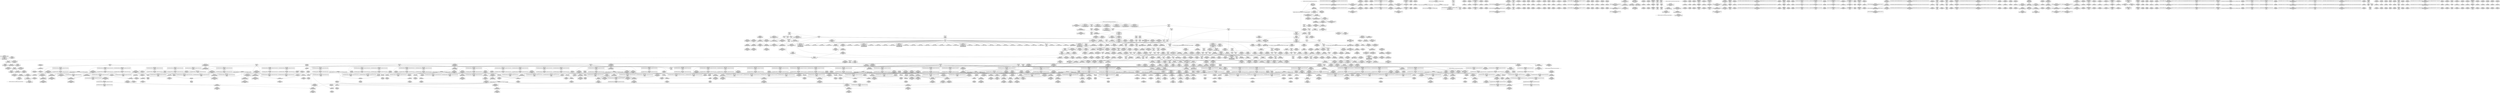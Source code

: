 digraph {
	CE0x4461ee0 [shape=record,shape=Mrecord,label="{CE0x4461ee0|sock_has_perm:tmp5|security/selinux/hooks.c,3966|*SummSource*}"]
	CE0x43e98c0 [shape=record,shape=Mrecord,label="{CE0x43e98c0|sock_has_perm:net|security/selinux/hooks.c, 3966|*SummSource*}"]
	CE0x4459de0 [shape=record,shape=Mrecord,label="{CE0x4459de0|8:_%struct.sock*,_:_SCME_37,38_}"]
	CE0x445b210 [shape=record,shape=Mrecord,label="{CE0x445b210|8:_%struct.sock*,_:_SCME_54,55_}"]
	CE0x4494ff0 [shape=record,shape=Mrecord,label="{CE0x4494ff0|_call_void_lock_release(%struct.lockdep_map*_%map,_i32_1,_i64_ptrtoint_(i8*_blockaddress(_rcu_lock_release,_%__here)_to_i64))_#10,_!dbg_!27716|include/linux/rcupdate.h,423|*SummSource*}"]
	CE0x453a410 [shape=record,shape=Mrecord,label="{CE0x453a410|i64*_getelementptr_inbounds_(_4_x_i64_,_4_x_i64_*___llvm_gcov_ctr135,_i64_0,_i64_0)|*Constant*|*SummSource*}"]
	CE0x444ec80 [shape=record,shape=Mrecord,label="{CE0x444ec80|_ret_void,_!dbg_!27735|include/linux/rcupdate.h,938|*SummSink*}"]
	CE0x43ee350 [shape=record,shape=Mrecord,label="{CE0x43ee350|i64*_getelementptr_inbounds_(_11_x_i64_,_11_x_i64_*___llvm_gcov_ctr127,_i64_0,_i64_0)|*Constant*}"]
	CE0x449def0 [shape=record,shape=Mrecord,label="{CE0x449def0|i64*_getelementptr_inbounds_(_4_x_i64_,_4_x_i64_*___llvm_gcov_ctr129,_i64_0,_i64_2)|*Constant*}"]
	CE0x43d4920 [shape=record,shape=Mrecord,label="{CE0x43d4920|_call_void_mcount()_#3|*SummSource*}"]
	CE0x44bfd30 [shape=record,shape=Mrecord,label="{CE0x44bfd30|rcu_read_unlock:if.end|*SummSource*}"]
	CE0x4452a80 [shape=record,shape=Mrecord,label="{CE0x4452a80|sock_has_perm:net1|security/selinux/hooks.c,3973}"]
	CE0x44ff3b0 [shape=record,shape=Mrecord,label="{CE0x44ff3b0|i64*_getelementptr_inbounds_(_4_x_i64_,_4_x_i64_*___llvm_gcov_ctr135,_i64_0,_i64_3)|*Constant*|*SummSource*}"]
	CE0x444afa0 [shape=record,shape=Mrecord,label="{CE0x444afa0|task_sid:tmp24|security/selinux/hooks.c,208|*SummSource*}"]
	CE0x445bf50 [shape=record,shape=Mrecord,label="{CE0x445bf50|_ret_i32_%call7,_!dbg_!27749|security/selinux/hooks.c,210}"]
	CE0x4475bc0 [shape=record,shape=Mrecord,label="{CE0x4475bc0|task_sid:call|security/selinux/hooks.c,208}"]
	CE0x43c6eb0 [shape=record,shape=Mrecord,label="{CE0x43c6eb0|selinux_socket_listen:tmp2}"]
	CE0x4458fe0 [shape=record,shape=Mrecord,label="{CE0x4458fe0|8:_%struct.sock*,_:_SCME_25,26_}"]
	CE0x44c42e0 [shape=record,shape=Mrecord,label="{CE0x44c42e0|rcu_read_unlock:tmp21|include/linux/rcupdate.h,935|*SummSource*}"]
	CE0x4462450 [shape=record,shape=Mrecord,label="{CE0x4462450|i8_0|*Constant*|*SummSink*}"]
	CE0x44f9820 [shape=record,shape=Mrecord,label="{CE0x44f9820|rcu_lock_acquire:tmp7|*SummSource*}"]
	CE0x4447450 [shape=record,shape=Mrecord,label="{CE0x4447450|i8*_getelementptr_inbounds_(_25_x_i8_,_25_x_i8_*_.str3,_i32_0,_i32_0)|*Constant*}"]
	CE0x444fc60 [shape=record,shape=Mrecord,label="{CE0x444fc60|rcu_read_lock:tmp8|include/linux/rcupdate.h,882|*SummSink*}"]
	CE0x446a400 [shape=record,shape=Mrecord,label="{CE0x446a400|_ret_void,_!dbg_!27735|include/linux/rcupdate.h,884|*SummSource*}"]
	CE0x445e390 [shape=record,shape=Mrecord,label="{CE0x445e390|sock_has_perm:tmp6|security/selinux/hooks.c,3969}"]
	CE0x4488470 [shape=record,shape=Mrecord,label="{CE0x4488470|GLOBAL:__rcu_read_unlock|*Constant*|*SummSink*}"]
	CE0x445ba80 [shape=record,shape=Mrecord,label="{CE0x445ba80|task_sid:entry|*SummSource*}"]
	CE0x44b20e0 [shape=record,shape=Mrecord,label="{CE0x44b20e0|_call_void_mcount()_#3|*SummSource*}"]
	CE0x444a570 [shape=record,shape=Mrecord,label="{CE0x444a570|task_sid:tmp23|security/selinux/hooks.c,208|*SummSink*}"]
	CE0x444eb70 [shape=record,shape=Mrecord,label="{CE0x444eb70|_ret_void,_!dbg_!27735|include/linux/rcupdate.h,938|*SummSource*}"]
	CE0x43d4450 [shape=record,shape=Mrecord,label="{CE0x43d4450|i32_0|*Constant*|*SummSink*}"]
	CE0x44f78f0 [shape=record,shape=Mrecord,label="{CE0x44f78f0|void_(i32*,_i32,_i32*)*_asm_addl_$1,_%gs:$0_,_*m,ri,*m,_dirflag_,_fpsr_,_flags_}"]
	CE0x4421050 [shape=record,shape=Mrecord,label="{CE0x4421050|i8_2|*Constant*}"]
	CE0x4453460 [shape=record,shape=Mrecord,label="{CE0x4453460|sock_has_perm:net3|security/selinux/hooks.c,3974}"]
	CE0x43fd960 [shape=record,shape=Mrecord,label="{CE0x43fd960|sock_has_perm:tmp20|security/selinux/hooks.c,3977}"]
	CE0x43fdf10 [shape=record,shape=Mrecord,label="{CE0x43fdf10|rcu_read_lock:tmp13|include/linux/rcupdate.h,882|*SummSink*}"]
	CE0x44fc160 [shape=record,shape=Mrecord,label="{CE0x44fc160|__rcu_read_lock:do.body|*SummSink*}"]
	CE0x44af4c0 [shape=record,shape=Mrecord,label="{CE0x44af4c0|GLOBAL:rcu_read_unlock.__warned|Global_var:rcu_read_unlock.__warned}"]
	CE0x43cba60 [shape=record,shape=Mrecord,label="{CE0x43cba60|selinux_socket_listen:call1|security/selinux/hooks.c,4189}"]
	CE0x4471b00 [shape=record,shape=Mrecord,label="{CE0x4471b00|i64*_getelementptr_inbounds_(_13_x_i64_,_13_x_i64_*___llvm_gcov_ctr126,_i64_0,_i64_1)|*Constant*|*SummSink*}"]
	CE0x44874e0 [shape=record,shape=Mrecord,label="{CE0x44874e0|rcu_lock_release:entry|*SummSink*}"]
	CE0x4454e90 [shape=record,shape=Mrecord,label="{CE0x4454e90|sock_has_perm:tmp16|security/selinux/hooks.c,3976|*SummSource*}"]
	CE0x446d810 [shape=record,shape=Mrecord,label="{CE0x446d810|__rcu_read_lock:tmp4|include/linux/rcupdate.h,239}"]
	CE0x449cd50 [shape=record,shape=Mrecord,label="{CE0x449cd50|GLOBAL:__preempt_count_sub|*Constant*}"]
	CE0x4490230 [shape=record,shape=Mrecord,label="{CE0x4490230|rcu_lock_acquire:tmp5|include/linux/rcupdate.h,418}"]
	CE0x444f5b0 [shape=record,shape=Mrecord,label="{CE0x444f5b0|cred_sid:tmp5|security/selinux/hooks.c,196|*SummSink*}"]
	CE0x44f98c0 [shape=record,shape=Mrecord,label="{CE0x44f98c0|rcu_lock_acquire:tmp7|*SummSink*}"]
	CE0x445a3d0 [shape=record,shape=Mrecord,label="{CE0x445a3d0|8:_%struct.sock*,_:_SCME_42,43_}"]
	CE0x4448030 [shape=record,shape=Mrecord,label="{CE0x4448030|task_sid:tmp14|security/selinux/hooks.c,208|*SummSink*}"]
	CE0x447bf80 [shape=record,shape=Mrecord,label="{CE0x447bf80|rcu_read_lock:call|include/linux/rcupdate.h,882|*SummSink*}"]
	CE0x4413a80 [shape=record,shape=Mrecord,label="{CE0x4413a80|rcu_read_lock:tobool|include/linux/rcupdate.h,882|*SummSink*}"]
	CE0x44b5ac0 [shape=record,shape=Mrecord,label="{CE0x44b5ac0|__rcu_read_lock:tmp7|include/linux/rcupdate.h,240|*SummSource*}"]
	CE0x446c760 [shape=record,shape=Mrecord,label="{CE0x446c760|_call_void_mcount()_#3}"]
	CE0x44b25a0 [shape=record,shape=Mrecord,label="{CE0x44b25a0|rcu_read_unlock:tmp13|include/linux/rcupdate.h,933|*SummSource*}"]
	CE0x4472aa0 [shape=record,shape=Mrecord,label="{CE0x4472aa0|cred_sid:sid|security/selinux/hooks.c,197}"]
	CE0x4451850 [shape=record,shape=Mrecord,label="{CE0x4451850|sock_has_perm:u|security/selinux/hooks.c,3973|*SummSink*}"]
	CE0x44bb310 [shape=record,shape=Mrecord,label="{CE0x44bb310|i64*_getelementptr_inbounds_(_4_x_i64_,_4_x_i64_*___llvm_gcov_ctr130,_i64_0,_i64_2)|*Constant*|*SummSink*}"]
	CE0x449f720 [shape=record,shape=Mrecord,label="{CE0x449f720|rcu_read_lock:tmp16|include/linux/rcupdate.h,882|*SummSink*}"]
	CE0x447bf10 [shape=record,shape=Mrecord,label="{CE0x447bf10|task_sid:land.lhs.true2|*SummSink*}"]
	CE0x44b8d40 [shape=record,shape=Mrecord,label="{CE0x44b8d40|rcu_lock_acquire:tmp5|include/linux/rcupdate.h,418|*SummSink*}"]
	CE0x4422be0 [shape=record,shape=Mrecord,label="{CE0x4422be0|sock_has_perm:ad|security/selinux/hooks.c, 3965}"]
	CE0x4487cb0 [shape=record,shape=Mrecord,label="{CE0x4487cb0|_ret_void,_!dbg_!27717|include/linux/rcupdate.h,424|*SummSource*}"]
	CE0x4445a20 [shape=record,shape=Mrecord,label="{CE0x4445a20|i64*_getelementptr_inbounds_(_13_x_i64_,_13_x_i64_*___llvm_gcov_ctr126,_i64_0,_i64_9)|*Constant*}"]
	CE0x4498920 [shape=record,shape=Mrecord,label="{CE0x4498920|GLOBAL:__llvm_gcov_ctr127|Global_var:__llvm_gcov_ctr127|*SummSink*}"]
	CE0x4400620 [shape=record,shape=Mrecord,label="{CE0x4400620|sock_has_perm:tmp9|security/selinux/hooks.c,3969|*SummSource*}"]
	CE0x445d3c0 [shape=record,shape=Mrecord,label="{CE0x445d3c0|i32_8|*Constant*}"]
	CE0x43cee50 [shape=record,shape=Mrecord,label="{CE0x43cee50|32:_%struct.sock*,_:_CRE_8,16_|*MultipleSource*|Function::selinux_socket_listen&Arg::sock::|security/selinux/hooks.c,4189}"]
	CE0x4442570 [shape=record,shape=Mrecord,label="{CE0x4442570|1216:_i8*,_:_CRE_1216,1224_|*MultipleSource*|Function::sock_has_perm&Arg::sk::|security/selinux/hooks.c,3964|*LoadInst*|security/selinux/hooks.c,4189}"]
	CE0x4409110 [shape=record,shape=Mrecord,label="{CE0x4409110|_ret_i32_%call1,_!dbg_!27716|security/selinux/hooks.c,4189|*SummSink*}"]
	CE0x446d120 [shape=record,shape=Mrecord,label="{CE0x446d120|task_sid:tmp9|security/selinux/hooks.c,208|*SummSource*}"]
	CE0x449a960 [shape=record,shape=Mrecord,label="{CE0x449a960|rcu_read_unlock:tmp11|include/linux/rcupdate.h,933|*SummSource*}"]
	CE0x4471710 [shape=record,shape=Mrecord,label="{CE0x4471710|i64*_getelementptr_inbounds_(_2_x_i64_,_2_x_i64_*___llvm_gcov_ctr131,_i64_0,_i64_1)|*Constant*|*SummSource*}"]
	CE0x4443a10 [shape=record,shape=Mrecord,label="{CE0x4443a10|sock_has_perm:tmp2|*LoadInst*|security/selinux/hooks.c,3964}"]
	CE0x44c0990 [shape=record,shape=Mrecord,label="{CE0x44c0990|rcu_read_unlock:tmp}"]
	CE0x446df00 [shape=record,shape=Mrecord,label="{CE0x446df00|i32_77|*Constant*|*SummSink*}"]
	CE0x4486910 [shape=record,shape=Mrecord,label="{CE0x4486910|_call_void_rcu_lock_release(%struct.lockdep_map*_rcu_lock_map)_#10,_!dbg_!27733|include/linux/rcupdate.h,935}"]
	CE0x44ee2f0 [shape=record,shape=Mrecord,label="{CE0x44ee2f0|__preempt_count_add:do.body|*SummSource*}"]
	CE0x44eea20 [shape=record,shape=Mrecord,label="{CE0x44eea20|__preempt_count_add:tmp7|./arch/x86/include/asm/preempt.h,73|*SummSink*}"]
	CE0x4472e90 [shape=record,shape=Mrecord,label="{CE0x4472e90|task_sid:land.lhs.true}"]
	CE0x43c6220 [shape=record,shape=Mrecord,label="{CE0x43c6220|selinux_socket_listen:sock|Function::selinux_socket_listen&Arg::sock::}"]
	CE0x44b13c0 [shape=record,shape=Mrecord,label="{CE0x44b13c0|rcu_read_unlock:tmp14|include/linux/rcupdate.h,933}"]
	CE0x4473cd0 [shape=record,shape=Mrecord,label="{CE0x4473cd0|cred_sid:tmp4|*LoadInst*|security/selinux/hooks.c,196|*SummSink*}"]
	CE0x447d0e0 [shape=record,shape=Mrecord,label="{CE0x447d0e0|i64_7|*Constant*|*SummSink*}"]
	CE0x44563e0 [shape=record,shape=Mrecord,label="{CE0x44563e0|rcu_read_lock:tmp9|include/linux/rcupdate.h,882|*SummSource*}"]
	CE0x4472740 [shape=record,shape=Mrecord,label="{CE0x4472740|i64_4|*Constant*}"]
	CE0x4449f30 [shape=record,shape=Mrecord,label="{CE0x4449f30|task_sid:tmp22|security/selinux/hooks.c,208|*SummSink*}"]
	CE0x448fc90 [shape=record,shape=Mrecord,label="{CE0x448fc90|i64*_getelementptr_inbounds_(_4_x_i64_,_4_x_i64_*___llvm_gcov_ctr134,_i64_0,_i64_3)|*Constant*|*SummSource*}"]
	CE0x44fedd0 [shape=record,shape=Mrecord,label="{CE0x44fedd0|__preempt_count_add:tmp5|./arch/x86/include/asm/preempt.h,72|*SummSink*}"]
	CE0x43e3de0 [shape=record,shape=Mrecord,label="{CE0x43e3de0|task_sid:if.then|*SummSink*}"]
	CE0x4478590 [shape=record,shape=Mrecord,label="{CE0x4478590|task_sid:tmp5|security/selinux/hooks.c,208|*SummSource*}"]
	CE0x445aaf0 [shape=record,shape=Mrecord,label="{CE0x445aaf0|8:_%struct.sock*,_:_SCME_48,49_}"]
	CE0x44bc910 [shape=record,shape=Mrecord,label="{CE0x44bc910|i64*_getelementptr_inbounds_(_4_x_i64_,_4_x_i64_*___llvm_gcov_ctr133,_i64_0,_i64_0)|*Constant*|*SummSink*}"]
	CE0x4485380 [shape=record,shape=Mrecord,label="{CE0x4485380|task_sid:tmp18|security/selinux/hooks.c,208|*SummSource*}"]
	CE0x44f87c0 [shape=record,shape=Mrecord,label="{CE0x44f87c0|__preempt_count_add:tmp4|./arch/x86/include/asm/preempt.h,72|*SummSink*}"]
	CE0x4485ca0 [shape=record,shape=Mrecord,label="{CE0x4485ca0|i64*_getelementptr_inbounds_(_11_x_i64_,_11_x_i64_*___llvm_gcov_ctr132,_i64_0,_i64_10)|*Constant*|*SummSink*}"]
	CE0x4456ac0 [shape=record,shape=Mrecord,label="{CE0x4456ac0|rcu_read_lock:tmp11|include/linux/rcupdate.h,882}"]
	CE0x4491920 [shape=record,shape=Mrecord,label="{CE0x4491920|__rcu_read_lock:tmp|*SummSource*}"]
	CE0x444d890 [shape=record,shape=Mrecord,label="{CE0x444d890|cred_sid:cred|Function::cred_sid&Arg::cred::|*SummSink*}"]
	CE0x44887f0 [shape=record,shape=Mrecord,label="{CE0x44887f0|__rcu_read_unlock:entry|*SummSource*}"]
	CE0x4529e10 [shape=record,shape=Mrecord,label="{CE0x4529e10|__preempt_count_add:do.end}"]
	CE0x441a120 [shape=record,shape=Mrecord,label="{CE0x441a120|sock_has_perm:tmp8|security/selinux/hooks.c,3969|*SummSource*}"]
	CE0x4477a70 [shape=record,shape=Mrecord,label="{CE0x4477a70|rcu_read_lock:tmp3|*SummSource*}"]
	CE0x44b64d0 [shape=record,shape=Mrecord,label="{CE0x44b64d0|rcu_lock_acquire:tmp4|include/linux/rcupdate.h,418|*SummSink*}"]
	CE0x44b52b0 [shape=record,shape=Mrecord,label="{CE0x44b52b0|rcu_read_unlock:tmp1}"]
	CE0x4416f30 [shape=record,shape=Mrecord,label="{CE0x4416f30|rcu_read_lock:tmp2}"]
	CE0x4453190 [shape=record,shape=Mrecord,label="{CE0x4453190|sock_has_perm:u2|security/selinux/hooks.c,3974|*SummSink*}"]
	CE0x44b5990 [shape=record,shape=Mrecord,label="{CE0x44b5990|__rcu_read_lock:tmp7|include/linux/rcupdate.h,240}"]
	CE0x44f8750 [shape=record,shape=Mrecord,label="{CE0x44f8750|__preempt_count_add:tmp4|./arch/x86/include/asm/preempt.h,72|*SummSource*}"]
	CE0x44ebeb0 [shape=record,shape=Mrecord,label="{CE0x44ebeb0|_call_void_mcount()_#3|*SummSink*}"]
	CE0x4480500 [shape=record,shape=Mrecord,label="{CE0x4480500|__preempt_count_add:tmp1|*SummSource*}"]
	CE0x43d1220 [shape=record,shape=Mrecord,label="{CE0x43d1220|i64_1|*Constant*|*SummSource*}"]
	CE0x448f690 [shape=record,shape=Mrecord,label="{CE0x448f690|__preempt_count_sub:val|Function::__preempt_count_sub&Arg::val::|*SummSink*}"]
	CE0x4500580 [shape=record,shape=Mrecord,label="{CE0x4500580|i64*_getelementptr_inbounds_(_4_x_i64_,_4_x_i64_*___llvm_gcov_ctr135,_i64_0,_i64_1)|*Constant*|*SummSource*}"]
	CE0x4472cc0 [shape=record,shape=Mrecord,label="{CE0x4472cc0|task_sid:if.end}"]
	CE0x4528f30 [shape=record,shape=Mrecord,label="{CE0x4528f30|__preempt_count_sub:tmp2|*SummSink*}"]
	CE0x44741c0 [shape=record,shape=Mrecord,label="{CE0x44741c0|rcu_read_lock:tmp4|include/linux/rcupdate.h,882|*SummSource*}"]
	CE0x4477890 [shape=record,shape=Mrecord,label="{CE0x4477890|rcu_read_lock:tmp3}"]
	CE0x43e5e80 [shape=record,shape=Mrecord,label="{CE0x43e5e80|task_sid:land.lhs.true|*SummSink*}"]
	CE0x4453ec0 [shape=record,shape=Mrecord,label="{CE0x4453ec0|sock_has_perm:sk4|security/selinux/hooks.c,3974|*SummSink*}"]
	CE0x447b580 [shape=record,shape=Mrecord,label="{CE0x447b580|task_sid:tmp8|security/selinux/hooks.c,208|*SummSource*}"]
	CE0x4489370 [shape=record,shape=Mrecord,label="{CE0x4489370|__rcu_read_lock:do.end|*SummSource*}"]
	CE0x445a630 [shape=record,shape=Mrecord,label="{CE0x445a630|8:_%struct.sock*,_:_SCME_44,45_}"]
	CE0x44f7fe0 [shape=record,shape=Mrecord,label="{CE0x44f7fe0|__preempt_count_add:tmp3}"]
	CE0x451b0c0 [shape=record,shape=Mrecord,label="{CE0x451b0c0|i64*_getelementptr_inbounds_(_4_x_i64_,_4_x_i64_*___llvm_gcov_ctr134,_i64_0,_i64_2)|*Constant*|*SummSource*}"]
	CE0x44b2cd0 [shape=record,shape=Mrecord,label="{CE0x44b2cd0|rcu_read_unlock:tmp4|include/linux/rcupdate.h,933}"]
	CE0x4491ce0 [shape=record,shape=Mrecord,label="{CE0x4491ce0|i64*_getelementptr_inbounds_(_4_x_i64_,_4_x_i64_*___llvm_gcov_ctr129,_i64_0,_i64_3)|*Constant*}"]
	CE0x43ee960 [shape=record,shape=Mrecord,label="{CE0x43ee960|i64_1|*Constant*}"]
	CE0x44a1360 [shape=record,shape=Mrecord,label="{CE0x44a1360|GLOBAL:__llvm_gcov_ctr132|Global_var:__llvm_gcov_ctr132|*SummSink*}"]
	CE0x44b0e20 [shape=record,shape=Mrecord,label="{CE0x44b0e20|rcu_read_unlock:tmp8|include/linux/rcupdate.h,933|*SummSource*}"]
	CE0x44e4930 [shape=record,shape=Mrecord,label="{CE0x44e4930|__rcu_read_unlock:tmp7|include/linux/rcupdate.h,245|*SummSink*}"]
	CE0x44eef90 [shape=record,shape=Mrecord,label="{CE0x44eef90|i64*_getelementptr_inbounds_(_4_x_i64_,_4_x_i64_*___llvm_gcov_ctr129,_i64_0,_i64_2)|*Constant*|*SummSource*}"]
	CE0x43cfa80 [shape=record,shape=Mrecord,label="{CE0x43cfa80|selinux_socket_listen:tmp1|*SummSource*}"]
	CE0x44b7860 [shape=record,shape=Mrecord,label="{CE0x44b7860|rcu_read_unlock:tobool1|include/linux/rcupdate.h,933|*SummSource*}"]
	CE0x4484730 [shape=record,shape=Mrecord,label="{CE0x4484730|__preempt_count_sub:do.end}"]
	CE0x446d8f0 [shape=record,shape=Mrecord,label="{CE0x446d8f0|__rcu_read_lock:tmp4|include/linux/rcupdate.h,239|*SummSink*}"]
	CE0x43e1490 [shape=record,shape=Mrecord,label="{CE0x43e1490|i32_2|*Constant*|*SummSink*}"]
	CE0x4415cc0 [shape=record,shape=Mrecord,label="{CE0x4415cc0|8:_%struct.sock*,_:_SCME_18,20_|*MultipleSource*|security/selinux/hooks.c, 3966|security/selinux/hooks.c,3966|security/selinux/hooks.c,3966}"]
	CE0x45167b0 [shape=record,shape=Mrecord,label="{CE0x45167b0|__rcu_read_unlock:tmp2|*SummSource*}"]
	CE0x444e260 [shape=record,shape=Mrecord,label="{CE0x444e260|rcu_read_unlock:entry}"]
	CE0x44bc230 [shape=record,shape=Mrecord,label="{CE0x44bc230|_call_void_asm_sideeffect_,_memory_,_dirflag_,_fpsr_,_flags_()_#3,_!dbg_!27711,_!srcloc_!27714|include/linux/rcupdate.h,244}"]
	CE0x4480380 [shape=record,shape=Mrecord,label="{CE0x4480380|i64_1|*Constant*}"]
	CE0x44e6a90 [shape=record,shape=Mrecord,label="{CE0x44e6a90|__rcu_read_unlock:bb}"]
	CE0x4499960 [shape=record,shape=Mrecord,label="{CE0x4499960|rcu_read_unlock:tmp10|include/linux/rcupdate.h,933|*SummSource*}"]
	CE0x44e5d60 [shape=record,shape=Mrecord,label="{CE0x44e5d60|i64*_getelementptr_inbounds_(_4_x_i64_,_4_x_i64_*___llvm_gcov_ctr133,_i64_0,_i64_3)|*Constant*|*SummSource*}"]
	CE0x43c6d50 [shape=record,shape=Mrecord,label="{CE0x43c6d50|i64*_getelementptr_inbounds_(_2_x_i64_,_2_x_i64_*___llvm_gcov_ctr359,_i64_0,_i64_1)|*Constant*}"]
	CE0x43e4c00 [shape=record,shape=Mrecord,label="{CE0x43e4c00|task_sid:tmp12|security/selinux/hooks.c,208|*SummSink*}"]
	CE0x43e3aa0 [shape=record,shape=Mrecord,label="{CE0x43e3aa0|i32_22|*Constant*|*SummSink*}"]
	CE0x4479620 [shape=record,shape=Mrecord,label="{CE0x4479620|i64*_getelementptr_inbounds_(_13_x_i64_,_13_x_i64_*___llvm_gcov_ctr126,_i64_0,_i64_0)|*Constant*|*SummSource*}"]
	CE0x44ba250 [shape=record,shape=Mrecord,label="{CE0x44ba250|rcu_read_unlock:tmp4|include/linux/rcupdate.h,933|*SummSink*}"]
	CE0x4497740 [shape=record,shape=Mrecord,label="{CE0x4497740|rcu_read_lock:tmp4|include/linux/rcupdate.h,882|*SummSink*}"]
	CE0x4472ff0 [shape=record,shape=Mrecord,label="{CE0x4472ff0|task_sid:do.end|*SummSink*}"]
	CE0x44609c0 [shape=record,shape=Mrecord,label="{CE0x44609c0|sock_has_perm:tmp11|security/selinux/hooks.c,3970|*SummSource*}"]
	CE0x444fac0 [shape=record,shape=Mrecord,label="{CE0x444fac0|rcu_read_lock:tobool1|include/linux/rcupdate.h,882}"]
	CE0x44544e0 [shape=record,shape=Mrecord,label="{CE0x44544e0|sock_has_perm:sid5|security/selinux/hooks.c,3976|*SummSource*}"]
	CE0x448b2b0 [shape=record,shape=Mrecord,label="{CE0x448b2b0|i64*_getelementptr_inbounds_(_4_x_i64_,_4_x_i64_*___llvm_gcov_ctr128,_i64_0,_i64_0)|*Constant*|*SummSource*}"]
	CE0x4400690 [shape=record,shape=Mrecord,label="{CE0x4400690|sock_has_perm:net|security/selinux/hooks.c, 3966|*SummSink*}"]
	CE0x446c5f0 [shape=record,shape=Mrecord,label="{CE0x446c5f0|cred_sid:tmp3|*SummSource*}"]
	CE0x4461ca0 [shape=record,shape=Mrecord,label="{CE0x4461ca0|sock_has_perm:tmp4|security/selinux/hooks.c,3966|*SummSink*}"]
	CE0x44b8740 [shape=record,shape=Mrecord,label="{CE0x44b8740|__rcu_read_unlock:do.end}"]
	CE0x441a7b0 [shape=record,shape=Mrecord,label="{CE0x441a7b0|rcu_read_lock:do.body|*SummSource*}"]
	CE0x43e47d0 [shape=record,shape=Mrecord,label="{CE0x43e47d0|task_sid:tmp13|security/selinux/hooks.c,208}"]
	CE0x43d0300 [shape=record,shape=Mrecord,label="{CE0x43d0300|_ret_%struct.task_struct*_%tmp4,_!dbg_!27714|./arch/x86/include/asm/current.h,14|*SummSink*}"]
	CE0x44e7380 [shape=record,shape=Mrecord,label="{CE0x44e7380|__preempt_count_sub:val|Function::__preempt_count_sub&Arg::val::|*SummSource*}"]
	CE0x43d1c70 [shape=record,shape=Mrecord,label="{CE0x43d1c70|32:_%struct.sock*,_:_CRE_4,6_|*MultipleSource*|Function::selinux_socket_listen&Arg::sock::|security/selinux/hooks.c,4189}"]
	CE0x43e1110 [shape=record,shape=Mrecord,label="{CE0x43e1110|sock_has_perm:tmp|*SummSink*}"]
	CE0x4412250 [shape=record,shape=Mrecord,label="{CE0x4412250|rcu_lock_acquire:bb|*SummSource*}"]
	CE0x449d1d0 [shape=record,shape=Mrecord,label="{CE0x449d1d0|i64*_getelementptr_inbounds_(_4_x_i64_,_4_x_i64_*___llvm_gcov_ctr128,_i64_0,_i64_3)|*Constant*|*SummSource*}"]
	CE0x43cb960 [shape=record,shape=Mrecord,label="{CE0x43cb960|selinux_socket_listen:tmp4|*LoadInst*|security/selinux/hooks.c,4189|*SummSource*}"]
	CE0x447abe0 [shape=record,shape=Mrecord,label="{CE0x447abe0|GLOBAL:task_sid.__warned|Global_var:task_sid.__warned}"]
	CE0x448f8c0 [shape=record,shape=Mrecord,label="{CE0x448f8c0|_ret_void,_!dbg_!27720|./arch/x86/include/asm/preempt.h,78|*SummSource*}"]
	CE0x4491d50 [shape=record,shape=Mrecord,label="{CE0x4491d50|GLOBAL:__preempt_count|Global_var:__preempt_count|*SummSink*}"]
	CE0x4446460 [shape=record,shape=Mrecord,label="{CE0x4446460|task_sid:tmp20|security/selinux/hooks.c,208|*SummSink*}"]
	CE0x44759f0 [shape=record,shape=Mrecord,label="{CE0x44759f0|rcu_read_unlock:tmp17|include/linux/rcupdate.h,933|*SummSink*}"]
	CE0x4478c60 [shape=record,shape=Mrecord,label="{CE0x4478c60|task_sid:tobool|security/selinux/hooks.c,208|*SummSource*}"]
	CE0x45299e0 [shape=record,shape=Mrecord,label="{CE0x45299e0|__preempt_count_sub:tmp6|./arch/x86/include/asm/preempt.h,78|*SummSource*}"]
	CE0x43cf320 [shape=record,shape=Mrecord,label="{CE0x43cf320|_call_void_mcount()_#3|*SummSink*}"]
	CE0x43e55d0 [shape=record,shape=Mrecord,label="{CE0x43e55d0|rcu_read_lock:entry}"]
	CE0x44b7f50 [shape=record,shape=Mrecord,label="{CE0x44b7f50|GLOBAL:lock_acquire|*Constant*}"]
	CE0x43e2e80 [shape=record,shape=Mrecord,label="{CE0x43e2e80|selinux_socket_listen:sk|security/selinux/hooks.c,4189|*SummSink*}"]
	CE0x44aa9f0 [shape=record,shape=Mrecord,label="{CE0x44aa9f0|i32_883|*Constant*|*SummSource*}"]
	CE0x445e590 [shape=record,shape=Mrecord,label="{CE0x445e590|sock_has_perm:tmp6|security/selinux/hooks.c,3969|*SummSource*}"]
	CE0x43fde40 [shape=record,shape=Mrecord,label="{CE0x43fde40|rcu_read_lock:tmp13|include/linux/rcupdate.h,882|*SummSource*}"]
	CE0x446a920 [shape=record,shape=Mrecord,label="{CE0x446a920|rcu_read_unlock:tmp|*SummSink*}"]
	CE0x44baaf0 [shape=record,shape=Mrecord,label="{CE0x44baaf0|rcu_read_unlock:tmp1|*SummSink*}"]
	CE0x440c740 [shape=record,shape=Mrecord,label="{CE0x440c740|i32_4096|*Constant*|*SummSource*}"]
	CE0x44bf0f0 [shape=record,shape=Mrecord,label="{CE0x44bf0f0|i64*_getelementptr_inbounds_(_4_x_i64_,_4_x_i64_*___llvm_gcov_ctr134,_i64_0,_i64_1)|*Constant*}"]
	CE0x4444120 [shape=record,shape=Mrecord,label="{CE0x4444120|task_sid:tmp19|security/selinux/hooks.c,208|*SummSource*}"]
	CE0x4496650 [shape=record,shape=Mrecord,label="{CE0x4496650|__preempt_count_add:entry|*SummSink*}"]
	CE0x44a2330 [shape=record,shape=Mrecord,label="{CE0x44a2330|i64*_getelementptr_inbounds_(_4_x_i64_,_4_x_i64_*___llvm_gcov_ctr130,_i64_0,_i64_1)|*Constant*|*SummSink*}"]
	CE0x44fe580 [shape=record,shape=Mrecord,label="{CE0x44fe580|__preempt_count_add:tmp7|./arch/x86/include/asm/preempt.h,73}"]
	CE0x448a890 [shape=record,shape=Mrecord,label="{CE0x448a890|rcu_lock_release:tmp2|*SummSource*}"]
	CE0x451cf10 [shape=record,shape=Mrecord,label="{CE0x451cf10|void_(i32*,_i32,_i32*)*_asm_addl_$1,_%gs:$0_,_*m,ri,*m,_dirflag_,_fpsr_,_flags_}"]
	CE0x447cbf0 [shape=record,shape=Mrecord,label="{CE0x447cbf0|task_sid:tobool4|security/selinux/hooks.c,208|*SummSink*}"]
	CE0x4499130 [shape=record,shape=Mrecord,label="{CE0x4499130|GLOBAL:rcu_read_unlock.__warned|Global_var:rcu_read_unlock.__warned|*SummSource*}"]
	CE0x4485940 [shape=record,shape=Mrecord,label="{CE0x4485940|rcu_read_unlock:tmp5|include/linux/rcupdate.h,933|*SummSink*}"]
	CE0x43e9a70 [shape=record,shape=Mrecord,label="{CE0x43e9a70|32:_%struct.sock*,_:_CRE_32,40_|*MultipleSource*|Function::selinux_socket_listen&Arg::sock::|security/selinux/hooks.c,4189}"]
	CE0x44616b0 [shape=record,shape=Mrecord,label="{CE0x44616b0|i64*_getelementptr_inbounds_(_6_x_i64_,_6_x_i64_*___llvm_gcov_ctr327,_i64_0,_i64_4)|*Constant*|*SummSink*}"]
	CE0x4454650 [shape=record,shape=Mrecord,label="{CE0x4454650|sock_has_perm:sid5|security/selinux/hooks.c,3976|*SummSink*}"]
	CE0x44f7da0 [shape=record,shape=Mrecord,label="{CE0x44f7da0|i64_1|*Constant*}"]
	CE0x43d8080 [shape=record,shape=Mrecord,label="{CE0x43d8080|get_current:bb|*SummSink*}"]
	CE0x43f35a0 [shape=record,shape=Mrecord,label="{CE0x43f35a0|sock_has_perm:if.end}"]
	CE0x44860a0 [shape=record,shape=Mrecord,label="{CE0x44860a0|rcu_read_unlock:tmp22|include/linux/rcupdate.h,935|*SummSource*}"]
	CE0x43d84e0 [shape=record,shape=Mrecord,label="{CE0x43d84e0|GLOBAL:lock_release|*Constant*}"]
	CE0x449b270 [shape=record,shape=Mrecord,label="{CE0x449b270|__preempt_count_add:val|Function::__preempt_count_add&Arg::val::|*SummSink*}"]
	CE0x44e4cb0 [shape=record,shape=Mrecord,label="{CE0x44e4cb0|__preempt_count_add:bb|*SummSink*}"]
	CE0x446bee0 [shape=record,shape=Mrecord,label="{CE0x446bee0|GLOBAL:__rcu_read_lock|*Constant*|*SummSource*}"]
	CE0x44bca20 [shape=record,shape=Mrecord,label="{CE0x44bca20|COLLAPSED:_GCMRE___llvm_gcov_ctr133_internal_global_4_x_i64_zeroinitializer:_elem_0:default:}"]
	CE0x4415120 [shape=record,shape=Mrecord,label="{CE0x4415120|i32_77|*Constant*}"]
	CE0x44fcb40 [shape=record,shape=Mrecord,label="{CE0x44fcb40|rcu_lock_release:tmp3|*SummSource*}"]
	CE0x4460530 [shape=record,shape=Mrecord,label="{CE0x4460530|i64*_getelementptr_inbounds_(_6_x_i64_,_6_x_i64_*___llvm_gcov_ctr327,_i64_0,_i64_3)|*Constant*}"]
	CE0x44b6630 [shape=record,shape=Mrecord,label="{CE0x44b6630|rcu_read_unlock:tmp14|include/linux/rcupdate.h,933|*SummSink*}"]
	CE0x44a11f0 [shape=record,shape=Mrecord,label="{CE0x44a11f0|GLOBAL:__llvm_gcov_ctr132|Global_var:__llvm_gcov_ctr132|*SummSource*}"]
	CE0x4490bd0 [shape=record,shape=Mrecord,label="{CE0x4490bd0|i32_0|*Constant*}"]
	CE0x44798b0 [shape=record,shape=Mrecord,label="{CE0x44798b0|_call_void___rcu_read_lock()_#10,_!dbg_!27710|include/linux/rcupdate.h,879|*SummSource*}"]
	CE0x4475980 [shape=record,shape=Mrecord,label="{CE0x4475980|rcu_read_unlock:tmp17|include/linux/rcupdate.h,933|*SummSource*}"]
	CE0x444cdf0 [shape=record,shape=Mrecord,label="{CE0x444cdf0|GLOBAL:cred_sid|*Constant*|*SummSource*}"]
	CE0x44b2180 [shape=record,shape=Mrecord,label="{CE0x44b2180|_call_void_mcount()_#3|*SummSink*}"]
	CE0x4473170 [shape=record,shape=Mrecord,label="{CE0x4473170|task_sid:do.end}"]
	CE0x44eb710 [shape=record,shape=Mrecord,label="{CE0x44eb710|_call_void_mcount()_#3|*SummSource*}"]
	CE0x43fdd70 [shape=record,shape=Mrecord,label="{CE0x43fdd70|rcu_read_lock:tmp14|include/linux/rcupdate.h,882}"]
	CE0x44190f0 [shape=record,shape=Mrecord,label="{CE0x44190f0|_call_void_rcu_read_lock()_#10,_!dbg_!27712|security/selinux/hooks.c,207|*SummSink*}"]
	CE0x44fde00 [shape=record,shape=Mrecord,label="{CE0x44fde00|i64*_getelementptr_inbounds_(_4_x_i64_,_4_x_i64_*___llvm_gcov_ctr129,_i64_0,_i64_3)|*Constant*|*SummSink*}"]
	CE0x44ae000 [shape=record,shape=Mrecord,label="{CE0x44ae000|i64*_getelementptr_inbounds_(_2_x_i64_,_2_x_i64_*___llvm_gcov_ctr131,_i64_0,_i64_0)|*Constant*}"]
	CE0x44e6f50 [shape=record,shape=Mrecord,label="{CE0x44e6f50|__rcu_read_unlock:bb|*SummSource*}"]
	CE0x44a9a80 [shape=record,shape=Mrecord,label="{CE0x44a9a80|_call_void_lockdep_rcu_suspicious(i8*_getelementptr_inbounds_(_25_x_i8_,_25_x_i8_*_.str45,_i32_0,_i32_0),_i32_883,_i8*_getelementptr_inbounds_(_42_x_i8_,_42_x_i8_*_.str46,_i32_0,_i32_0))_#10,_!dbg_!27728|include/linux/rcupdate.h,882|*SummSink*}"]
	CE0x449be70 [shape=record,shape=Mrecord,label="{CE0x449be70|GLOBAL:rcu_read_lock.__warned|Global_var:rcu_read_lock.__warned|*SummSink*}"]
	CE0x4459920 [shape=record,shape=Mrecord,label="{CE0x4459920|8:_%struct.sock*,_:_SCME_33,34_}"]
	CE0x55fcb30 [shape=record,shape=Mrecord,label="{CE0x55fcb30|selinux_socket_listen:tmp4|*LoadInst*|security/selinux/hooks.c,4189|*SummSink*}"]
	CE0x43e1180 [shape=record,shape=Mrecord,label="{CE0x43e1180|sock_has_perm:tmp1}"]
	CE0x44622d0 [shape=record,shape=Mrecord,label="{CE0x44622d0|i8_0|*Constant*|*SummSource*}"]
	CE0x444df20 [shape=record,shape=Mrecord,label="{CE0x444df20|_call_void_rcu_read_unlock()_#10,_!dbg_!27748|security/selinux/hooks.c,209|*SummSource*}"]
	CE0x4470830 [shape=record,shape=Mrecord,label="{CE0x4470830|task_sid:tmp1}"]
	CE0x444b330 [shape=record,shape=Mrecord,label="{CE0x444b330|task_sid:tmp25|security/selinux/hooks.c,208|*SummSource*}"]
	CE0x43db5d0 [shape=record,shape=Mrecord,label="{CE0x43db5d0|get_current:tmp3|*SummSource*}"]
	CE0x445ee30 [shape=record,shape=Mrecord,label="{CE0x445ee30|sock_has_perm:cmp|security/selinux/hooks.c,3969|*SummSink*}"]
	CE0x43cf1c0 [shape=record,shape=Mrecord,label="{CE0x43cf1c0|sock_has_perm:perms|Function::sock_has_perm&Arg::perms::|*SummSource*}"]
	CE0x44904b0 [shape=record,shape=Mrecord,label="{CE0x44904b0|rcu_lock_release:tmp2|*SummSink*}"]
	CE0x44809d0 [shape=record,shape=Mrecord,label="{CE0x44809d0|__preempt_count_sub:tmp|*SummSource*}"]
	CE0x4493680 [shape=record,shape=Mrecord,label="{CE0x4493680|rcu_lock_release:__here|*SummSource*}"]
	CE0x43e4b90 [shape=record,shape=Mrecord,label="{CE0x43e4b90|task_sid:tmp12|security/selinux/hooks.c,208|*SummSource*}"]
	CE0x4473eb0 [shape=record,shape=Mrecord,label="{CE0x4473eb0|rcu_read_lock:tmp4|include/linux/rcupdate.h,882}"]
	CE0x44a7620 [shape=record,shape=Mrecord,label="{CE0x44a7620|__preempt_count_add:tmp2|*SummSink*}"]
	CE0x44987b0 [shape=record,shape=Mrecord,label="{CE0x44987b0|GLOBAL:__llvm_gcov_ctr127|Global_var:__llvm_gcov_ctr127}"]
	CE0x44774d0 [shape=record,shape=Mrecord,label="{CE0x44774d0|task_sid:tobool|security/selinux/hooks.c,208}"]
	CE0x4485310 [shape=record,shape=Mrecord,label="{CE0x4485310|task_sid:tmp19|security/selinux/hooks.c,208}"]
	CE0x44625f0 [shape=record,shape=Mrecord,label="{CE0x44625f0|GLOBAL:task_sid|*Constant*}"]
	CE0x3b16070 [shape=record,shape=Mrecord,label="{CE0x3b16070|sock_has_perm:entry}"]
	CE0x43eb420 [shape=record,shape=Mrecord,label="{CE0x43eb420|32:_%struct.sock*,_:_CRE_24,32_|*MultipleSource*|Function::selinux_socket_listen&Arg::sock::|security/selinux/hooks.c,4189}"]
	CE0x446f330 [shape=record,shape=Mrecord,label="{CE0x446f330|task_sid:do.end6|*SummSink*}"]
	CE0x43ea250 [shape=record,shape=Mrecord,label="{CE0x43ea250|_call_void_mcount()_#3|*SummSource*}"]
	CE0x447a9b0 [shape=record,shape=Mrecord,label="{CE0x447a9b0|_ret_void,_!dbg_!27717|include/linux/rcupdate.h,240|*SummSource*}"]
	CE0x44592e0 [shape=record,shape=Mrecord,label="{CE0x44592e0|8:_%struct.sock*,_:_SCME_27,28_}"]
	CE0x43d17a0 [shape=record,shape=Mrecord,label="{CE0x43d17a0|i64*_getelementptr_inbounds_(_2_x_i64_,_2_x_i64_*___llvm_gcov_ctr359,_i64_0,_i64_0)|*Constant*}"]
	CE0x43d36c0 [shape=record,shape=Mrecord,label="{CE0x43d36c0|i64_4|*Constant*|*SummSink*}"]
	CE0x43df7f0 [shape=record,shape=Mrecord,label="{CE0x43df7f0|get_current:tmp4|./arch/x86/include/asm/current.h,14|*SummSource*}"]
	CE0x44c2850 [shape=record,shape=Mrecord,label="{CE0x44c2850|i8*_getelementptr_inbounds_(_44_x_i8_,_44_x_i8_*_.str47,_i32_0,_i32_0)|*Constant*|*SummSource*}"]
	CE0x4475910 [shape=record,shape=Mrecord,label="{CE0x4475910|rcu_read_unlock:tmp17|include/linux/rcupdate.h,933}"]
	CE0x44997f0 [shape=record,shape=Mrecord,label="{CE0x44997f0|rcu_read_unlock:tmp10|include/linux/rcupdate.h,933}"]
	"CONST[source:0(mediator),value:2(dynamic)][purpose:{subject}][SnkIdx:0]"
	CE0x444c790 [shape=record,shape=Mrecord,label="{CE0x444c790|task_sid:tmp27|security/selinux/hooks.c,208|*SummSink*}"]
	CE0x44fb1c0 [shape=record,shape=Mrecord,label="{CE0x44fb1c0|i64_ptrtoint_(i8*_blockaddress(_rcu_lock_acquire,_%__here)_to_i64)|*Constant*}"]
	CE0x44227b0 [shape=record,shape=Mrecord,label="{CE0x44227b0|i64*_getelementptr_inbounds_(_6_x_i64_,_6_x_i64_*___llvm_gcov_ctr327,_i64_0,_i64_5)|*Constant*|*SummSink*}"]
	CE0x44f9540 [shape=record,shape=Mrecord,label="{CE0x44f9540|__rcu_read_lock:bb|*SummSink*}"]
	CE0x44603c0 [shape=record,shape=Mrecord,label="{CE0x44603c0|sock_has_perm:tmp10|security/selinux/hooks.c,3969|*SummSink*}"]
	CE0x44e5820 [shape=record,shape=Mrecord,label="{CE0x44e5820|i64_ptrtoint_(i8*_blockaddress(_rcu_lock_release,_%__here)_to_i64)|*Constant*|*SummSink*}"]
	CE0x4472da0 [shape=record,shape=Mrecord,label="{CE0x4472da0|task_sid:if.end|*SummSource*}"]
	CE0x44ffbb0 [shape=record,shape=Mrecord,label="{CE0x44ffbb0|__rcu_read_unlock:tmp|*SummSource*}"]
	CE0x440b610 [shape=record,shape=Mrecord,label="{CE0x440b610|_ret_i32_%retval.0,_!dbg_!27740|security/selinux/hooks.c,3977}"]
	CE0x44018a0 [shape=record,shape=Mrecord,label="{CE0x44018a0|rcu_read_unlock:land.lhs.true2|*SummSource*}"]
	CE0x4478450 [shape=record,shape=Mrecord,label="{CE0x4478450|i64_2|*Constant*}"]
	CE0x453a1b0 [shape=record,shape=Mrecord,label="{CE0x453a1b0|i64*_getelementptr_inbounds_(_4_x_i64_,_4_x_i64_*___llvm_gcov_ctr135,_i64_0,_i64_0)|*Constant*}"]
	CE0x44b9570 [shape=record,shape=Mrecord,label="{CE0x44b9570|GLOBAL:__preempt_count_add|*Constant*}"]
	CE0x4458720 [shape=record,shape=Mrecord,label="{CE0x4458720|rcu_read_lock:tmp1}"]
	"CONST[source:2(external),value:2(dynamic)][purpose:{subject}][SrcIdx:3]"
	CE0x4497a20 [shape=record,shape=Mrecord,label="{CE0x4497a20|rcu_read_lock:tmp5|include/linux/rcupdate.h,882}"]
	CE0x43ec7e0 [shape=record,shape=Mrecord,label="{CE0x43ec7e0|GLOBAL:current_task|Global_var:current_task}"]
	CE0x43cf390 [shape=record,shape=Mrecord,label="{CE0x43cf390|selinux_socket_listen:call|security/selinux/hooks.c,4189}"]
	CE0x444c860 [shape=record,shape=Mrecord,label="{CE0x444c860|GLOBAL:cred_sid|*Constant*}"]
	CE0x4480650 [shape=record,shape=Mrecord,label="{CE0x4480650|__preempt_count_sub:tmp|*SummSink*}"]
	CE0x445afb0 [shape=record,shape=Mrecord,label="{CE0x445afb0|8:_%struct.sock*,_:_SCME_52,53_}"]
	CE0x4473ba0 [shape=record,shape=Mrecord,label="{CE0x4473ba0|cred_sid:tmp4|*LoadInst*|security/selinux/hooks.c,196|*SummSource*}"]
	CE0x44574b0 [shape=record,shape=Mrecord,label="{CE0x44574b0|avc_has_perm:auditdata|Function::avc_has_perm&Arg::auditdata::|*SummSource*}"]
	CE0x4407f70 [shape=record,shape=Mrecord,label="{CE0x4407f70|_ret_i32_%call1,_!dbg_!27716|security/selinux/hooks.c,4189|*SummSource*}"]
	CE0x44fc640 [shape=record,shape=Mrecord,label="{CE0x44fc640|rcu_lock_acquire:tmp3|*SummSource*}"]
	CE0x44b0820 [shape=record,shape=Mrecord,label="{CE0x44b0820|rcu_lock_acquire:tmp1}"]
	CE0x4473a70 [shape=record,shape=Mrecord,label="{CE0x4473a70|cred_sid:tmp4|*LoadInst*|security/selinux/hooks.c,196}"]
	CE0x44fbc60 [shape=record,shape=Mrecord,label="{CE0x44fbc60|i64*_getelementptr_inbounds_(_4_x_i64_,_4_x_i64_*___llvm_gcov_ctr134,_i64_0,_i64_0)|*Constant*|*SummSink*}"]
	CE0x4453020 [shape=record,shape=Mrecord,label="{CE0x4453020|sock_has_perm:u2|security/selinux/hooks.c,3974|*SummSource*}"]
	CE0x43d2b40 [shape=record,shape=Mrecord,label="{CE0x43d2b40|task_sid:bb|*SummSource*}"]
	CE0x4492020 [shape=record,shape=Mrecord,label="{CE0x4492020|i64*_getelementptr_inbounds_(_4_x_i64_,_4_x_i64_*___llvm_gcov_ctr130,_i64_0,_i64_0)|*Constant*}"]
	CE0x44fbd70 [shape=record,shape=Mrecord,label="{CE0x44fbd70|__rcu_read_lock:do.body|*SummSource*}"]
	CE0x446f900 [shape=record,shape=Mrecord,label="{CE0x446f900|task_sid:tmp3}"]
	CE0x447cd30 [shape=record,shape=Mrecord,label="{CE0x447cd30|i64_7|*Constant*|*SummSource*}"]
	CE0x44597f0 [shape=record,shape=Mrecord,label="{CE0x44597f0|8:_%struct.sock*,_:_SCME_32,33_}"]
	CE0x445fb20 [shape=record,shape=Mrecord,label="{CE0x445fb20|GLOBAL:__llvm_gcov_ctr327|Global_var:__llvm_gcov_ctr327}"]
	CE0x43e5560 [shape=record,shape=Mrecord,label="{CE0x43e5560|GLOBAL:rcu_read_lock|*Constant*|*SummSink*}"]
	CE0x43e3d40 [shape=record,shape=Mrecord,label="{CE0x43e3d40|task_sid:if.then|*SummSource*}"]
	CE0x445ad50 [shape=record,shape=Mrecord,label="{CE0x445ad50|8:_%struct.sock*,_:_SCME_50,51_}"]
	CE0x43f49d0 [shape=record,shape=Mrecord,label="{CE0x43f49d0|selinux_socket_listen:tmp3|*SummSink*}"]
	CE0x4487bc0 [shape=record,shape=Mrecord,label="{CE0x4487bc0|_ret_void,_!dbg_!27717|include/linux/rcupdate.h,424}"]
	CE0x44bd170 [shape=record,shape=Mrecord,label="{CE0x44bd170|rcu_lock_acquire:__here|*SummSource*}"]
	CE0x44c35d0 [shape=record,shape=Mrecord,label="{CE0x44c35d0|rcu_read_unlock:tmp19|include/linux/rcupdate.h,933|*SummSink*}"]
	CE0x444f8e0 [shape=record,shape=Mrecord,label="{CE0x444f8e0|rcu_read_lock:tmp8|include/linux/rcupdate.h,882|*SummSource*}"]
	CE0x44e4c40 [shape=record,shape=Mrecord,label="{CE0x44e4c40|__preempt_count_add:bb|*SummSource*}"]
	CE0x44bca90 [shape=record,shape=Mrecord,label="{CE0x44bca90|rcu_lock_release:tmp|*SummSource*}"]
	CE0x4477c50 [shape=record,shape=Mrecord,label="{CE0x4477c50|task_sid:tmp}"]
	CE0x43e5e10 [shape=record,shape=Mrecord,label="{CE0x43e5e10|task_sid:land.lhs.true|*SummSource*}"]
	CE0x4478ea0 [shape=record,shape=Mrecord,label="{CE0x4478ea0|i64_3|*Constant*}"]
	CE0x441aa20 [shape=record,shape=Mrecord,label="{CE0x441aa20|rcu_read_lock:do.body|*SummSink*}"]
	CE0x4448360 [shape=record,shape=Mrecord,label="{CE0x4448360|task_sid:tmp14|security/selinux/hooks.c,208}"]
	CE0x444b190 [shape=record,shape=Mrecord,label="{CE0x444b190|task_sid:tmp26|security/selinux/hooks.c,208}"]
	CE0x43ef1e0 [shape=record,shape=Mrecord,label="{CE0x43ef1e0|COLLAPSED:_GCMRE___llvm_gcov_ctr127_internal_global_11_x_i64_zeroinitializer:_elem_0:default:}"]
	CE0x4461990 [shape=record,shape=Mrecord,label="{CE0x4461990|sock_has_perm:tmp3|security/selinux/hooks.c,3964|*SummSink*}"]
	CE0x4449010 [shape=record,shape=Mrecord,label="{CE0x4449010|i64*_getelementptr_inbounds_(_13_x_i64_,_13_x_i64_*___llvm_gcov_ctr126,_i64_0,_i64_8)|*Constant*}"]
	CE0x445f250 [shape=record,shape=Mrecord,label="{CE0x445f250|i64_2|*Constant*|*SummSink*}"]
	CE0x44ff1a0 [shape=record,shape=Mrecord,label="{CE0x44ff1a0|GLOBAL:__preempt_count|Global_var:__preempt_count}"]
	CE0x44b0c60 [shape=record,shape=Mrecord,label="{CE0x44b0c60|0:_i8,_:_GCMR_rcu_read_unlock.__warned_internal_global_i8_0,_section_.data.unlikely_,_align_1:_elem_0:default:}"]
	CE0x447b320 [shape=record,shape=Mrecord,label="{CE0x447b320|_call_void_rcu_lock_acquire(%struct.lockdep_map*_rcu_lock_map)_#10,_!dbg_!27711|include/linux/rcupdate.h,881}"]
	CE0x444a0b0 [shape=record,shape=Mrecord,label="{CE0x444a0b0|task_sid:tmp24|security/selinux/hooks.c,208}"]
	CE0x44bb5f0 [shape=record,shape=Mrecord,label="{CE0x44bb5f0|_call_void_lockdep_rcu_suspicious(i8*_getelementptr_inbounds_(_25_x_i8_,_25_x_i8_*_.str45,_i32_0,_i32_0),_i32_934,_i8*_getelementptr_inbounds_(_44_x_i8_,_44_x_i8_*_.str47,_i32_0,_i32_0))_#10,_!dbg_!27726|include/linux/rcupdate.h,933|*SummSource*}"]
	CE0x43f24d0 [shape=record,shape=Mrecord,label="{CE0x43f24d0|cred_sid:tmp6|security/selinux/hooks.c,197|*SummSink*}"]
	CE0x4496f30 [shape=record,shape=Mrecord,label="{CE0x4496f30|_ret_void,_!dbg_!27717|include/linux/rcupdate.h,419|*SummSink*}"]
	CE0x45163c0 [shape=record,shape=Mrecord,label="{CE0x45163c0|__preempt_count_sub:entry}"]
	CE0x445b470 [shape=record,shape=Mrecord,label="{CE0x445b470|i64_56|*Constant*}"]
	CE0x44b8bd0 [shape=record,shape=Mrecord,label="{CE0x44b8bd0|rcu_lock_acquire:tmp5|include/linux/rcupdate.h,418|*SummSource*}"]
	CE0x44a1c70 [shape=record,shape=Mrecord,label="{CE0x44a1c70|rcu_read_lock:land.lhs.true|*SummSink*}"]
	CE0x444c120 [shape=record,shape=Mrecord,label="{CE0x444c120|task_sid:tmp26|security/selinux/hooks.c,208|*SummSink*}"]
	CE0x446d0b0 [shape=record,shape=Mrecord,label="{CE0x446d0b0|0:_i8,_:_GCMR_task_sid.__warned_internal_global_i8_0,_section_.data.unlikely_,_align_1:_elem_0:default:}"]
	CE0x4444d30 [shape=record,shape=Mrecord,label="{CE0x4444d30|i32_208|*Constant*|*SummSource*}"]
	CE0x4461130 [shape=record,shape=Mrecord,label="{CE0x4461130|sock_has_perm:tmp12|security/selinux/hooks.c,3970|*SummSink*}"]
	CE0x44eb3f0 [shape=record,shape=Mrecord,label="{CE0x44eb3f0|__preempt_count_sub:sub|./arch/x86/include/asm/preempt.h,77|*SummSource*}"]
	CE0x447d190 [shape=record,shape=Mrecord,label="{CE0x447d190|_call_void_asm_sideeffect_,_memory_,_dirflag_,_fpsr_,_flags_()_#3,_!dbg_!27711,_!srcloc_!27714|include/linux/rcupdate.h,244|*SummSource*}"]
	CE0x44986d0 [shape=record,shape=Mrecord,label="{CE0x44986d0|cred_sid:sid|security/selinux/hooks.c,197|*SummSink*}"]
	CE0x4457b20 [shape=record,shape=Mrecord,label="{CE0x4457b20|i64*_getelementptr_inbounds_(_6_x_i64_,_6_x_i64_*___llvm_gcov_ctr327,_i64_0,_i64_5)|*Constant*}"]
	CE0x441a9b0 [shape=record,shape=Mrecord,label="{CE0x441a9b0|rcu_read_lock:do.body}"]
	CE0x4413610 [shape=record,shape=Mrecord,label="{CE0x4413610|task_sid:tmp8|security/selinux/hooks.c,208}"]
	CE0x44bfac0 [shape=record,shape=Mrecord,label="{CE0x44bfac0|rcu_read_unlock:do.body|*SummSource*}"]
	CE0x4449940 [shape=record,shape=Mrecord,label="{CE0x4449940|i64*_getelementptr_inbounds_(_13_x_i64_,_13_x_i64_*___llvm_gcov_ctr126,_i64_0,_i64_8)|*Constant*|*SummSink*}"]
	CE0x4493410 [shape=record,shape=Mrecord,label="{CE0x4493410|rcu_lock_release:tmp5|include/linux/rcupdate.h,423|*SummSink*}"]
	CE0x4517db0 [shape=record,shape=Mrecord,label="{CE0x4517db0|__preempt_count_sub:tmp5|./arch/x86/include/asm/preempt.h,77|*SummSource*}"]
	CE0x444e430 [shape=record,shape=Mrecord,label="{CE0x444e430|GLOBAL:rcu_read_unlock|*Constant*|*SummSource*}"]
	CE0x44be8d0 [shape=record,shape=Mrecord,label="{CE0x44be8d0|__rcu_read_unlock:tmp5|include/linux/rcupdate.h,244|*SummSource*}"]
	CE0x44179f0 [shape=record,shape=Mrecord,label="{CE0x44179f0|i64_5|*Constant*}"]
	CE0x44e4de0 [shape=record,shape=Mrecord,label="{CE0x44e4de0|__preempt_count_add:do.body}"]
	CE0x44b7cb0 [shape=record,shape=Mrecord,label="{CE0x44b7cb0|i64_1|*Constant*}"]
	CE0x4518a30 [shape=record,shape=Mrecord,label="{CE0x4518a30|i64*_getelementptr_inbounds_(_4_x_i64_,_4_x_i64_*___llvm_gcov_ctr135,_i64_0,_i64_0)|*Constant*|*SummSink*}"]
	CE0x44be020 [shape=record,shape=Mrecord,label="{CE0x44be020|rcu_read_unlock:tmp16|include/linux/rcupdate.h,933}"]
	CE0x44aeb30 [shape=record,shape=Mrecord,label="{CE0x44aeb30|i64*_getelementptr_inbounds_(_4_x_i64_,_4_x_i64_*___llvm_gcov_ctr128,_i64_0,_i64_2)|*Constant*}"]
	CE0x44580e0 [shape=record,shape=Mrecord,label="{CE0x44580e0|sock_has_perm:tmp10|security/selinux/hooks.c,3969}"]
	CE0x4491460 [shape=record,shape=Mrecord,label="{CE0x4491460|_call_void_lock_acquire(%struct.lockdep_map*_%map,_i32_0,_i32_0,_i32_2,_i32_0,_%struct.lockdep_map*_null,_i64_ptrtoint_(i8*_blockaddress(_rcu_lock_acquire,_%__here)_to_i64))_#10,_!dbg_!27716|include/linux/rcupdate.h,418|*SummSink*}"]
	CE0x446ee60 [shape=record,shape=Mrecord,label="{CE0x446ee60|task_sid:call3|security/selinux/hooks.c,208|*SummSource*}"]
	CE0x43dc130 [shape=record,shape=Mrecord,label="{CE0x43dc130|get_current:tmp2|*SummSink*}"]
	CE0x4415000 [shape=record,shape=Mrecord,label="{CE0x4415000|rcu_read_lock:entry|*SummSink*}"]
	CE0x43e62a0 [shape=record,shape=Mrecord,label="{CE0x43e62a0|sock_has_perm:if.then|*SummSource*}"]
	CE0x43e63a0 [shape=record,shape=Mrecord,label="{CE0x43e63a0|i64*_getelementptr_inbounds_(_6_x_i64_,_6_x_i64_*___llvm_gcov_ctr327,_i64_0,_i64_0)|*Constant*}"]
	CE0x44e66b0 [shape=record,shape=Mrecord,label="{CE0x44e66b0|rcu_lock_release:tmp7|*SummSink*}"]
	CE0x446a510 [shape=record,shape=Mrecord,label="{CE0x446a510|_ret_void,_!dbg_!27735|include/linux/rcupdate.h,884|*SummSink*}"]
	CE0x4414550 [shape=record,shape=Mrecord,label="{CE0x4414550|rcu_read_lock:tmp6|include/linux/rcupdate.h,882}"]
	CE0x4451f50 [shape=record,shape=Mrecord,label="{CE0x4451f50|sock_has_perm:tmp17|security/selinux/hooks.c,3976|*SummSink*}"]
	CE0x44bf820 [shape=record,shape=Mrecord,label="{CE0x44bf820|rcu_read_unlock:land.lhs.true|*SummSource*}"]
	CE0x44ff110 [shape=record,shape=Mrecord,label="{CE0x44ff110|rcu_lock_release:bb|*SummSource*}"]
	CE0x4481e40 [shape=record,shape=Mrecord,label="{CE0x4481e40|__preempt_count_sub:bb|*SummSource*}"]
	CE0x4493120 [shape=record,shape=Mrecord,label="{CE0x4493120|rcu_lock_release:tmp5|include/linux/rcupdate.h,423}"]
	CE0x440b530 [shape=record,shape=Mrecord,label="{CE0x440b530|sock_has_perm:perms|Function::sock_has_perm&Arg::perms::|*SummSink*}"]
	CE0x4518d90 [shape=record,shape=Mrecord,label="{CE0x4518d90|__preempt_count_sub:tmp5|./arch/x86/include/asm/preempt.h,77}"]
	CE0x44534d0 [shape=record,shape=Mrecord,label="{CE0x44534d0|sock_has_perm:net3|security/selinux/hooks.c,3974|*SummSource*}"]
	CE0x448a260 [shape=record,shape=Mrecord,label="{CE0x448a260|rcu_lock_acquire:tmp|*SummSource*}"]
	CE0x449c850 [shape=record,shape=Mrecord,label="{CE0x449c850|rcu_lock_acquire:map|Function::rcu_lock_acquire&Arg::map::|*SummSink*}"]
	CE0x44a0a90 [shape=record,shape=Mrecord,label="{CE0x44a0a90|i8_1|*Constant*}"]
	CE0x43dcaa0 [shape=record,shape=Mrecord,label="{CE0x43dcaa0|i64*_getelementptr_inbounds_(_2_x_i64_,_2_x_i64_*___llvm_gcov_ctr98,_i64_0,_i64_1)|*Constant*|*SummSink*}"]
	CE0x44803f0 [shape=record,shape=Mrecord,label="{CE0x44803f0|__preempt_count_sub:tmp1}"]
	CE0x44faef0 [shape=record,shape=Mrecord,label="{CE0x44faef0|i32_2|*Constant*}"]
	CE0x4488690 [shape=record,shape=Mrecord,label="{CE0x4488690|__rcu_read_unlock:entry}"]
	CE0x4457940 [shape=record,shape=Mrecord,label="{CE0x4457940|_ret_i32_%retval.0,_!dbg_!27728|security/selinux/avc.c,775|*SummSink*}"]
	CE0x4448a80 [shape=record,shape=Mrecord,label="{CE0x4448a80|task_sid:tmp15|security/selinux/hooks.c,208|*SummSink*}"]
	CE0x44bfdf0 [shape=record,shape=Mrecord,label="{CE0x44bfdf0|rcu_read_unlock:if.end|*SummSink*}"]
	CE0x446fb20 [shape=record,shape=Mrecord,label="{CE0x446fb20|task_sid:tmp3|*SummSink*}"]
	CE0x43c6930 [shape=record,shape=Mrecord,label="{CE0x43c6930|i32_0|*Constant*}"]
	CE0x44794b0 [shape=record,shape=Mrecord,label="{CE0x44794b0|i64*_getelementptr_inbounds_(_13_x_i64_,_13_x_i64_*___llvm_gcov_ctr126,_i64_0,_i64_0)|*Constant*}"]
	CE0x44b02f0 [shape=record,shape=Mrecord,label="{CE0x44b02f0|rcu_read_unlock:do.end}"]
	CE0x4488100 [shape=record,shape=Mrecord,label="{CE0x4488100|_call_void___rcu_read_unlock()_#10,_!dbg_!27734|include/linux/rcupdate.h,937|*SummSink*}"]
	CE0x4456820 [shape=record,shape=Mrecord,label="{CE0x4456820|rcu_read_lock:tmp10|include/linux/rcupdate.h,882|*SummSource*}"]
	CE0x44b2290 [shape=record,shape=Mrecord,label="{CE0x44b2290|i64*_getelementptr_inbounds_(_4_x_i64_,_4_x_i64_*___llvm_gcov_ctr130,_i64_0,_i64_2)|*Constant*}"]
	CE0x4457f90 [shape=record,shape=Mrecord,label="{CE0x4457f90|8:_%struct.sock*,_:_SCME_8,16_|*MultipleSource*|security/selinux/hooks.c, 3966|security/selinux/hooks.c,3966|security/selinux/hooks.c,3966}"]
	CE0x445d4f0 [shape=record,shape=Mrecord,label="{CE0x445d4f0|i32_8|*Constant*|*SummSink*}"]
	CE0x43d80f0 [shape=record,shape=Mrecord,label="{CE0x43d80f0|get_current:tmp|*SummSource*}"]
	CE0x4485f00 [shape=record,shape=Mrecord,label="{CE0x4485f00|rcu_read_unlock:tmp22|include/linux/rcupdate.h,935}"]
	CE0x4456260 [shape=record,shape=Mrecord,label="{CE0x4456260|rcu_read_lock:tmp10|include/linux/rcupdate.h,882}"]
	CE0x4474460 [shape=record,shape=Mrecord,label="{CE0x4474460|task_sid:tmp9|security/selinux/hooks.c,208|*SummSink*}"]
	CE0x44b1350 [shape=record,shape=Mrecord,label="{CE0x44b1350|_ret_void,_!dbg_!27719|./arch/x86/include/asm/preempt.h,73}"]
	CE0x43eca20 [shape=record,shape=Mrecord,label="{CE0x43eca20|avc_has_perm:ssid|Function::avc_has_perm&Arg::ssid::|*SummSource*}"]
	CE0x4455810 [shape=record,shape=Mrecord,label="{CE0x4455810|sock_has_perm:call6|security/selinux/hooks.c,3976|*SummSource*}"]
	CE0x43d3cc0 [shape=record,shape=Mrecord,label="{CE0x43d3cc0|sock_has_perm:cleanup|*SummSource*}"]
	CE0x44afab0 [shape=record,shape=Mrecord,label="{CE0x44afab0|rcu_read_unlock:tmp11|include/linux/rcupdate.h,933|*SummSink*}"]
	CE0x449f460 [shape=record,shape=Mrecord,label="{CE0x449f460|i64*_getelementptr_inbounds_(_4_x_i64_,_4_x_i64_*___llvm_gcov_ctr135,_i64_0,_i64_2)|*Constant*|*SummSink*}"]
	CE0x44b6a40 [shape=record,shape=Mrecord,label="{CE0x44b6a40|__rcu_read_lock:tmp6|include/linux/rcupdate.h,240|*SummSource*}"]
	CE0x44bd6c0 [shape=record,shape=Mrecord,label="{CE0x44bd6c0|rcu_read_unlock:call3|include/linux/rcupdate.h,933|*SummSource*}"]
	CE0x4414e40 [shape=record,shape=Mrecord,label="{CE0x4414e40|GLOBAL:rcu_lock_acquire|*Constant*|*SummSink*}"]
	CE0x44ff420 [shape=record,shape=Mrecord,label="{CE0x44ff420|i64*_getelementptr_inbounds_(_4_x_i64_,_4_x_i64_*___llvm_gcov_ctr135,_i64_0,_i64_3)|*Constant*|*SummSink*}"]
	CE0x43e1f60 [shape=record,shape=Mrecord,label="{CE0x43e1f60|sock_has_perm:cmp|security/selinux/hooks.c,3969}"]
	CE0x4460e90 [shape=record,shape=Mrecord,label="{CE0x4460e90|sock_has_perm:tmp12|security/selinux/hooks.c,3970}"]
	CE0x44493b0 [shape=record,shape=Mrecord,label="{CE0x44493b0|task_sid:tmp17|security/selinux/hooks.c,208|*SummSink*}"]
	CE0x451d2e0 [shape=record,shape=Mrecord,label="{CE0x451d2e0|_call_void_mcount()_#3|*SummSource*}"]
	CE0x44a1d10 [shape=record,shape=Mrecord,label="{CE0x44a1d10|rcu_read_lock:land.lhs.true2}"]
	CE0x44f8cd0 [shape=record,shape=Mrecord,label="{CE0x44f8cd0|__preempt_count_add:tmp1|*SummSink*}"]
	CE0x43eb500 [shape=record,shape=Mrecord,label="{CE0x43eb500|32:_%struct.sock*,_:_CRE_16,24_|*MultipleSource*|Function::selinux_socket_listen&Arg::sock::|security/selinux/hooks.c,4189}"]
	CE0x4481f90 [shape=record,shape=Mrecord,label="{CE0x4481f90|__preempt_count_sub:do.body|*SummSink*}"]
	CE0x44c2d50 [shape=record,shape=Mrecord,label="{CE0x44c2d50|i64*_getelementptr_inbounds_(_11_x_i64_,_11_x_i64_*___llvm_gcov_ctr132,_i64_0,_i64_9)|*Constant*|*SummSource*}"]
	CE0x44732f0 [shape=record,shape=Mrecord,label="{CE0x44732f0|task_sid:bb}"]
	CE0x444f380 [shape=record,shape=Mrecord,label="{CE0x444f380|cred_sid:tmp5|security/selinux/hooks.c,196}"]
	CE0x43d3da0 [shape=record,shape=Mrecord,label="{CE0x43d3da0|sock_has_perm:cleanup|*SummSink*}"]
	CE0x44b4030 [shape=record,shape=Mrecord,label="{CE0x44b4030|rcu_read_unlock:tobool1|include/linux/rcupdate.h,933|*SummSink*}"]
	CE0x44e7a80 [shape=record,shape=Mrecord,label="{CE0x44e7a80|rcu_lock_acquire:tmp6}"]
	CE0x445a170 [shape=record,shape=Mrecord,label="{CE0x445a170|8:_%struct.sock*,_:_SCME_40,41_}"]
	CE0x43dc060 [shape=record,shape=Mrecord,label="{CE0x43dc060|selinux_socket_listen:tmp2|*SummSource*}"]
	CE0x445e8a0 [shape=record,shape=Mrecord,label="{CE0x445e8a0|sock_has_perm:tmp7|security/selinux/hooks.c,3969|*SummSource*}"]
	CE0x43df2d0 [shape=record,shape=Mrecord,label="{CE0x43df2d0|sock_has_perm:task|Function::sock_has_perm&Arg::task::}"]
	CE0x4449e50 [shape=record,shape=Mrecord,label="{CE0x4449e50|i64*_getelementptr_inbounds_(_13_x_i64_,_13_x_i64_*___llvm_gcov_ctr126,_i64_0,_i64_10)|*Constant*|*SummSink*}"]
	CE0x4453650 [shape=record,shape=Mrecord,label="{CE0x4453650|sock_has_perm:net3|security/selinux/hooks.c,3974|*SummSink*}"]
	CE0x446cb60 [shape=record,shape=Mrecord,label="{CE0x446cb60|task_sid:tmp2|*SummSink*}"]
	CE0x453c200 [shape=record,shape=Mrecord,label="{CE0x453c200|i64*_getelementptr_inbounds_(_4_x_i64_,_4_x_i64_*___llvm_gcov_ctr135,_i64_0,_i64_1)|*Constant*}"]
	CE0x44fb500 [shape=record,shape=Mrecord,label="{CE0x44fb500|%struct.lockdep_map*_null|*Constant*|*SummSource*}"]
	CE0x5f10d50 [shape=record,shape=Mrecord,label="{CE0x5f10d50|sock_has_perm:entry|*SummSource*}"]
	CE0x4478a20 [shape=record,shape=Mrecord,label="{CE0x4478a20|i64_2|*Constant*}"]
	CE0x44ba640 [shape=record,shape=Mrecord,label="{CE0x44ba640|rcu_lock_acquire:indirectgoto|*SummSource*}"]
	CE0x44b0890 [shape=record,shape=Mrecord,label="{CE0x44b0890|rcu_lock_acquire:tmp1|*SummSource*}"]
	CE0x448b0e0 [shape=record,shape=Mrecord,label="{CE0x448b0e0|__rcu_read_lock:tmp3|*SummSource*}"]
	CE0x44a01e0 [shape=record,shape=Mrecord,label="{CE0x44a01e0|rcu_read_lock:tmp17|include/linux/rcupdate.h,882}"]
	CE0x440ebd0 [shape=record,shape=Mrecord,label="{CE0x440ebd0|i32_4096|*Constant*}"]
	CE0x4452290 [shape=record,shape=Mrecord,label="{CE0x4452290|sock_has_perm:u|security/selinux/hooks.c,3973|*SummSource*}"]
	CE0x44bea20 [shape=record,shape=Mrecord,label="{CE0x44bea20|__rcu_read_unlock:tmp5|include/linux/rcupdate.h,244|*SummSink*}"]
	CE0x43db500 [shape=record,shape=Mrecord,label="{CE0x43db500|selinux_socket_listen:tmp2|*SummSink*}"]
	CE0x4472290 [shape=record,shape=Mrecord,label="{CE0x4472290|rcu_read_lock:tobool1|include/linux/rcupdate.h,882|*SummSource*}"]
	CE0x445b910 [shape=record,shape=Mrecord,label="{CE0x445b910|GLOBAL:task_sid|*Constant*|*SummSink*}"]
	CE0x44146c0 [shape=record,shape=Mrecord,label="{CE0x44146c0|rcu_read_lock:tmp6|include/linux/rcupdate.h,882|*SummSource*}"]
	CE0x44a9d90 [shape=record,shape=Mrecord,label="{CE0x44a9d90|GLOBAL:lockdep_rcu_suspicious|*Constant*}"]
	CE0x43ea8f0 [shape=record,shape=Mrecord,label="{CE0x43ea8f0|sock_has_perm:task|Function::sock_has_perm&Arg::task::|*SummSink*}"]
	CE0x4447980 [shape=record,shape=Mrecord,label="{CE0x4447980|GLOBAL:lockdep_rcu_suspicious|*Constant*}"]
	CE0x44589f0 [shape=record,shape=Mrecord,label="{CE0x44589f0|i64*_getelementptr_inbounds_(_11_x_i64_,_11_x_i64_*___llvm_gcov_ctr127,_i64_0,_i64_1)|*Constant*}"]
	CE0x4470d40 [shape=record,shape=Mrecord,label="{CE0x4470d40|_call_void___rcu_read_lock()_#10,_!dbg_!27710|include/linux/rcupdate.h,879|*SummSink*}"]
	CE0x4496570 [shape=record,shape=Mrecord,label="{CE0x4496570|__preempt_count_add:entry|*SummSource*}"]
	CE0x4446830 [shape=record,shape=Mrecord,label="{CE0x4446830|task_sid:tmp21|security/selinux/hooks.c,208|*SummSink*}"]
	CE0x4401700 [shape=record,shape=Mrecord,label="{CE0x4401700|rcu_read_unlock:do.end|*SummSink*}"]
	CE0x4448f80 [shape=record,shape=Mrecord,label="{CE0x4448f80|task_sid:tmp16|security/selinux/hooks.c,208|*SummSink*}"]
	CE0x4462660 [shape=record,shape=Mrecord,label="{CE0x4462660|i64*_getelementptr_inbounds_(_4_x_i64_,_4_x_i64_*___llvm_gcov_ctr135,_i64_0,_i64_3)|*Constant*}"]
	CE0x4401250 [shape=record,shape=Mrecord,label="{CE0x4401250|sock_has_perm:tmp1|*SummSource*}"]
	CE0x4452600 [shape=record,shape=Mrecord,label="{CE0x4452600|sock_has_perm:tmp17|security/selinux/hooks.c,3976|*SummSource*}"]
	CE0x43dc1a0 [shape=record,shape=Mrecord,label="{CE0x43dc1a0|get_current:tmp2}"]
	CE0x43d4740 [shape=record,shape=Mrecord,label="{CE0x43d4740|8:_%struct.sock*,_:_SCME_16,18_|*MultipleSource*|security/selinux/hooks.c, 3966|security/selinux/hooks.c,3966|security/selinux/hooks.c,3966}"]
	CE0x44b2f30 [shape=record,shape=Mrecord,label="{CE0x44b2f30|rcu_read_unlock:tobool|include/linux/rcupdate.h,933|*SummSource*}"]
	CE0x446f500 [shape=record,shape=Mrecord,label="{CE0x446f500|cred_sid:tmp2|*SummSink*}"]
	CE0x44476a0 [shape=record,shape=Mrecord,label="{CE0x44476a0|i8*_getelementptr_inbounds_(_25_x_i8_,_25_x_i8_*_.str3,_i32_0,_i32_0)|*Constant*|*SummSource*}"]
	CE0x55fcc60 [shape=record,shape=Mrecord,label="{CE0x55fcc60|selinux_socket_listen:call1|security/selinux/hooks.c,4189|*SummSink*}"]
	CE0x4411080 [shape=record,shape=Mrecord,label="{CE0x4411080|COLLAPSED:_GCMRE_current_task_external_global_%struct.task_struct*:_elem_0:default:}"]
	CE0x43d39d0 [shape=record,shape=Mrecord,label="{CE0x43d39d0|task_sid:tmp10|security/selinux/hooks.c,208|*SummSource*}"]
	CE0x44c3c70 [shape=record,shape=Mrecord,label="{CE0x44c3c70|rcu_read_unlock:tmp21|include/linux/rcupdate.h,935}"]
	CE0x445ae80 [shape=record,shape=Mrecord,label="{CE0x445ae80|8:_%struct.sock*,_:_SCME_51,52_}"]
	CE0x4489200 [shape=record,shape=Mrecord,label="{CE0x4489200|_ret_void,_!dbg_!27717|include/linux/rcupdate.h,245|*SummSink*}"]
	CE0x445be80 [shape=record,shape=Mrecord,label="{CE0x445be80|task_sid:task|Function::task_sid&Arg::task::|*SummSink*}"]
	CE0x4492c60 [shape=record,shape=Mrecord,label="{CE0x4492c60|rcu_lock_release:tmp4|include/linux/rcupdate.h,423|*SummSink*}"]
	CE0x44789b0 [shape=record,shape=Mrecord,label="{CE0x44789b0|i64_3|*Constant*}"]
	CE0x43e18e0 [shape=record,shape=Mrecord,label="{CE0x43e18e0|sock_has_perm:sid|security/selinux/hooks.c,3969|*SummSource*}"]
	CE0x44a07a0 [shape=record,shape=Mrecord,label="{CE0x44a07a0|rcu_read_lock:tmp18|include/linux/rcupdate.h,882|*SummSource*}"]
	CE0x44f86e0 [shape=record,shape=Mrecord,label="{CE0x44f86e0|__preempt_count_add:tmp4|./arch/x86/include/asm/preempt.h,72}"]
	CE0x4457200 [shape=record,shape=Mrecord,label="{CE0x4457200|avc_has_perm:requested|Function::avc_has_perm&Arg::requested::|*SummSink*}"]
	CE0x4458290 [shape=record,shape=Mrecord,label="{CE0x4458290|sock_has_perm:tmp10|security/selinux/hooks.c,3969|*SummSource*}"]
	CE0x4415f40 [shape=record,shape=Mrecord,label="{CE0x4415f40|sock_has_perm:sk_security|security/selinux/hooks.c,3964}"]
	CE0x44c3b00 [shape=record,shape=Mrecord,label="{CE0x44c3b00|rcu_read_unlock:tmp20|include/linux/rcupdate.h,933|*SummSink*}"]
	CE0x4489300 [shape=record,shape=Mrecord,label="{CE0x4489300|__rcu_read_lock:do.end}"]
	CE0x4461820 [shape=record,shape=Mrecord,label="{CE0x4461820|sock_has_perm:tmp3|security/selinux/hooks.c,3964|*SummSource*}"]
	CE0x3b16180 [shape=record,shape=Mrecord,label="{CE0x3b16180|GLOBAL:sock_has_perm|*Constant*|*SummSink*}"]
	CE0x43e68f0 [shape=record,shape=Mrecord,label="{CE0x43e68f0|_ret_i32_%retval.0,_!dbg_!27728|security/selinux/avc.c,775}"]
	CE0x43e5f50 [shape=record,shape=Mrecord,label="{CE0x43e5f50|task_sid:do.body5}"]
	CE0x44fe210 [shape=record,shape=Mrecord,label="{CE0x44fe210|i64*_getelementptr_inbounds_(_4_x_i64_,_4_x_i64_*___llvm_gcov_ctr133,_i64_0,_i64_0)|*Constant*}"]
	CE0x4474b60 [shape=record,shape=Mrecord,label="{CE0x4474b60|GLOBAL:__llvm_gcov_ctr126|Global_var:__llvm_gcov_ctr126|*SummSink*}"]
	CE0x43d3330 [shape=record,shape=Mrecord,label="{CE0x43d3330|rcu_read_lock:bb|*SummSink*}"]
	CE0x444d250 [shape=record,shape=Mrecord,label="{CE0x444d250|GLOBAL:cred_sid|*Constant*|*SummSink*}"]
	CE0x4410f80 [shape=record,shape=Mrecord,label="{CE0x4410f80|GLOBAL:current_task|Global_var:current_task|*SummSource*}"]
	CE0x44e6130 [shape=record,shape=Mrecord,label="{CE0x44e6130|rcu_lock_release:tmp6|*SummSource*}"]
	CE0x4452700 [shape=record,shape=Mrecord,label="{CE0x4452700|sock_has_perm:sclass|security/selinux/hooks.c,3976|*SummSink*}"]
	CE0x44e7af0 [shape=record,shape=Mrecord,label="{CE0x44e7af0|i64*_getelementptr_inbounds_(_4_x_i64_,_4_x_i64_*___llvm_gcov_ctr130,_i64_0,_i64_3)|*Constant*|*SummSink*}"]
	CE0x44614a0 [shape=record,shape=Mrecord,label="{CE0x44614a0|i64*_getelementptr_inbounds_(_6_x_i64_,_6_x_i64_*___llvm_gcov_ctr327,_i64_0,_i64_4)|*Constant*}"]
	CE0x43e5640 [shape=record,shape=Mrecord,label="{CE0x43e5640|rcu_read_lock:entry|*SummSource*}"]
	CE0x444b010 [shape=record,shape=Mrecord,label="{CE0x444b010|task_sid:tmp24|security/selinux/hooks.c,208|*SummSink*}"]
	CE0x444ae30 [shape=record,shape=Mrecord,label="{CE0x444ae30|i64*_getelementptr_inbounds_(_13_x_i64_,_13_x_i64_*___llvm_gcov_ctr126,_i64_0,_i64_11)|*Constant*|*SummSource*}"]
	CE0x44ac2d0 [shape=record,shape=Mrecord,label="{CE0x44ac2d0|rcu_read_lock:tmp20|include/linux/rcupdate.h,882}"]
	CE0x44a1450 [shape=record,shape=Mrecord,label="{CE0x44a1450|rcu_read_lock:call|include/linux/rcupdate.h,882}"]
	CE0x43dce20 [shape=record,shape=Mrecord,label="{CE0x43dce20|i64*_getelementptr_inbounds_(_2_x_i64_,_2_x_i64_*___llvm_gcov_ctr98,_i64_0,_i64_1)|*Constant*|*SummSource*}"]
	CE0x44acc00 [shape=record,shape=Mrecord,label="{CE0x44acc00|i64*_getelementptr_inbounds_(_11_x_i64_,_11_x_i64_*___llvm_gcov_ctr127,_i64_0,_i64_10)|*Constant*}"]
	CE0x44b48e0 [shape=record,shape=Mrecord,label="{CE0x44b48e0|rcu_read_unlock:tmp6|include/linux/rcupdate.h,933|*SummSource*}"]
	CE0x43c6370 [shape=record,shape=Mrecord,label="{CE0x43c6370|i64*_getelementptr_inbounds_(_2_x_i64_,_2_x_i64_*___llvm_gcov_ctr359,_i64_0,_i64_0)|*Constant*|*SummSource*}"]
	CE0x44a0ec0 [shape=record,shape=Mrecord,label="{CE0x44a0ec0|_call_void_lockdep_rcu_suspicious(i8*_getelementptr_inbounds_(_25_x_i8_,_25_x_i8_*_.str45,_i32_0,_i32_0),_i32_883,_i8*_getelementptr_inbounds_(_42_x_i8_,_42_x_i8_*_.str46,_i32_0,_i32_0))_#10,_!dbg_!27728|include/linux/rcupdate.h,882|*SummSource*}"]
	CE0x44149b0 [shape=record,shape=Mrecord,label="{CE0x44149b0|_call_void_mcount()_#3|*SummSource*}"]
	CE0x44207d0 [shape=record,shape=Mrecord,label="{CE0x44207d0|sock_has_perm:type|security/selinux/hooks.c,3972}"]
	CE0x4474020 [shape=record,shape=Mrecord,label="{CE0x4474020|i64_0|*Constant*}"]
	CE0x441a490 [shape=record,shape=Mrecord,label="{CE0x441a490|sock_has_perm:if.end|*SummSink*}"]
	CE0x446c660 [shape=record,shape=Mrecord,label="{CE0x446c660|cred_sid:tmp3|*SummSink*}"]
	CE0x445d690 [shape=record,shape=Mrecord,label="{CE0x445d690|sock_has_perm:call|security/selinux/hooks.c,3967|*SummSource*}"]
	"CONST[source:0(mediator),value:0(static)][purpose:{operation}][SrcIdx:2]"
	CE0x44ae400 [shape=record,shape=Mrecord,label="{CE0x44ae400|rcu_read_unlock:tmp18|include/linux/rcupdate.h,933}"]
	CE0x44b11e0 [shape=record,shape=Mrecord,label="{CE0x44b11e0|i32_1|*Constant*}"]
	CE0x446cdf0 [shape=record,shape=Mrecord,label="{CE0x446cdf0|_call_void_mcount()_#3}"]
	CE0x44a0920 [shape=record,shape=Mrecord,label="{CE0x44a0920|rcu_read_lock:tmp18|include/linux/rcupdate.h,882|*SummSink*}"]
	CE0x4491bc0 [shape=record,shape=Mrecord,label="{CE0x4491bc0|GLOBAL:__preempt_count|Global_var:__preempt_count}"]
	CE0x444e4a0 [shape=record,shape=Mrecord,label="{CE0x444e4a0|GLOBAL:rcu_read_unlock|*Constant*|*SummSink*}"]
	CE0x44f80c0 [shape=record,shape=Mrecord,label="{CE0x44f80c0|__rcu_read_unlock:do.end|*SummSink*}"]
	CE0x453be00 [shape=record,shape=Mrecord,label="{CE0x453be00|__preempt_count_add:tmp5|./arch/x86/include/asm/preempt.h,72}"]
	CE0x444d820 [shape=record,shape=Mrecord,label="{CE0x444d820|cred_sid:cred|Function::cred_sid&Arg::cred::|*SummSource*}"]
	CE0x4475eb0 [shape=record,shape=Mrecord,label="{CE0x4475eb0|cred_sid:tmp1}"]
	CE0x43d1fc0 [shape=record,shape=Mrecord,label="{CE0x43d1fc0|selinux_socket_listen:call|security/selinux/hooks.c,4189|*SummSource*}"]
	CE0x44fce90 [shape=record,shape=Mrecord,label="{CE0x44fce90|rcu_lock_acquire:tmp2|*SummSink*}"]
	CE0x449d900 [shape=record,shape=Mrecord,label="{CE0x449d900|__preempt_count_add:tmp2}"]
	CE0x44e6640 [shape=record,shape=Mrecord,label="{CE0x44e6640|rcu_lock_release:tmp7|*SummSource*}"]
	CE0x43d8550 [shape=record,shape=Mrecord,label="{CE0x43d8550|GLOBAL:lock_release|*Constant*|*SummSource*}"]
	CE0x43d5f50 [shape=record,shape=Mrecord,label="{CE0x43d5f50|i64*_getelementptr_inbounds_(_2_x_i64_,_2_x_i64_*___llvm_gcov_ctr98,_i64_0,_i64_0)|*Constant*|*SummSource*}"]
	CE0x4529a50 [shape=record,shape=Mrecord,label="{CE0x4529a50|__preempt_count_sub:tmp6|./arch/x86/include/asm/preempt.h,78|*SummSink*}"]
	CE0x44ecb70 [shape=record,shape=Mrecord,label="{CE0x44ecb70|i64*_getelementptr_inbounds_(_4_x_i64_,_4_x_i64_*___llvm_gcov_ctr135,_i64_0,_i64_2)|*Constant*|*SummSource*}"]
	CE0x4462060 [shape=record,shape=Mrecord,label="{CE0x4462060|sock_has_perm:tmp5|security/selinux/hooks.c,3966|*SummSink*}"]
	CE0x449c6d0 [shape=record,shape=Mrecord,label="{CE0x449c6d0|rcu_lock_acquire:map|Function::rcu_lock_acquire&Arg::map::|*SummSource*}"]
	CE0x44ad470 [shape=record,shape=Mrecord,label="{CE0x44ad470|rcu_read_lock:tmp22|include/linux/rcupdate.h,884|*SummSource*}"]
	CE0x43e3bc0 [shape=record,shape=Mrecord,label="{CE0x43e3bc0|COLLAPSED:_CMRE:_elem_0::|security/selinux/hooks.c,196}"]
	CE0x44b5c30 [shape=record,shape=Mrecord,label="{CE0x44b5c30|__rcu_read_lock:tmp7|include/linux/rcupdate.h,240|*SummSink*}"]
	CE0x447d330 [shape=record,shape=Mrecord,label="{CE0x447d330|_call_void___preempt_count_sub(i32_1)_#10,_!dbg_!27715|include/linux/rcupdate.h,244}"]
	CE0x43fe390 [shape=record,shape=Mrecord,label="{CE0x43fe390|rcu_read_lock:tmp14|include/linux/rcupdate.h,882|*SummSink*}"]
	CE0x4448570 [shape=record,shape=Mrecord,label="{CE0x4448570|task_sid:tmp14|security/selinux/hooks.c,208|*SummSource*}"]
	CE0x444dcf0 [shape=record,shape=Mrecord,label="{CE0x444dcf0|_ret_i32_%tmp6,_!dbg_!27716|security/selinux/hooks.c,197|*SummSink*}"]
	CE0x4488d20 [shape=record,shape=Mrecord,label="{CE0x4488d20|_ret_void,_!dbg_!27717|include/linux/rcupdate.h,245}"]
	CE0x447b810 [shape=record,shape=Mrecord,label="{CE0x447b810|task_sid:tmp9|security/selinux/hooks.c,208}"]
	CE0x4454980 [shape=record,shape=Mrecord,label="{CE0x4454980|sock_has_perm:sclass|security/selinux/hooks.c,3976|*SummSource*}"]
	CE0x4481dd0 [shape=record,shape=Mrecord,label="{CE0x4481dd0|__preempt_count_sub:do.body|*SummSource*}"]
	CE0x44fd1a0 [shape=record,shape=Mrecord,label="{CE0x44fd1a0|rcu_lock_acquire:tmp3}"]
	CE0x4445a90 [shape=record,shape=Mrecord,label="{CE0x4445a90|i64*_getelementptr_inbounds_(_13_x_i64_,_13_x_i64_*___llvm_gcov_ctr126,_i64_0,_i64_9)|*Constant*|*SummSource*}"]
	CE0x45012d0 [shape=record,shape=Mrecord,label="{CE0x45012d0|__preempt_count_sub:tmp7|./arch/x86/include/asm/preempt.h,78|*SummSink*}"]
	CE0x4474d00 [shape=record,shape=Mrecord,label="{CE0x4474d00|GLOBAL:__llvm_gcov_ctr126|Global_var:__llvm_gcov_ctr126|*SummSource*}"]
	CE0x44b63f0 [shape=record,shape=Mrecord,label="{CE0x44b63f0|rcu_lock_acquire:tmp4|include/linux/rcupdate.h,418}"]
	CE0x4476590 [shape=record,shape=Mrecord,label="{CE0x4476590|task_sid:tmp6|security/selinux/hooks.c,208}"]
	CE0x56baab0 [shape=record,shape=Mrecord,label="{CE0x56baab0|i32_5|*Constant*|*SummSink*}"]
	CE0x4498ed0 [shape=record,shape=Mrecord,label="{CE0x4498ed0|_call_void_asm_sideeffect_,_memory_,_dirflag_,_fpsr_,_flags_()_#3,_!dbg_!27714,_!srcloc_!27715|include/linux/rcupdate.h,239}"]
	CE0x445b0e0 [shape=record,shape=Mrecord,label="{CE0x445b0e0|8:_%struct.sock*,_:_SCME_53,54_}"]
	CE0x44c37a0 [shape=record,shape=Mrecord,label="{CE0x44c37a0|rcu_read_unlock:tmp20|include/linux/rcupdate.h,933}"]
	CE0x4471dc0 [shape=record,shape=Mrecord,label="{CE0x4471dc0|i32_1|*Constant*}"]
	CE0x44908c0 [shape=record,shape=Mrecord,label="{CE0x44908c0|__preempt_count_sub:tmp5|./arch/x86/include/asm/preempt.h,77|*SummSink*}"]
	CE0x44aef30 [shape=record,shape=Mrecord,label="{CE0x44aef30|i64*_getelementptr_inbounds_(_4_x_i64_,_4_x_i64_*___llvm_gcov_ctr128,_i64_0,_i64_0)|*Constant*}"]
	CE0x44ac0f0 [shape=record,shape=Mrecord,label="{CE0x44ac0f0|rcu_read_lock:tmp19|include/linux/rcupdate.h,882|*SummSource*}"]
	CE0x444c440 [shape=record,shape=Mrecord,label="{CE0x444c440|task_sid:tmp27|security/selinux/hooks.c,208|*SummSource*}"]
	CE0x43fe900 [shape=record,shape=Mrecord,label="{CE0x43fe900|rcu_read_lock:tmp15|include/linux/rcupdate.h,882|*SummSink*}"]
	CE0x43fe780 [shape=record,shape=Mrecord,label="{CE0x43fe780|rcu_read_lock:tmp15|include/linux/rcupdate.h,882|*SummSource*}"]
	CE0x44650b0 [shape=record,shape=Mrecord,label="{CE0x44650b0|i64_7|*Constant*}"]
	CE0x44a0d40 [shape=record,shape=Mrecord,label="{CE0x44a0d40|_call_void_lockdep_rcu_suspicious(i8*_getelementptr_inbounds_(_25_x_i8_,_25_x_i8_*_.str45,_i32_0,_i32_0),_i32_883,_i8*_getelementptr_inbounds_(_42_x_i8_,_42_x_i8_*_.str46,_i32_0,_i32_0))_#10,_!dbg_!27728|include/linux/rcupdate.h,882}"]
	CE0x43e59a0 [shape=record,shape=Mrecord,label="{CE0x43e59a0|GLOBAL:rcu_lock_map|Global_var:rcu_lock_map}"]
	CE0x4413580 [shape=record,shape=Mrecord,label="{CE0x4413580|task_sid:tmp7|security/selinux/hooks.c,208|*SummSink*}"]
	CE0x44bc2a0 [shape=record,shape=Mrecord,label="{CE0x44bc2a0|__rcu_read_unlock:tmp5|include/linux/rcupdate.h,244}"]
	CE0x44b03f0 [shape=record,shape=Mrecord,label="{CE0x44b03f0|rcu_read_unlock:tmp8|include/linux/rcupdate.h,933}"]
	CE0x43e2a30 [shape=record,shape=Mrecord,label="{CE0x43e2a30|sock_has_perm:sk_security|security/selinux/hooks.c,3964|*SummSource*}"]
	CE0x4497f40 [shape=record,shape=Mrecord,label="{CE0x4497f40|rcu_read_lock:tmp|*SummSink*}"]
	CE0x4455ce0 [shape=record,shape=Mrecord,label="{CE0x4455ce0|i32_(i32,_i32,_i16,_i32,_%struct.common_audit_data*)*_bitcast_(i32_(i32,_i32,_i16,_i32,_%struct.common_audit_data.495*)*_avc_has_perm_to_i32_(i32,_i32,_i16,_i32,_%struct.common_audit_data*)*)|*Constant*|*SummSource*}"]
	CE0x44ea460 [shape=record,shape=Mrecord,label="{CE0x44ea460|__rcu_read_unlock:tmp4|include/linux/rcupdate.h,244|*SummSink*}"]
	CE0x445a500 [shape=record,shape=Mrecord,label="{CE0x445a500|8:_%struct.sock*,_:_SCME_43,44_}"]
	CE0x44f9070 [shape=record,shape=Mrecord,label="{CE0x44f9070|__rcu_read_unlock:tmp3|*SummSink*}"]
	CE0x4489080 [shape=record,shape=Mrecord,label="{CE0x4489080|GLOBAL:rcu_lock_release|*Constant*}"]
	CE0x44b2680 [shape=record,shape=Mrecord,label="{CE0x44b2680|rcu_read_unlock:tmp13|include/linux/rcupdate.h,933|*SummSink*}"]
	CE0x4421f60 [shape=record,shape=Mrecord,label="{CE0x4421f60|sock_has_perm:retval.0}"]
	CE0x44bcc60 [shape=record,shape=Mrecord,label="{CE0x44bcc60|rcu_read_unlock:tmp2}"]
	CE0x43e4690 [shape=record,shape=Mrecord,label="{CE0x43e4690|task_sid:tmp11|security/selinux/hooks.c,208|*SummSource*}"]
	CE0x44f7a00 [shape=record,shape=Mrecord,label="{CE0x44f7a00|i64*_getelementptr_inbounds_(_4_x_i64_,_4_x_i64_*___llvm_gcov_ctr129,_i64_0,_i64_1)|*Constant*|*SummSink*}"]
	CE0x44c0a70 [shape=record,shape=Mrecord,label="{CE0x44c0a70|rcu_read_unlock:tmp|*SummSource*}"]
	CE0x44564b0 [shape=record,shape=Mrecord,label="{CE0x44564b0|rcu_read_lock:tmp9|include/linux/rcupdate.h,882|*SummSink*}"]
	CE0x43fdc00 [shape=record,shape=Mrecord,label="{CE0x43fdc00|rcu_read_lock:tmp13|include/linux/rcupdate.h,882}"]
	CE0x4464940 [shape=record,shape=Mrecord,label="{CE0x4464940|rcu_read_lock:tmp12|include/linux/rcupdate.h,882|*SummSink*}"]
	CE0x444de90 [shape=record,shape=Mrecord,label="{CE0x444de90|_call_void_rcu_read_unlock()_#10,_!dbg_!27748|security/selinux/hooks.c,209}"]
	CE0x445b790 [shape=record,shape=Mrecord,label="{CE0x445b790|GLOBAL:task_sid|*Constant*|*SummSource*}"]
	CE0x446eed0 [shape=record,shape=Mrecord,label="{CE0x446eed0|task_sid:call3|security/selinux/hooks.c,208|*SummSink*}"]
	CE0x448f930 [shape=record,shape=Mrecord,label="{CE0x448f930|_ret_void,_!dbg_!27720|./arch/x86/include/asm/preempt.h,78|*SummSink*}"]
	CE0x43f4b00 [shape=record,shape=Mrecord,label="{CE0x43f4b00|%struct.task_struct*_(%struct.task_struct**)*_asm_movq_%gs:$_1:P_,$0_,_r,im,_dirflag_,_fpsr_,_flags_}"]
	CE0x4421a40 [shape=record,shape=Mrecord,label="{CE0x4421a40|avc_has_perm:entry|*SummSource*}"]
	CE0x43dd080 [shape=record,shape=Mrecord,label="{CE0x43dd080|get_current:tmp1|*SummSink*}"]
	CE0x4480490 [shape=record,shape=Mrecord,label="{CE0x4480490|__preempt_count_add:tmp1}"]
	CE0x44175b0 [shape=record,shape=Mrecord,label="{CE0x44175b0|GLOBAL:rcu_read_lock.__warned|Global_var:rcu_read_lock.__warned}"]
	CE0x4449a10 [shape=record,shape=Mrecord,label="{CE0x4449a10|task_sid:tmp18|security/selinux/hooks.c,208}"]
	CE0x43e5d40 [shape=record,shape=Mrecord,label="{CE0x43e5d40|task_sid:if.end|*SummSink*}"]
	CE0x4448140 [shape=record,shape=Mrecord,label="{CE0x4448140|i64_6|*Constant*}"]
	CE0x43e6310 [shape=record,shape=Mrecord,label="{CE0x43e6310|sock_has_perm:if.then|*SummSink*}"]
	CE0x44e7960 [shape=record,shape=Mrecord,label="{CE0x44e7960|i64*_getelementptr_inbounds_(_4_x_i64_,_4_x_i64_*___llvm_gcov_ctr130,_i64_0,_i64_3)|*Constant*|*SummSource*}"]
	CE0x446fe20 [shape=record,shape=Mrecord,label="{CE0x446fe20|rcu_read_lock:tmp7|include/linux/rcupdate.h,882|*SummSource*}"]
	CE0x44b2e50 [shape=record,shape=Mrecord,label="{CE0x44b2e50|rcu_read_unlock:tobool|include/linux/rcupdate.h,933}"]
	CE0x448aaa0 [shape=record,shape=Mrecord,label="{CE0x448aaa0|rcu_lock_acquire:tmp}"]
	CE0x4516350 [shape=record,shape=Mrecord,label="{CE0x4516350|__preempt_count_sub:entry|*SummSource*}"]
	CE0x43e19b0 [shape=record,shape=Mrecord,label="{CE0x43e19b0|sock_has_perm:sid|security/selinux/hooks.c,3969|*SummSink*}"]
	CE0x43cfb30 [shape=record,shape=Mrecord,label="{CE0x43cfb30|i64*_getelementptr_inbounds_(_2_x_i64_,_2_x_i64_*___llvm_gcov_ctr359,_i64_0,_i64_1)|*Constant*|*SummSink*}"]
	CE0x4471c80 [shape=record,shape=Mrecord,label="{CE0x4471c80|cred_sid:tmp5|security/selinux/hooks.c,196|*SummSource*}"]
	CE0x44b7c20 [shape=record,shape=Mrecord,label="{CE0x44b7c20|rcu_lock_release:tmp|*SummSink*}"]
	CE0x44ab380 [shape=record,shape=Mrecord,label="{CE0x44ab380|i8*_getelementptr_inbounds_(_42_x_i8_,_42_x_i8_*_.str46,_i32_0,_i32_0)|*Constant*|*SummSink*}"]
	CE0x44b7d20 [shape=record,shape=Mrecord,label="{CE0x44b7d20|rcu_lock_release:tmp1}"]
	CE0x43d45b0 [shape=record,shape=Mrecord,label="{CE0x43d45b0|selinux_socket_listen:sk|security/selinux/hooks.c,4189}"]
	CE0x44ad960 [shape=record,shape=Mrecord,label="{CE0x44ad960|rcu_read_lock:tmp22|include/linux/rcupdate.h,884|*SummSink*}"]
	CE0x43fd9d0 [shape=record,shape=Mrecord,label="{CE0x43fd9d0|sock_has_perm:tmp20|security/selinux/hooks.c,3977|*SummSource*}"]
	CE0x43ea590 [shape=record,shape=Mrecord,label="{CE0x43ea590|get_current:tmp1}"]
	CE0x445a040 [shape=record,shape=Mrecord,label="{CE0x445a040|8:_%struct.sock*,_:_SCME_39,40_}"]
	CE0x44184e0 [shape=record,shape=Mrecord,label="{CE0x44184e0|_call_void_mcount()_#3|*SummSink*}"]
	CE0x44a9780 [shape=record,shape=Mrecord,label="{CE0x44a9780|i8*_getelementptr_inbounds_(_25_x_i8_,_25_x_i8_*_.str45,_i32_0,_i32_0)|*Constant*|*SummSink*}"]
	CE0x4487410 [shape=record,shape=Mrecord,label="{CE0x4487410|rcu_lock_release:entry|*SummSource*}"]
	CE0x43ee0d0 [shape=record,shape=Mrecord,label="{CE0x43ee0d0|rcu_read_lock:if.end}"]
	CE0x4461d80 [shape=record,shape=Mrecord,label="{CE0x4461d80|sock_has_perm:tmp5|security/selinux/hooks.c,3966}"]
	CE0x453a950 [shape=record,shape=Mrecord,label="{CE0x453a950|__preempt_count_sub:bb|*SummSink*}"]
	CE0x4487550 [shape=record,shape=Mrecord,label="{CE0x4487550|rcu_lock_release:map|Function::rcu_lock_release&Arg::map::}"]
	CE0x4457f20 [shape=record,shape=Mrecord,label="{CE0x4457f20|8:_%struct.sock*,_:_SCME_0,4_|*MultipleSource*|security/selinux/hooks.c, 3966|security/selinux/hooks.c,3966|security/selinux/hooks.c,3966}"]
	CE0x43ee8f0 [shape=record,shape=Mrecord,label="{CE0x43ee8f0|task_sid:tmp|*SummSink*}"]
	CE0x4455940 [shape=record,shape=Mrecord,label="{CE0x4455940|sock_has_perm:call6|security/selinux/hooks.c,3976|*SummSink*}"]
	CE0x4499e10 [shape=record,shape=Mrecord,label="{CE0x4499e10|i64*_getelementptr_inbounds_(_11_x_i64_,_11_x_i64_*___llvm_gcov_ctr127,_i64_0,_i64_0)|*Constant*|*SummSink*}"]
	CE0x4500490 [shape=record,shape=Mrecord,label="{CE0x4500490|__preempt_count_sub:tmp1|*SummSink*}"]
	CE0x44701f0 [shape=record,shape=Mrecord,label="{CE0x44701f0|task_sid:tmp4|*LoadInst*|security/selinux/hooks.c,208}"]
	CE0x444d600 [shape=record,shape=Mrecord,label="{CE0x444d600|cred_sid:cred|Function::cred_sid&Arg::cred::}"]
	CE0x44ea280 [shape=record,shape=Mrecord,label="{CE0x44ea280|__rcu_read_unlock:tmp4|include/linux/rcupdate.h,244|*SummSource*}"]
	CE0x4499260 [shape=record,shape=Mrecord,label="{CE0x4499260|GLOBAL:rcu_read_unlock.__warned|Global_var:rcu_read_unlock.__warned|*SummSink*}"]
	CE0x43cecf0 [shape=record,shape=Mrecord,label="{CE0x43cecf0|i64*_getelementptr_inbounds_(_2_x_i64_,_2_x_i64_*___llvm_gcov_ctr359,_i64_0,_i64_0)|*Constant*|*SummSink*}"]
	CE0x451d830 [shape=record,shape=Mrecord,label="{CE0x451d830|_call_void_mcount()_#3}"]
	CE0x451d4a0 [shape=record,shape=Mrecord,label="{CE0x451d4a0|_call_void_asm_addl_$1,_%gs:$0_,_*m,ri,*m,_dirflag_,_fpsr_,_flags_(i32*___preempt_count,_i32_%val,_i32*___preempt_count)_#3,_!dbg_!27714,_!srcloc_!27717|./arch/x86/include/asm/preempt.h,72}"]
	CE0x44ae8b0 [shape=record,shape=Mrecord,label="{CE0x44ae8b0|_call_void_lockdep_rcu_suspicious(i8*_getelementptr_inbounds_(_25_x_i8_,_25_x_i8_*_.str45,_i32_0,_i32_0),_i32_934,_i8*_getelementptr_inbounds_(_44_x_i8_,_44_x_i8_*_.str47,_i32_0,_i32_0))_#10,_!dbg_!27726|include/linux/rcupdate.h,933}"]
	CE0x4502440 [shape=record,shape=Mrecord,label="{CE0x4502440|__rcu_read_unlock:tmp|*SummSink*}"]
	CE0x444c0b0 [shape=record,shape=Mrecord,label="{CE0x444c0b0|task_sid:tmp26|security/selinux/hooks.c,208|*SummSource*}"]
	CE0x4476f10 [shape=record,shape=Mrecord,label="{CE0x4476f10|rcu_read_unlock:tmp6|include/linux/rcupdate.h,933|*SummSink*}"]
	CE0x44647c0 [shape=record,shape=Mrecord,label="{CE0x44647c0|rcu_read_lock:tmp12|include/linux/rcupdate.h,882|*SummSource*}"]
	CE0x44eb7e0 [shape=record,shape=Mrecord,label="{CE0x44eb7e0|_call_void_mcount()_#3|*SummSink*}"]
	CE0x44454d0 [shape=record,shape=Mrecord,label="{CE0x44454d0|i8*_getelementptr_inbounds_(_41_x_i8_,_41_x_i8_*_.str44,_i32_0,_i32_0)|*Constant*|*SummSource*}"]
	CE0x44f7b40 [shape=record,shape=Mrecord,label="{CE0x44f7b40|__preempt_count_sub:tmp3|*SummSource*}"]
	CE0x44743f0 [shape=record,shape=Mrecord,label="{CE0x44743f0|task_sid:tobool1|security/selinux/hooks.c,208|*SummSink*}"]
	CE0x44a1710 [shape=record,shape=Mrecord,label="{CE0x44a1710|_ret_void,_!dbg_!27717|include/linux/rcupdate.h,419|*SummSource*}"]
	CE0x4454e20 [shape=record,shape=Mrecord,label="{CE0x4454e20|sock_has_perm:tmp16|security/selinux/hooks.c,3976}"]
	CE0x4420460 [shape=record,shape=Mrecord,label="{CE0x4420460|sock_has_perm:tmp14|security/selinux/hooks.c,3972|*SummSink*}"]
	CE0x4472490 [shape=record,shape=Mrecord,label="{CE0x4472490|i64_5|*Constant*}"]
	CE0x44b67a0 [shape=record,shape=Mrecord,label="{CE0x44b67a0|rcu_read_unlock:tmp15|include/linux/rcupdate.h,933}"]
	CE0x44bc9b0 [shape=record,shape=Mrecord,label="{CE0x44bc9b0|rcu_lock_release:tmp}"]
	CE0x44e6420 [shape=record,shape=Mrecord,label="{CE0x44e6420|rcu_lock_release:tmp7}"]
	CE0x44bf8e0 [shape=record,shape=Mrecord,label="{CE0x44bf8e0|rcu_read_unlock:land.lhs.true|*SummSink*}"]
	CE0x4475040 [shape=record,shape=Mrecord,label="{CE0x4475040|i64*_getelementptr_inbounds_(_4_x_i64_,_4_x_i64_*___llvm_gcov_ctr128,_i64_0,_i64_2)|*Constant*|*SummSink*}"]
	CE0x4444b30 [shape=record,shape=Mrecord,label="{CE0x4444b30|_call_void_lockdep_rcu_suspicious(i8*_getelementptr_inbounds_(_25_x_i8_,_25_x_i8_*_.str3,_i32_0,_i32_0),_i32_208,_i8*_getelementptr_inbounds_(_41_x_i8_,_41_x_i8_*_.str44,_i32_0,_i32_0))_#10,_!dbg_!27732|security/selinux/hooks.c,208|*SummSource*}"]
	CE0x4478340 [shape=record,shape=Mrecord,label="{CE0x4478340|i64_0|*Constant*}"]
	CE0x43f3400 [shape=record,shape=Mrecord,label="{CE0x43f3400|i64*_getelementptr_inbounds_(_6_x_i64_,_6_x_i64_*___llvm_gcov_ctr327,_i64_0,_i64_0)|*Constant*|*SummSink*}"]
	CE0x445b340 [shape=record,shape=Mrecord,label="{CE0x445b340|8:_%struct.sock*,_:_SCME_55,56_}"]
	CE0x4422c50 [shape=record,shape=Mrecord,label="{CE0x4422c50|sock_has_perm:ad|security/selinux/hooks.c, 3965|*SummSource*}"]
	CE0x4503760 [shape=record,shape=Mrecord,label="{CE0x4503760|__rcu_read_unlock:tmp1|*SummSink*}"]
	CE0x4529ea0 [shape=record,shape=Mrecord,label="{CE0x4529ea0|__preempt_count_add:do.end|*SummSource*}"]
	CE0x4443c20 [shape=record,shape=Mrecord,label="{CE0x4443c20|sock_has_perm:tmp2|*LoadInst*|security/selinux/hooks.c,3964|*SummSource*}"]
	CE0x445e790 [shape=record,shape=Mrecord,label="{CE0x445e790|sock_has_perm:tmp6|security/selinux/hooks.c,3969|*SummSink*}"]
	CE0x449ae10 [shape=record,shape=Mrecord,label="{CE0x449ae10|GLOBAL:rcu_lock_acquire|*Constant*|*SummSource*}"]
	"CONST[source:0(mediator),value:0(static)][purpose:{operation}][SnkIdx:3]"
	CE0x44895d0 [shape=record,shape=Mrecord,label="{CE0x44895d0|__rcu_read_lock:bb}"]
	CE0x44b7040 [shape=record,shape=Mrecord,label="{CE0x44b7040|_call_void_mcount()_#3|*SummSink*}"]
	CE0x4492980 [shape=record,shape=Mrecord,label="{CE0x4492980|i64*_getelementptr_inbounds_(_4_x_i64_,_4_x_i64_*___llvm_gcov_ctr133,_i64_0,_i64_2)|*Constant*|*SummSink*}"]
	CE0x4471290 [shape=record,shape=Mrecord,label="{CE0x4471290|task_sid:tmp4|*LoadInst*|security/selinux/hooks.c,208|*SummSource*}"]
	CE0x4447b20 [shape=record,shape=Mrecord,label="{CE0x4447b20|GLOBAL:lockdep_rcu_suspicious|*Constant*|*SummSink*}"]
	CE0x445f830 [shape=record,shape=Mrecord,label="{CE0x445f830|i64_0|*Constant*|*SummSink*}"]
	CE0x44185e0 [shape=record,shape=Mrecord,label="{CE0x44185e0|get_current:tmp4|./arch/x86/include/asm/current.h,14}"]
	CE0x44f9980 [shape=record,shape=Mrecord,label="{CE0x44f9980|i8*_undef|*Constant*}"]
	CE0x4517360 [shape=record,shape=Mrecord,label="{CE0x4517360|i64*_getelementptr_inbounds_(_4_x_i64_,_4_x_i64_*___llvm_gcov_ctr135,_i64_0,_i64_1)|*Constant*|*SummSink*}"]
	CE0x4459590 [shape=record,shape=Mrecord,label="{CE0x4459590|8:_%struct.sock*,_:_SCME_30,31_}"]
	CE0x43e1df0 [shape=record,shape=Mrecord,label="{CE0x43e1df0|16:_i32,_24:_i16,_:_CRE_16,20_|*MultipleSource*|*LoadInst*|security/selinux/hooks.c,3964|security/selinux/hooks.c,3964|security/selinux/hooks.c,3969}"]
	CE0x445be10 [shape=record,shape=Mrecord,label="{CE0x445be10|task_sid:task|Function::task_sid&Arg::task::|*SummSource*}"]
	CE0x44c2f70 [shape=record,shape=Mrecord,label="{CE0x44c2f70|i64*_getelementptr_inbounds_(_11_x_i64_,_11_x_i64_*___llvm_gcov_ctr132,_i64_0,_i64_9)|*Constant*|*SummSink*}"]
	CE0x4422a80 [shape=record,shape=Mrecord,label="{CE0x4422a80|sock_has_perm:tmp18|security/selinux/hooks.c,3977}"]
	CE0x43dd200 [shape=record,shape=Mrecord,label="{CE0x43dd200|i32_5|*Constant*}"]
	CE0x4448f10 [shape=record,shape=Mrecord,label="{CE0x4448f10|task_sid:tmp16|security/selinux/hooks.c,208|*SummSource*}"]
	CE0x5f10dc0 [shape=record,shape=Mrecord,label="{CE0x5f10dc0|GLOBAL:sock_has_perm|*Constant*|*SummSource*}"]
	CE0x4479e50 [shape=record,shape=Mrecord,label="{CE0x4479e50|i64_3|*Constant*|*SummSink*}"]
	CE0x4420970 [shape=record,shape=Mrecord,label="{CE0x4420970|sock_has_perm:type|security/selinux/hooks.c,3972|*SummSink*}"]
	CE0x444c2a0 [shape=record,shape=Mrecord,label="{CE0x444c2a0|task_sid:call7|security/selinux/hooks.c,208}"]
	CE0x447acb0 [shape=record,shape=Mrecord,label="{CE0x447acb0|GLOBAL:task_sid.__warned|Global_var:task_sid.__warned|*SummSink*}"]
	CE0x4452af0 [shape=record,shape=Mrecord,label="{CE0x4452af0|sock_has_perm:net1|security/selinux/hooks.c,3973|*SummSource*}"]
	CE0x4444730 [shape=record,shape=Mrecord,label="{CE0x4444730|_call_void_lockdep_rcu_suspicious(i8*_getelementptr_inbounds_(_25_x_i8_,_25_x_i8_*_.str3,_i32_0,_i32_0),_i32_208,_i8*_getelementptr_inbounds_(_41_x_i8_,_41_x_i8_*_.str44,_i32_0,_i32_0))_#10,_!dbg_!27732|security/selinux/hooks.c,208}"]
	CE0x4414440 [shape=record,shape=Mrecord,label="{CE0x4414440|rcu_read_lock:tmp5|include/linux/rcupdate.h,882|*SummSink*}"]
	CE0x43f34e0 [shape=record,shape=Mrecord,label="{CE0x43f34e0|COLLAPSED:_GCMRE___llvm_gcov_ctr327_internal_global_6_x_i64_zeroinitializer:_elem_0:default:}"]
	CE0x445d5c0 [shape=record,shape=Mrecord,label="{CE0x445d5c0|sock_has_perm:call|security/selinux/hooks.c,3967}"]
	CE0x43c62c0 [shape=record,shape=Mrecord,label="{CE0x43c62c0|i64_1|*Constant*|*SummSink*}"]
	CE0x4444190 [shape=record,shape=Mrecord,label="{CE0x4444190|task_sid:tmp19|security/selinux/hooks.c,208|*SummSink*}"]
	CE0x44963e0 [shape=record,shape=Mrecord,label="{CE0x44963e0|GLOBAL:__preempt_count_add|*Constant*|*SummSink*}"]
	CE0x444bba0 [shape=record,shape=Mrecord,label="{CE0x444bba0|i64*_getelementptr_inbounds_(_13_x_i64_,_13_x_i64_*___llvm_gcov_ctr126,_i64_0,_i64_12)|*Constant*}"]
	CE0x451a960 [shape=record,shape=Mrecord,label="{CE0x451a960|__rcu_read_unlock:do.body|*SummSink*}"]
	CE0x446c4a0 [shape=record,shape=Mrecord,label="{CE0x446c4a0|cred_sid:tmp3}"]
	CE0x4447ab0 [shape=record,shape=Mrecord,label="{CE0x4447ab0|GLOBAL:lockdep_rcu_suspicious|*Constant*|*SummSource*}"]
	CE0x4445410 [shape=record,shape=Mrecord,label="{CE0x4445410|i8*_getelementptr_inbounds_(_41_x_i8_,_41_x_i8_*_.str44,_i32_0,_i32_0)|*Constant*}"]
	CE0x4460950 [shape=record,shape=Mrecord,label="{CE0x4460950|sock_has_perm:tmp11|security/selinux/hooks.c,3970}"]
	CE0x43d03b0 [shape=record,shape=Mrecord,label="{CE0x43d03b0|get_current:entry|*SummSink*}"]
	CE0x44bf6f0 [shape=record,shape=Mrecord,label="{CE0x44bf6f0|rcu_read_unlock:land.lhs.true2|*SummSink*}"]
	CE0x4492660 [shape=record,shape=Mrecord,label="{CE0x4492660|i64*_getelementptr_inbounds_(_4_x_i64_,_4_x_i64_*___llvm_gcov_ctr133,_i64_0,_i64_2)|*Constant*|*SummSource*}"]
	CE0x44badd0 [shape=record,shape=Mrecord,label="{CE0x44badd0|rcu_read_unlock:tmp3|*SummSink*}"]
	CE0x44bb160 [shape=record,shape=Mrecord,label="{CE0x44bb160|i64*_getelementptr_inbounds_(_4_x_i64_,_4_x_i64_*___llvm_gcov_ctr130,_i64_0,_i64_2)|*Constant*|*SummSource*}"]
	CE0x44f8fb0 [shape=record,shape=Mrecord,label="{CE0x44f8fb0|__rcu_read_unlock:tmp3|*SummSource*}"]
	CE0x4495290 [shape=record,shape=Mrecord,label="{CE0x4495290|i32_1|*Constant*}"]
	CE0x446ffa0 [shape=record,shape=Mrecord,label="{CE0x446ffa0|rcu_read_lock:tmp7|include/linux/rcupdate.h,882|*SummSink*}"]
	CE0x4487fd0 [shape=record,shape=Mrecord,label="{CE0x4487fd0|_call_void___rcu_read_unlock()_#10,_!dbg_!27734|include/linux/rcupdate.h,937|*SummSource*}"]
	CE0x4444ba0 [shape=record,shape=Mrecord,label="{CE0x4444ba0|_call_void_lockdep_rcu_suspicious(i8*_getelementptr_inbounds_(_25_x_i8_,_25_x_i8_*_.str3,_i32_0,_i32_0),_i32_208,_i8*_getelementptr_inbounds_(_41_x_i8_,_41_x_i8_*_.str44,_i32_0,_i32_0))_#10,_!dbg_!27732|security/selinux/hooks.c,208|*SummSink*}"]
	CE0x44e4690 [shape=record,shape=Mrecord,label="{CE0x44e4690|__rcu_read_unlock:tmp7|include/linux/rcupdate.h,245}"]
	CE0x440a390 [shape=record,shape=Mrecord,label="{CE0x440a390|_ret_i32_%retval.0,_!dbg_!27740|security/selinux/hooks.c,3977|*SummSink*}"]
	CE0x4421df0 [shape=record,shape=Mrecord,label="{CE0x4421df0|avc_has_perm:entry|*SummSink*}"]
	CE0x44f9bf0 [shape=record,shape=Mrecord,label="{CE0x44f9bf0|i8*_undef|*Constant*|*SummSource*}"]
	CE0x44afc20 [shape=record,shape=Mrecord,label="{CE0x44afc20|rcu_read_unlock:tmp12|include/linux/rcupdate.h,933}"]
	CE0x4448a10 [shape=record,shape=Mrecord,label="{CE0x4448a10|task_sid:tmp15|security/selinux/hooks.c,208|*SummSource*}"]
	CE0x446b5b0 [shape=record,shape=Mrecord,label="{CE0x446b5b0|_call_void_mcount()_#3|*SummSource*}"]
	CE0x446ca80 [shape=record,shape=Mrecord,label="{CE0x446ca80|task_sid:tmp2}"]
	CE0x43dd740 [shape=record,shape=Mrecord,label="{CE0x43dd740|task_sid:tmp6|security/selinux/hooks.c,208|*SummSink*}"]
	CE0x44fe740 [shape=record,shape=Mrecord,label="{CE0x44fe740|__preempt_count_add:tmp7|./arch/x86/include/asm/preempt.h,73|*SummSource*}"]
	CE0x447b150 [shape=record,shape=Mrecord,label="{CE0x447b150|__rcu_read_lock:entry|*SummSink*}"]
	CE0x4448b50 [shape=record,shape=Mrecord,label="{CE0x4448b50|task_sid:tmp17|security/selinux/hooks.c,208}"]
	CE0x4456d40 [shape=record,shape=Mrecord,label="{CE0x4456d40|rcu_read_lock:tmp11|include/linux/rcupdate.h,882|*SummSource*}"]
	CE0x44b5da0 [shape=record,shape=Mrecord,label="{CE0x44b5da0|rcu_read_unlock:call|include/linux/rcupdate.h,933}"]
	CE0x4487870 [shape=record,shape=Mrecord,label="{CE0x4487870|rcu_lock_release:map|Function::rcu_lock_release&Arg::map::|*SummSink*}"]
	CE0x43e6650 [shape=record,shape=Mrecord,label="{CE0x43e6650|avc_has_perm:tclass|Function::avc_has_perm&Arg::tclass::|*SummSource*}"]
	CE0x55fccd0 [shape=record,shape=Mrecord,label="{CE0x55fccd0|selinux_socket_listen:call1|security/selinux/hooks.c,4189|*SummSource*}"]
	CE0x44fe2e0 [shape=record,shape=Mrecord,label="{CE0x44fe2e0|i64*_getelementptr_inbounds_(_4_x_i64_,_4_x_i64_*___llvm_gcov_ctr133,_i64_0,_i64_0)|*Constant*|*SummSource*}"]
	CE0x451a9f0 [shape=record,shape=Mrecord,label="{CE0x451a9f0|i64*_getelementptr_inbounds_(_4_x_i64_,_4_x_i64_*___llvm_gcov_ctr134,_i64_0,_i64_0)|*Constant*}"]
	CE0x44e67b0 [shape=record,shape=Mrecord,label="{CE0x44e67b0|i8*_undef|*Constant*}"]
	CE0x4480c50 [shape=record,shape=Mrecord,label="{CE0x4480c50|__rcu_read_unlock:do.end|*SummSource*}"]
	CE0x444d390 [shape=record,shape=Mrecord,label="{CE0x444d390|cred_sid:entry|*SummSource*}"]
	CE0x44b49c0 [shape=record,shape=Mrecord,label="{CE0x44b49c0|rcu_read_unlock:tmp7|include/linux/rcupdate.h,933}"]
	CE0x4485a50 [shape=record,shape=Mrecord,label="{CE0x4485a50|rcu_read_unlock:tmp6|include/linux/rcupdate.h,933}"]
	CE0x444ccb0 [shape=record,shape=Mrecord,label="{CE0x444ccb0|task_sid:call7|security/selinux/hooks.c,208|*SummSource*}"]
	CE0x44b3460 [shape=record,shape=Mrecord,label="{CE0x44b3460|i64*_getelementptr_inbounds_(_11_x_i64_,_11_x_i64_*___llvm_gcov_ctr132,_i64_0,_i64_1)|*Constant*|*SummSink*}"]
	CE0x4422af0 [shape=record,shape=Mrecord,label="{CE0x4422af0|sock_has_perm:tmp18|security/selinux/hooks.c,3977|*SummSink*}"]
	CE0x43c6630 [shape=record,shape=Mrecord,label="{CE0x43c6630|_ret_%struct.task_struct*_%tmp4,_!dbg_!27714|./arch/x86/include/asm/current.h,14}"]
	CE0x44f8de0 [shape=record,shape=Mrecord,label="{CE0x44f8de0|__rcu_read_unlock:tmp2|*SummSink*}"]
	CE0x44b7d90 [shape=record,shape=Mrecord,label="{CE0x44b7d90|rcu_lock_release:tmp1|*SummSource*}"]
	CE0x4416c90 [shape=record,shape=Mrecord,label="{CE0x4416c90|i64*_getelementptr_inbounds_(_11_x_i64_,_11_x_i64_*___llvm_gcov_ctr127,_i64_0,_i64_1)|*Constant*|*SummSink*}"]
	CE0x44bfb80 [shape=record,shape=Mrecord,label="{CE0x44bfb80|rcu_read_unlock:do.body|*SummSink*}"]
	CE0x43e5c40 [shape=record,shape=Mrecord,label="{CE0x43e5c40|GLOBAL:rcu_lock_map|Global_var:rcu_lock_map|*SummSink*}"]
	CE0x4455130 [shape=record,shape=Mrecord,label="{CE0x4455130|i32_4|*Constant*}"]
	CE0x446c250 [shape=record,shape=Mrecord,label="{CE0x446c250|GLOBAL:rcu_read_lock|*Constant*|*SummSource*}"]
	CE0x446af50 [shape=record,shape=Mrecord,label="{CE0x446af50|rcu_read_lock:if.then|*SummSink*}"]
	CE0x44fb060 [shape=record,shape=Mrecord,label="{CE0x44fb060|%struct.lockdep_map*_null|*Constant*}"]
	CE0x4492b80 [shape=record,shape=Mrecord,label="{CE0x4492b80|rcu_lock_release:tmp4|include/linux/rcupdate.h,423}"]
	CE0x441fc30 [shape=record,shape=Mrecord,label="{CE0x441fc30|sock_has_perm:tmp13|security/selinux/hooks.c,3972}"]
	CE0x4448900 [shape=record,shape=Mrecord,label="{CE0x4448900|task_sid:tmp16|security/selinux/hooks.c,208}"]
	CE0x43d8d20 [shape=record,shape=Mrecord,label="{CE0x43d8d20|i64*_getelementptr_inbounds_(_4_x_i64_,_4_x_i64_*___llvm_gcov_ctr133,_i64_0,_i64_3)|*Constant*}"]
	CE0x4462200 [shape=record,shape=Mrecord,label="{CE0x4462200|i8_0|*Constant*}"]
	CE0x4498330 [shape=record,shape=Mrecord,label="{CE0x4498330|cred_sid:sid|security/selinux/hooks.c,197|*SummSource*}"]
	CE0x44e4620 [shape=record,shape=Mrecord,label="{CE0x44e4620|__preempt_count_add:bb}"]
	CE0x43e4580 [shape=record,shape=Mrecord,label="{CE0x43e4580|task_sid:tmp12|security/selinux/hooks.c,208}"]
	CE0x44e70d0 [shape=record,shape=Mrecord,label="{CE0x44e70d0|_ret_void,_!dbg_!27720|./arch/x86/include/asm/preempt.h,78}"]
	CE0x44c2350 [shape=record,shape=Mrecord,label="{CE0x44c2350|i32_934|*Constant*|*SummSink*}"]
	CE0x449aa30 [shape=record,shape=Mrecord,label="{CE0x449aa30|rcu_read_lock:land.lhs.true}"]
	CE0x43e8e50 [shape=record,shape=Mrecord,label="{CE0x43e8e50|i32_59|*Constant*}"]
	CE0x44b8430 [shape=record,shape=Mrecord,label="{CE0x44b8430|GLOBAL:lock_acquire|*Constant*|*SummSource*}"]
	CE0x4457600 [shape=record,shape=Mrecord,label="{CE0x4457600|avc_has_perm:auditdata|Function::avc_has_perm&Arg::auditdata::|*SummSink*}"]
	CE0x43ecd20 [shape=record,shape=Mrecord,label="{CE0x43ecd20|avc_has_perm:tsid|Function::avc_has_perm&Arg::tsid::}"]
	CE0x43e8ff0 [shape=record,shape=Mrecord,label="{CE0x43e8ff0|get_current:tmp2|*SummSource*}"]
	CE0x43ea830 [shape=record,shape=Mrecord,label="{CE0x43ea830|sock_has_perm:task|Function::sock_has_perm&Arg::task::|*SummSource*}"]
	CE0x4454360 [shape=record,shape=Mrecord,label="{CE0x4454360|sock_has_perm:sid5|security/selinux/hooks.c,3976}"]
	CE0x44202f0 [shape=record,shape=Mrecord,label="{CE0x44202f0|sock_has_perm:tmp14|security/selinux/hooks.c,3972|*SummSource*}"]
	CE0x44790e0 [shape=record,shape=Mrecord,label="{CE0x44790e0|cred_sid:tmp|*SummSource*}"]
	CE0x44504e0 [shape=record,shape=Mrecord,label="{CE0x44504e0|i64*_getelementptr_inbounds_(_6_x_i64_,_6_x_i64_*___llvm_gcov_ctr327,_i64_0,_i64_3)|*Constant*|*SummSink*}"]
	CE0x44f8970 [shape=record,shape=Mrecord,label="{CE0x44f8970|__rcu_read_unlock:do.body}"]
	CE0x44445f0 [shape=record,shape=Mrecord,label="{CE0x44445f0|i8_1|*Constant*|*SummSink*}"]
	CE0x4478dd0 [shape=record,shape=Mrecord,label="{CE0x4478dd0|task_sid:tobool|security/selinux/hooks.c,208|*SummSink*}"]
	CE0x44ebfc0 [shape=record,shape=Mrecord,label="{CE0x44ebfc0|i64*_getelementptr_inbounds_(_4_x_i64_,_4_x_i64_*___llvm_gcov_ctr134,_i64_0,_i64_2)|*Constant*}"]
	CE0x44ba5d0 [shape=record,shape=Mrecord,label="{CE0x44ba5d0|rcu_lock_acquire:indirectgoto}"]
	CE0x440da50 [shape=record,shape=Mrecord,label="{CE0x440da50|i32_4096|*Constant*|*SummSink*}"]
	CE0x4516740 [shape=record,shape=Mrecord,label="{CE0x4516740|__rcu_read_unlock:tmp2}"]
	CE0x4446d00 [shape=record,shape=Mrecord,label="{CE0x4446d00|task_sid:tmp23|security/selinux/hooks.c,208}"]
	CE0x43d3d30 [shape=record,shape=Mrecord,label="{CE0x43d3d30|sock_has_perm:cleanup}"]
	CE0x4459490 [shape=record,shape=Mrecord,label="{CE0x4459490|8:_%struct.sock*,_:_SCME_29,30_}"]
	CE0x44e7270 [shape=record,shape=Mrecord,label="{CE0x44e7270|__preempt_count_sub:val|Function::__preempt_count_sub&Arg::val::}"]
	CE0x44780c0 [shape=record,shape=Mrecord,label="{CE0x44780c0|cred_sid:tmp|*SummSink*}"]
	CE0x4455ab0 [shape=record,shape=Mrecord,label="{CE0x4455ab0|i32_(i32,_i32,_i16,_i32,_%struct.common_audit_data*)*_bitcast_(i32_(i32,_i32,_i16,_i32,_%struct.common_audit_data.495*)*_avc_has_perm_to_i32_(i32,_i32,_i16,_i32,_%struct.common_audit_data*)*)|*Constant*}"]
	CE0x43d37c0 [shape=record,shape=Mrecord,label="{CE0x43d37c0|task_sid:tmp10|security/selinux/hooks.c,208}"]
	CE0x44985f0 [shape=record,shape=Mrecord,label="{CE0x44985f0|0:_i32,_4:_i32,_8:_i32,_12:_i32,_:_CMRE_4,8_|*MultipleSource*|security/selinux/hooks.c,196|*LoadInst*|security/selinux/hooks.c,196|security/selinux/hooks.c,197}"]
	CE0x44bcd40 [shape=record,shape=Mrecord,label="{CE0x44bcd40|rcu_read_unlock:tmp2|*SummSink*}"]
	CE0x4518d20 [shape=record,shape=Mrecord,label="{CE0x4518d20|__preempt_count_sub:tmp4|./arch/x86/include/asm/preempt.h,77|*SummSource*}"]
	CE0x43e9160 [shape=record,shape=Mrecord,label="{CE0x43e9160|i64*_getelementptr_inbounds_(_2_x_i64_,_2_x_i64_*___llvm_gcov_ctr98,_i64_0,_i64_0)|*Constant*|*SummSink*}"]
	CE0x4444260 [shape=record,shape=Mrecord,label="{CE0x4444260|i8_1|*Constant*|*SummSource*}"]
	CE0x445bb40 [shape=record,shape=Mrecord,label="{CE0x445bb40|task_sid:entry|*SummSink*}"]
	CE0x43d43a0 [shape=record,shape=Mrecord,label="{CE0x43d43a0|selinux_socket_listen:tmp1}"]
	CE0x448af90 [shape=record,shape=Mrecord,label="{CE0x448af90|__rcu_read_lock:tmp3}"]
	CE0x44b5620 [shape=record,shape=Mrecord,label="{CE0x44b5620|rcu_read_unlock:tmp8|include/linux/rcupdate.h,933|*SummSink*}"]
	CE0x4475280 [shape=record,shape=Mrecord,label="{CE0x4475280|i64*_getelementptr_inbounds_(_11_x_i64_,_11_x_i64_*___llvm_gcov_ctr132,_i64_0,_i64_8)|*Constant*|*SummSource*}"]
	CE0x4479cf0 [shape=record,shape=Mrecord,label="{CE0x4479cf0|i64_3|*Constant*|*SummSource*}"]
	CE0x4529f70 [shape=record,shape=Mrecord,label="{CE0x4529f70|__preempt_count_add:do.end|*SummSink*}"]
	CE0x446a1b0 [shape=record,shape=Mrecord,label="{CE0x446a1b0|GLOBAL:__rcu_read_lock|*Constant*}"]
	CE0x44b29c0 [shape=record,shape=Mrecord,label="{CE0x44b29c0|i64*_getelementptr_inbounds_(_4_x_i64_,_4_x_i64_*___llvm_gcov_ctr128,_i64_0,_i64_3)|*Constant*}"]
	CE0x44e5480 [shape=record,shape=Mrecord,label="{CE0x44e5480|__rcu_read_lock:bb|*SummSource*}"]
	CE0x44af350 [shape=record,shape=Mrecord,label="{CE0x44af350|rcu_read_unlock:tmp7|include/linux/rcupdate.h,933|*SummSink*}"]
	CE0x44157b0 [shape=record,shape=Mrecord,label="{CE0x44157b0|sock_has_perm:bb}"]
	CE0x44acfc0 [shape=record,shape=Mrecord,label="{CE0x44acfc0|i64*_getelementptr_inbounds_(_11_x_i64_,_11_x_i64_*___llvm_gcov_ctr127,_i64_0,_i64_10)|*Constant*|*SummSource*}"]
	CE0x440eb60 [shape=record,shape=Mrecord,label="{CE0x440eb60|sock_has_perm:sk|Function::sock_has_perm&Arg::sk::}"]
	CE0x43d0510 [shape=record,shape=Mrecord,label="{CE0x43d0510|get_current:entry}"]
	CE0x44f7c40 [shape=record,shape=Mrecord,label="{CE0x44f7c40|__preempt_count_sub:tmp3|*SummSink*}"]
	CE0x4417f00 [shape=record,shape=Mrecord,label="{CE0x4417f00|i64_5|*Constant*|*SummSink*}"]
	CE0x43e4c90 [shape=record,shape=Mrecord,label="{CE0x43e4c90|task_sid:call3|security/selinux/hooks.c,208}"]
	CE0x43cf660 [shape=record,shape=Mrecord,label="{CE0x43cf660|i32_0|*Constant*|*SummSource*}"]
	CE0x44fea30 [shape=record,shape=Mrecord,label="{CE0x44fea30|_call_void_mcount()_#3|*SummSink*}"]
	CE0x43e64b0 [shape=record,shape=Mrecord,label="{CE0x43e64b0|avc_has_perm:tclass|Function::avc_has_perm&Arg::tclass::}"]
	CE0x43ecb90 [shape=record,shape=Mrecord,label="{CE0x43ecb90|avc_has_perm:ssid|Function::avc_has_perm&Arg::ssid::}"]
	CE0x447bcd0 [shape=record,shape=Mrecord,label="{CE0x447bcd0|task_sid:land.lhs.true2}"]
	CE0x44f8b80 [shape=record,shape=Mrecord,label="{CE0x44f8b80|__rcu_read_unlock:do.body|*SummSource*}"]
	CE0x44932a0 [shape=record,shape=Mrecord,label="{CE0x44932a0|rcu_lock_release:tmp5|include/linux/rcupdate.h,423|*SummSource*}"]
	CE0x4499c10 [shape=record,shape=Mrecord,label="{CE0x4499c10|i64*_getelementptr_inbounds_(_11_x_i64_,_11_x_i64_*___llvm_gcov_ctr127,_i64_0,_i64_0)|*Constant*|*SummSource*}"]
	CE0x44eb590 [shape=record,shape=Mrecord,label="{CE0x44eb590|_call_void_asm_addl_$1,_%gs:$0_,_*m,ri,*m,_dirflag_,_fpsr_,_flags_(i32*___preempt_count,_i32_%sub,_i32*___preempt_count)_#3,_!dbg_!27717,_!srcloc_!27718|./arch/x86/include/asm/preempt.h,77}"]
	CE0x4458470 [shape=record,shape=Mrecord,label="{CE0x4458470|task_sid:do.body|*SummSource*}"]
	CE0x445bc20 [shape=record,shape=Mrecord,label="{CE0x445bc20|task_sid:task|Function::task_sid&Arg::task::}"]
	CE0x4518780 [shape=record,shape=Mrecord,label="{CE0x4518780|__preempt_count_sub:do.end|*SummSource*}"]
	CE0x449cc30 [shape=record,shape=Mrecord,label="{CE0x449cc30|_call_void___preempt_count_add(i32_1)_#10,_!dbg_!27711|include/linux/rcupdate.h,239|*SummSource*}"]
	CE0x445a2a0 [shape=record,shape=Mrecord,label="{CE0x445a2a0|8:_%struct.sock*,_:_SCME_41,42_}"]
	CE0x445a890 [shape=record,shape=Mrecord,label="{CE0x445a890|8:_%struct.sock*,_:_SCME_46,47_}"]
	CE0x44eed10 [shape=record,shape=Mrecord,label="{CE0x44eed10|__preempt_count_sub:do.body}"]
	CE0x4516210 [shape=record,shape=Mrecord,label="{CE0x4516210|GLOBAL:__preempt_count_sub|*Constant*|*SummSink*}"]
	CE0x4446c90 [shape=record,shape=Mrecord,label="{CE0x4446c90|i64*_getelementptr_inbounds_(_13_x_i64_,_13_x_i64_*___llvm_gcov_ctr126,_i64_0,_i64_10)|*Constant*}"]
	CE0x451d1a0 [shape=record,shape=Mrecord,label="{CE0x451d1a0|void_(i32*,_i32,_i32*)*_asm_addl_$1,_%gs:$0_,_*m,ri,*m,_dirflag_,_fpsr_,_flags_|*SummSink*}"]
	CE0x43d42f0 [shape=record,shape=Mrecord,label="{CE0x43d42f0|selinux_socket_listen:entry|*SummSink*}"]
	CE0x44baf20 [shape=record,shape=Mrecord,label="{CE0x44baf20|_call_void_mcount()_#3}"]
	CE0x44158a0 [shape=record,shape=Mrecord,label="{CE0x44158a0|sock_has_perm:bb|*SummSource*}"]
	CE0x44c0880 [shape=record,shape=Mrecord,label="{CE0x44c0880|i64*_getelementptr_inbounds_(_11_x_i64_,_11_x_i64_*___llvm_gcov_ctr132,_i64_0,_i64_0)|*Constant*|*SummSink*}"]
	CE0x44ba1e0 [shape=record,shape=Mrecord,label="{CE0x44ba1e0|rcu_read_unlock:tmp4|include/linux/rcupdate.h,933|*SummSource*}"]
	CE0x44add10 [shape=record,shape=Mrecord,label="{CE0x44add10|cred_sid:bb|*SummSource*}"]
	CE0x44907a0 [shape=record,shape=Mrecord,label="{CE0x44907a0|rcu_lock_release:tmp3}"]
	CE0x453c110 [shape=record,shape=Mrecord,label="{CE0x453c110|__preempt_count_add:tmp|*SummSource*}"]
	CE0x43d38c0 [shape=record,shape=Mrecord,label="{CE0x43d38c0|task_sid:tmp11|security/selinux/hooks.c,208}"]
	CE0x4475aa0 [shape=record,shape=Mrecord,label="{CE0x4475aa0|task_sid:tmp4|*LoadInst*|security/selinux/hooks.c,208|*SummSink*}"]
	CE0x44fd790 [shape=record,shape=Mrecord,label="{CE0x44fd790|rcu_lock_release:indirectgoto}"]
	CE0x4502780 [shape=record,shape=Mrecord,label="{CE0x4502780|i64*_getelementptr_inbounds_(_4_x_i64_,_4_x_i64_*___llvm_gcov_ctr134,_i64_0,_i64_1)|*Constant*|*SummSink*}"]
	CE0x43f3bc0 [shape=record,shape=Mrecord,label="{CE0x43f3bc0|i32_1|*Constant*|*SummSink*}"]
	CE0x449c140 [shape=record,shape=Mrecord,label="{CE0x449c140|rcu_read_unlock:tmp12|include/linux/rcupdate.h,933|*SummSource*}"]
	CE0x4420ae0 [shape=record,shape=Mrecord,label="{CE0x4420ae0|0:_i8,_8:_%struct.lsm_network_audit*,_24:_%struct.selinux_audit_data*,_:_SCMRE_0,1_|*MultipleSource*|security/selinux/hooks.c, 3965|security/selinux/hooks.c,3972}"]
	CE0x44ec7c0 [shape=record,shape=Mrecord,label="{CE0x44ec7c0|__preempt_count_sub:sub|./arch/x86/include/asm/preempt.h,77|*SummSink*}"]
	CE0x44a18b0 [shape=record,shape=Mrecord,label="{CE0x44a18b0|rcu_read_unlock:do.end|*SummSource*}"]
	CE0x446f2c0 [shape=record,shape=Mrecord,label="{CE0x446f2c0|task_sid:do.end6|*SummSource*}"]
	CE0x43f3300 [shape=record,shape=Mrecord,label="{CE0x43f3300|i64*_getelementptr_inbounds_(_6_x_i64_,_6_x_i64_*___llvm_gcov_ctr327,_i64_0,_i64_0)|*Constant*|*SummSource*}"]
	CE0x444f0a0 [shape=record,shape=Mrecord,label="{CE0x444f0a0|rcu_read_lock:do.end|*SummSink*}"]
	CE0x4459390 [shape=record,shape=Mrecord,label="{CE0x4459390|8:_%struct.sock*,_:_SCME_28,29_}"]
	CE0x445e830 [shape=record,shape=Mrecord,label="{CE0x445e830|i64_0|*Constant*}"]
	CE0x446de90 [shape=record,shape=Mrecord,label="{CE0x446de90|i32_77|*Constant*|*SummSource*}"]
	CE0x44a75b0 [shape=record,shape=Mrecord,label="{CE0x44a75b0|__preempt_count_add:tmp2|*SummSource*}"]
	CE0x43db8d0 [shape=record,shape=Mrecord,label="{CE0x43db8d0|_call_void_mcount()_#3}"]
	CE0x4499490 [shape=record,shape=Mrecord,label="{CE0x4499490|i64*_getelementptr_inbounds_(_4_x_i64_,_4_x_i64_*___llvm_gcov_ctr128,_i64_0,_i64_3)|*Constant*|*SummSink*}"]
	CE0x43eb490 [shape=record,shape=Mrecord,label="{CE0x43eb490|selinux_socket_listen:tmp4|*LoadInst*|security/selinux/hooks.c,4189}"]
	CE0x4470440 [shape=record,shape=Mrecord,label="{CE0x4470440|i64*_getelementptr_inbounds_(_2_x_i64_,_2_x_i64_*___llvm_gcov_ctr131,_i64_0,_i64_1)|*Constant*|*SummSink*}"]
	CE0x44b6460 [shape=record,shape=Mrecord,label="{CE0x44b6460|rcu_lock_acquire:tmp4|include/linux/rcupdate.h,418|*SummSource*}"]
	CE0x44bf9c0 [shape=record,shape=Mrecord,label="{CE0x44bf9c0|rcu_read_unlock:do.body}"]
	CE0x4465800 [shape=record,shape=Mrecord,label="{CE0x4465800|rcu_read_unlock:tmp16|include/linux/rcupdate.h,933|*SummSink*}"]
	CE0x44e6be0 [shape=record,shape=Mrecord,label="{CE0x44e6be0|__rcu_read_unlock:bb|*SummSink*}"]
	CE0x44e6fc0 [shape=record,shape=Mrecord,label="{CE0x44e6fc0|__preempt_count_sub:entry|*SummSink*}"]
	CE0x445a760 [shape=record,shape=Mrecord,label="{CE0x445a760|8:_%struct.sock*,_:_SCME_45,46_}"]
	CE0x4479810 [shape=record,shape=Mrecord,label="{CE0x4479810|_call_void___rcu_read_lock()_#10,_!dbg_!27710|include/linux/rcupdate.h,879}"]
	CE0x43ec850 [shape=record,shape=Mrecord,label="{CE0x43ec850|GLOBAL:current_task|Global_var:current_task|*SummSink*}"]
	CE0x43f3c60 [shape=record,shape=Mrecord,label="{CE0x43f3c60|sock_has_perm:net|security/selinux/hooks.c, 3966}"]
	CE0x446fab0 [shape=record,shape=Mrecord,label="{CE0x446fab0|task_sid:tmp3|*SummSource*}"]
	CE0x44ef120 [shape=record,shape=Mrecord,label="{CE0x44ef120|i64*_getelementptr_inbounds_(_4_x_i64_,_4_x_i64_*___llvm_gcov_ctr129,_i64_0,_i64_2)|*Constant*|*SummSink*}"]
	CE0x3b160e0 [shape=record,shape=Mrecord,label="{CE0x3b160e0|sock_has_perm:entry|*SummSink*}"]
	CE0x4491330 [shape=record,shape=Mrecord,label="{CE0x4491330|_call_void_lock_acquire(%struct.lockdep_map*_%map,_i32_0,_i32_0,_i32_2,_i32_0,_%struct.lockdep_map*_null,_i64_ptrtoint_(i8*_blockaddress(_rcu_lock_acquire,_%__here)_to_i64))_#10,_!dbg_!27716|include/linux/rcupdate.h,418|*SummSource*}"]
	CE0x44a6750 [shape=record,shape=Mrecord,label="{CE0x44a6750|__preempt_count_sub:tmp4|./arch/x86/include/asm/preempt.h,77|*SummSink*}"]
	CE0x445c260 [shape=record,shape=Mrecord,label="{CE0x445c260|_ret_i32_%call7,_!dbg_!27749|security/selinux/hooks.c,210|*SummSink*}"]
	CE0x43d8880 [shape=record,shape=Mrecord,label="{CE0x43d8880|GLOBAL:lock_release|*Constant*|*SummSink*}"]
	CE0x4401810 [shape=record,shape=Mrecord,label="{CE0x4401810|rcu_read_unlock:land.lhs.true2}"]
	CE0x44b0b30 [shape=record,shape=Mrecord,label="{CE0x44b0b30|i64*_getelementptr_inbounds_(_4_x_i64_,_4_x_i64_*___llvm_gcov_ctr130,_i64_0,_i64_1)|*Constant*}"]
	CE0x446e940 [shape=record,shape=Mrecord,label="{CE0x446e940|task_sid:tmp13|security/selinux/hooks.c,208|*SummSink*}"]
	CE0x4415910 [shape=record,shape=Mrecord,label="{CE0x4415910|sock_has_perm:bb|*SummSink*}"]
	CE0x452a0e0 [shape=record,shape=Mrecord,label="{CE0x452a0e0|i64*_getelementptr_inbounds_(_4_x_i64_,_4_x_i64_*___llvm_gcov_ctr129,_i64_0,_i64_0)|*Constant*|*SummSource*}"]
	CE0x4415740 [shape=record,shape=Mrecord,label="{CE0x4415740|cred_sid:tmp6|security/selinux/hooks.c,197|*SummSource*}"]
	CE0x4492330 [shape=record,shape=Mrecord,label="{CE0x4492330|i64*_getelementptr_inbounds_(_4_x_i64_,_4_x_i64_*___llvm_gcov_ctr128,_i64_0,_i64_1)|*Constant*|*SummSource*}"]
	CE0x44bdd80 [shape=record,shape=Mrecord,label="{CE0x44bdd80|rcu_read_unlock:tmp15|include/linux/rcupdate.h,933|*SummSource*}"]
	CE0x44fb8b0 [shape=record,shape=Mrecord,label="{CE0x44fb8b0|i64_ptrtoint_(i8*_blockaddress(_rcu_lock_acquire,_%__here)_to_i64)|*Constant*|*SummSource*}"]
	CE0x4480860 [shape=record,shape=Mrecord,label="{CE0x4480860|COLLAPSED:_GCMRE___llvm_gcov_ctr135_internal_global_4_x_i64_zeroinitializer:_elem_0:default:}"]
	CE0x44970b0 [shape=record,shape=Mrecord,label="{CE0x44970b0|rcu_read_lock:call|include/linux/rcupdate.h,882|*SummSource*}"]
	CE0x4489e50 [shape=record,shape=Mrecord,label="{CE0x4489e50|__preempt_count_add:tmp6|./arch/x86/include/asm/preempt.h,73}"]
	CE0x44fa5c0 [shape=record,shape=Mrecord,label="{CE0x44fa5c0|rcu_lock_release:indirectgoto|*SummSink*}"]
	CE0x44969a0 [shape=record,shape=Mrecord,label="{CE0x44969a0|rcu_read_lock:tmp6|include/linux/rcupdate.h,882|*SummSink*}"]
	CE0x44f8ed0 [shape=record,shape=Mrecord,label="{CE0x44f8ed0|__rcu_read_unlock:tmp3}"]
	CE0x444d520 [shape=record,shape=Mrecord,label="{CE0x444d520|cred_sid:entry|*SummSink*}"]
	CE0x43d3ef0 [shape=record,shape=Mrecord,label="{CE0x43d3ef0|get_current:entry|*SummSource*}"]
	CE0x43fd5f0 [shape=record,shape=Mrecord,label="{CE0x43fd5f0|sock_has_perm:tmp19|security/selinux/hooks.c,3977|*SummSink*}"]
	CE0x4529830 [shape=record,shape=Mrecord,label="{CE0x4529830|__preempt_count_sub:tmp6|./arch/x86/include/asm/preempt.h,78}"]
	CE0x4449d50 [shape=record,shape=Mrecord,label="{CE0x4449d50|i64*_getelementptr_inbounds_(_13_x_i64_,_13_x_i64_*___llvm_gcov_ctr126,_i64_0,_i64_10)|*Constant*|*SummSource*}"]
	CE0x43fe210 [shape=record,shape=Mrecord,label="{CE0x43fe210|rcu_read_lock:tmp14|include/linux/rcupdate.h,882|*SummSource*}"]
	CE0x4492bf0 [shape=record,shape=Mrecord,label="{CE0x4492bf0|rcu_lock_release:tmp4|include/linux/rcupdate.h,423|*SummSource*}"]
	CE0x4497fb0 [shape=record,shape=Mrecord,label="{CE0x4497fb0|i64_1|*Constant*}"]
	CE0x4486540 [shape=record,shape=Mrecord,label="{CE0x4486540|rcu_read_unlock:tmp22|include/linux/rcupdate.h,935|*SummSink*}"]
	CE0x43d0a90 [shape=record,shape=Mrecord,label="{CE0x43d0a90|i64_1|*Constant*}"]
	CE0x445f0d0 [shape=record,shape=Mrecord,label="{CE0x445f0d0|i64_2|*Constant*|*SummSource*}"]
	CE0x4453c10 [shape=record,shape=Mrecord,label="{CE0x4453c10|sock_has_perm:sk4|security/selinux/hooks.c,3974}"]
	CE0x44fe9c0 [shape=record,shape=Mrecord,label="{CE0x44fe9c0|_call_void_mcount()_#3|*SummSource*}"]
	CE0x44511e0 [shape=record,shape=Mrecord,label="{CE0x44511e0|i64*_getelementptr_inbounds_(_4_x_i64_,_4_x_i64_*___llvm_gcov_ctr128,_i64_0,_i64_1)|*Constant*}"]
	CE0x43dd270 [shape=record,shape=Mrecord,label="{CE0x43dd270|get_current:tmp3}"]
	CE0x44fad20 [shape=record,shape=Mrecord,label="{CE0x44fad20|GLOBAL:lock_acquire|*Constant*|*SummSink*}"]
	CE0x44adca0 [shape=record,shape=Mrecord,label="{CE0x44adca0|cred_sid:bb}"]
	CE0x44fc6e0 [shape=record,shape=Mrecord,label="{CE0x44fc6e0|rcu_lock_acquire:tmp3|*SummSink*}"]
	CE0x4455420 [shape=record,shape=Mrecord,label="{CE0x4455420|i32_4|*Constant*|*SummSink*}"]
	CE0x4495f30 [shape=record,shape=Mrecord,label="{CE0x4495f30|_call_void_rcu_lock_acquire(%struct.lockdep_map*_rcu_lock_map)_#10,_!dbg_!27711|include/linux/rcupdate.h,881|*SummSink*}"]
	CE0x448fe90 [shape=record,shape=Mrecord,label="{CE0x448fe90|i64_1|*Constant*}"]
	CE0x44bb720 [shape=record,shape=Mrecord,label="{CE0x44bb720|_call_void_lockdep_rcu_suspicious(i8*_getelementptr_inbounds_(_25_x_i8_,_25_x_i8_*_.str45,_i32_0,_i32_0),_i32_934,_i8*_getelementptr_inbounds_(_44_x_i8_,_44_x_i8_*_.str47,_i32_0,_i32_0))_#10,_!dbg_!27726|include/linux/rcupdate.h,933|*SummSink*}"]
	CE0x445ef10 [shape=record,shape=Mrecord,label="{CE0x445ef10|i64_2|*Constant*}"]
	CE0x4489840 [shape=record,shape=Mrecord,label="{CE0x4489840|__rcu_read_lock:tmp2|*SummSource*}"]
	CE0x44af220 [shape=record,shape=Mrecord,label="{CE0x44af220|rcu_read_unlock:tmp7|include/linux/rcupdate.h,933|*SummSource*}"]
	CE0x44e5ef0 [shape=record,shape=Mrecord,label="{CE0x44e5ef0|i64*_getelementptr_inbounds_(_4_x_i64_,_4_x_i64_*___llvm_gcov_ctr133,_i64_0,_i64_3)|*Constant*|*SummSink*}"]
	CE0x43f3ac0 [shape=record,shape=Mrecord,label="{CE0x43f3ac0|i32_1|*Constant*|*SummSource*}"]
	CE0x43e5340 [shape=record,shape=Mrecord,label="{CE0x43e5340|i64*_getelementptr_inbounds_(_11_x_i64_,_11_x_i64_*___llvm_gcov_ctr127,_i64_0,_i64_1)|*Constant*|*SummSource*}"]
	CE0x446f420 [shape=record,shape=Mrecord,label="{CE0x446f420|cred_sid:tmp2}"]
	CE0x44f7d30 [shape=record,shape=Mrecord,label="{CE0x44f7d30|__preempt_count_add:tmp|*SummSink*}"]
	CE0x451b270 [shape=record,shape=Mrecord,label="{CE0x451b270|__preempt_count_add:tmp3|*SummSink*}"]
	CE0x4485590 [shape=record,shape=Mrecord,label="{CE0x4485590|task_sid:tmp18|security/selinux/hooks.c,208|*SummSink*}"]
	CE0x43cf870 [shape=record,shape=Mrecord,label="{CE0x43cf870|selinux_socket_listen:bb}"]
	CE0x4459f10 [shape=record,shape=Mrecord,label="{CE0x4459f10|8:_%struct.sock*,_:_SCME_38,39_}"]
	CE0x4469ff0 [shape=record,shape=Mrecord,label="{CE0x4469ff0|_call_void_mcount()_#3|*SummSource*}"]
	CE0x4488de0 [shape=record,shape=Mrecord,label="{CE0x4488de0|_ret_void,_!dbg_!27717|include/linux/rcupdate.h,245|*SummSource*}"]
	CE0x43ceae0 [shape=record,shape=Mrecord,label="{CE0x43ceae0|selinux_socket_listen:tmp}"]
	CE0x44ea210 [shape=record,shape=Mrecord,label="{CE0x44ea210|__rcu_read_unlock:tmp4|include/linux/rcupdate.h,244}"]
	CE0x4529d80 [shape=record,shape=Mrecord,label="{CE0x4529d80|__preempt_count_add:do.body|*SummSink*}"]
	CE0x43fd480 [shape=record,shape=Mrecord,label="{CE0x43fd480|sock_has_perm:tmp19|security/selinux/hooks.c,3977|*SummSource*}"]
	CE0x43d0250 [shape=record,shape=Mrecord,label="{CE0x43d0250|GLOBAL:get_current|*Constant*|*SummSink*}"]
	CE0x44ba770 [shape=record,shape=Mrecord,label="{CE0x44ba770|rcu_lock_acquire:indirectgoto|*SummSink*}"]
	CE0x445d760 [shape=record,shape=Mrecord,label="{CE0x445d760|sock_has_perm:call|security/selinux/hooks.c,3967|*SummSink*}"]
	CE0x4471480 [shape=record,shape=Mrecord,label="{CE0x4471480|i64*_getelementptr_inbounds_(_2_x_i64_,_2_x_i64_*___llvm_gcov_ctr131,_i64_0,_i64_1)|*Constant*}"]
	CE0x43ec530 [shape=record,shape=Mrecord,label="{CE0x43ec530|get_current:tmp1|*SummSource*}"]
	CE0x43dd9c0 [shape=record,shape=Mrecord,label="{CE0x43dd9c0|task_sid:tmp7|security/selinux/hooks.c,208|*SummSource*}"]
	CE0x44ab250 [shape=record,shape=Mrecord,label="{CE0x44ab250|i8*_getelementptr_inbounds_(_42_x_i8_,_42_x_i8_*_.str46,_i32_0,_i32_0)|*Constant*}"]
	CE0x4477cc0 [shape=record,shape=Mrecord,label="{CE0x4477cc0|COLLAPSED:_GCMRE___llvm_gcov_ctr126_internal_global_13_x_i64_zeroinitializer:_elem_0:default:}"]
	CE0x44bdeb0 [shape=record,shape=Mrecord,label="{CE0x44bdeb0|rcu_read_unlock:tmp15|include/linux/rcupdate.h,933|*SummSink*}"]
	CE0x44520c0 [shape=record,shape=Mrecord,label="{CE0x44520c0|sock_has_perm:call6|security/selinux/hooks.c,3976}"]
	CE0x445f700 [shape=record,shape=Mrecord,label="{CE0x445f700|i64_0|*Constant*|*SummSource*}"]
	CE0x44ad070 [shape=record,shape=Mrecord,label="{CE0x44ad070|i64*_getelementptr_inbounds_(_11_x_i64_,_11_x_i64_*___llvm_gcov_ctr127,_i64_0,_i64_10)|*Constant*|*SummSink*}"]
	CE0x4475500 [shape=record,shape=Mrecord,label="{CE0x4475500|i64*_getelementptr_inbounds_(_11_x_i64_,_11_x_i64_*___llvm_gcov_ctr132,_i64_0,_i64_8)|*Constant*|*SummSink*}"]
	CE0x446bf50 [shape=record,shape=Mrecord,label="{CE0x446bf50|GLOBAL:__rcu_read_lock|*Constant*|*SummSink*}"]
	CE0x4400480 [shape=record,shape=Mrecord,label="{CE0x4400480|sock_has_perm:tmp9|security/selinux/hooks.c,3969}"]
	CE0x43d1dd0 [shape=record,shape=Mrecord,label="{CE0x43d1dd0|selinux_socket_listen:bb|*SummSink*}"]
	CE0x452a000 [shape=record,shape=Mrecord,label="{CE0x452a000|i64*_getelementptr_inbounds_(_4_x_i64_,_4_x_i64_*___llvm_gcov_ctr129,_i64_0,_i64_0)|*Constant*}"]
	CE0x440a320 [shape=record,shape=Mrecord,label="{CE0x440a320|_ret_i32_%call1,_!dbg_!27716|security/selinux/hooks.c,4189}"]
	CE0x4451e30 [shape=record,shape=Mrecord,label="{CE0x4451e30|sock_has_perm:tmp17|security/selinux/hooks.c,3976}"]
	CE0x44bd7f0 [shape=record,shape=Mrecord,label="{CE0x44bd7f0|rcu_read_unlock:call3|include/linux/rcupdate.h,933|*SummSink*}"]
	CE0x446acc0 [shape=record,shape=Mrecord,label="{CE0x446acc0|rcu_read_lock:land.lhs.true2|*SummSink*}"]
	CE0x447a350 [shape=record,shape=Mrecord,label="{CE0x447a350|cred_sid:tmp}"]
	CE0x444aa90 [shape=record,shape=Mrecord,label="{CE0x444aa90|i64*_getelementptr_inbounds_(_13_x_i64_,_13_x_i64_*___llvm_gcov_ctr126,_i64_0,_i64_11)|*Constant*}"]
	CE0x4494f80 [shape=record,shape=Mrecord,label="{CE0x4494f80|_call_void_lock_release(%struct.lockdep_map*_%map,_i32_1,_i64_ptrtoint_(i8*_blockaddress(_rcu_lock_release,_%__here)_to_i64))_#10,_!dbg_!27716|include/linux/rcupdate.h,423}"]
	CE0x44b42d0 [shape=record,shape=Mrecord,label="{CE0x44b42d0|rcu_read_unlock:tmp9|include/linux/rcupdate.h,933|*SummSource*}"]
	CE0x44ed240 [shape=record,shape=Mrecord,label="{CE0x44ed240|__preempt_count_sub:tmp7|./arch/x86/include/asm/preempt.h,78|*SummSource*}"]
	CE0x440b5a0 [shape=record,shape=Mrecord,label="{CE0x440b5a0|_ret_i32_%retval.0,_!dbg_!27740|security/selinux/hooks.c,3977|*SummSource*}"]
	CE0x44560a0 [shape=record,shape=Mrecord,label="{CE0x44560a0|rcu_read_lock:tmp9|include/linux/rcupdate.h,882}"]
	CE0x44aab70 [shape=record,shape=Mrecord,label="{CE0x44aab70|i32_883|*Constant*|*SummSink*}"]
	CE0x44e5e80 [shape=record,shape=Mrecord,label="{CE0x44e5e80|rcu_lock_release:tmp6}"]
	CE0x4457780 [shape=record,shape=Mrecord,label="{CE0x4457780|_ret_i32_%retval.0,_!dbg_!27728|security/selinux/avc.c,775|*SummSource*}"]
	CE0x44121e0 [shape=record,shape=Mrecord,label="{CE0x44121e0|rcu_lock_acquire:bb}"]
	CE0x4499f60 [shape=record,shape=Mrecord,label="{CE0x4499f60|rcu_read_lock:bb|*SummSource*}"]
	CE0x4489ec0 [shape=record,shape=Mrecord,label="{CE0x4489ec0|__preempt_count_add:tmp6|./arch/x86/include/asm/preempt.h,73|*SummSource*}"]
	CE0x4458cc0 [shape=record,shape=Mrecord,label="{CE0x4458cc0|8:_%struct.sock*,_:_SCME_20,22_|*MultipleSource*|security/selinux/hooks.c, 3966|security/selinux/hooks.c,3966|security/selinux/hooks.c,3966}"]
	CE0x4487f60 [shape=record,shape=Mrecord,label="{CE0x4487f60|_call_void___rcu_read_unlock()_#10,_!dbg_!27734|include/linux/rcupdate.h,937}"]
	CE0x44f96a0 [shape=record,shape=Mrecord,label="{CE0x44f96a0|__rcu_read_unlock:tmp}"]
	CE0x44894f0 [shape=record,shape=Mrecord,label="{CE0x44894f0|__rcu_read_lock:do.end|*SummSink*}"]
	CE0x44ef5c0 [shape=record,shape=Mrecord,label="{CE0x44ef5c0|i64*_getelementptr_inbounds_(_4_x_i64_,_4_x_i64_*___llvm_gcov_ctr134,_i64_0,_i64_3)|*Constant*|*SummSink*}"]
	CE0x44e47c0 [shape=record,shape=Mrecord,label="{CE0x44e47c0|__rcu_read_unlock:tmp7|include/linux/rcupdate.h,245|*SummSource*}"]
	CE0x44898b0 [shape=record,shape=Mrecord,label="{CE0x44898b0|__rcu_read_lock:tmp2|*SummSink*}"]
	CE0x44eedf0 [shape=record,shape=Mrecord,label="{CE0x44eedf0|COLLAPSED:_GCMRE___llvm_gcov_ctr129_internal_global_4_x_i64_zeroinitializer:_elem_0:default:}"]
	CE0x447a150 [shape=record,shape=Mrecord,label="{CE0x447a150|i64*_getelementptr_inbounds_(_2_x_i64_,_2_x_i64_*___llvm_gcov_ctr131,_i64_0,_i64_0)|*Constant*|*SummSource*}"]
	CE0x444ab00 [shape=record,shape=Mrecord,label="{CE0x444ab00|task_sid:tmp25|security/selinux/hooks.c,208}"]
	CE0x44958b0 [shape=record,shape=Mrecord,label="{CE0x44958b0|_call_void_mcount()_#3}"]
	CE0x44c3560 [shape=record,shape=Mrecord,label="{CE0x44c3560|rcu_read_unlock:tmp19|include/linux/rcupdate.h,933|*SummSource*}"]
	CE0x444cd20 [shape=record,shape=Mrecord,label="{CE0x444cd20|task_sid:call7|security/selinux/hooks.c,208|*SummSink*}"]
	CE0x43d1010 [shape=record,shape=Mrecord,label="{CE0x43d1010|selinux_socket_listen:sk|security/selinux/hooks.c,4189|*SummSource*}"]
	CE0x446fc70 [shape=record,shape=Mrecord,label="{CE0x446fc70|rcu_read_lock:tmp7|include/linux/rcupdate.h,882}"]
	CE0x44ad2d0 [shape=record,shape=Mrecord,label="{CE0x44ad2d0|rcu_read_lock:tmp22|include/linux/rcupdate.h,884}"]
	CE0x44481b0 [shape=record,shape=Mrecord,label="{CE0x44481b0|i64_6|*Constant*|*SummSource*}"]
	CE0x44c03a0 [shape=record,shape=Mrecord,label="{CE0x44c03a0|rcu_read_unlock:if.then|*SummSource*}"]
	CE0x45036f0 [shape=record,shape=Mrecord,label="{CE0x45036f0|__rcu_read_unlock:tmp1|*SummSource*}"]
	CE0x45024d0 [shape=record,shape=Mrecord,label="{CE0x45024d0|__rcu_read_unlock:tmp1}"]
	CE0x441a080 [shape=record,shape=Mrecord,label="{CE0x441a080|sock_has_perm:tmp8|security/selinux/hooks.c,3969|*SummSink*}"]
	CE0x447d4a0 [shape=record,shape=Mrecord,label="{CE0x447d4a0|_call_void___preempt_count_sub(i32_1)_#10,_!dbg_!27715|include/linux/rcupdate.h,244|*SummSource*}"]
	CE0x4447c40 [shape=record,shape=Mrecord,label="{CE0x4447c40|i32_208|*Constant*}"]
	CE0x43fefa0 [shape=record,shape=Mrecord,label="{CE0x43fefa0|task_sid:do.body}"]
	CE0x446d3f0 [shape=record,shape=Mrecord,label="{CE0x446d3f0|task_sid:tobool1|security/selinux/hooks.c,208}"]
	CE0x440ec40 [shape=record,shape=Mrecord,label="{CE0x440ec40|sock_has_perm:sk|Function::sock_has_perm&Arg::sk::|*SummSource*}"]
	CE0x447c410 [shape=record,shape=Mrecord,label="{CE0x447c410|rcu_read_unlock:tmp9|include/linux/rcupdate.h,933}"]
	CE0x4485d10 [shape=record,shape=Mrecord,label="{CE0x4485d10|rcu_read_unlock:tmp21|include/linux/rcupdate.h,935|*SummSink*}"]
	CE0x4493800 [shape=record,shape=Mrecord,label="{CE0x4493800|rcu_lock_release:__here}"]
	CE0x448fb10 [shape=record,shape=Mrecord,label="{CE0x448fb10|i64*_getelementptr_inbounds_(_4_x_i64_,_4_x_i64_*___llvm_gcov_ctr134,_i64_0,_i64_3)|*Constant*}"]
	CE0x4485bf0 [shape=record,shape=Mrecord,label="{CE0x4485bf0|i64*_getelementptr_inbounds_(_11_x_i64_,_11_x_i64_*___llvm_gcov_ctr132,_i64_0,_i64_10)|*Constant*|*SummSource*}"]
	CE0x44ab310 [shape=record,shape=Mrecord,label="{CE0x44ab310|i8*_getelementptr_inbounds_(_42_x_i8_,_42_x_i8_*_.str46,_i32_0,_i32_0)|*Constant*|*SummSource*}"]
	CE0x4417d80 [shape=record,shape=Mrecord,label="{CE0x4417d80|i64_5|*Constant*|*SummSource*}"]
	CE0x44b91d0 [shape=record,shape=Mrecord,label="{CE0x44b91d0|i64*_getelementptr_inbounds_(_4_x_i64_,_4_x_i64_*___llvm_gcov_ctr130,_i64_0,_i64_1)|*Constant*|*SummSource*}"]
	CE0x44b7fc0 [shape=record,shape=Mrecord,label="{CE0x44b7fc0|i64*_getelementptr_inbounds_(_4_x_i64_,_4_x_i64_*___llvm_gcov_ctr130,_i64_0,_i64_3)|*Constant*}"]
	CE0x445a9c0 [shape=record,shape=Mrecord,label="{CE0x445a9c0|8:_%struct.sock*,_:_SCME_47,48_}"]
	CE0x4459b80 [shape=record,shape=Mrecord,label="{CE0x4459b80|8:_%struct.sock*,_:_SCME_35,36_}"]
	CE0x4491a30 [shape=record,shape=Mrecord,label="{CE0x4491a30|__rcu_read_lock:tmp|*SummSink*}"]
	CE0x43d8a50 [shape=record,shape=Mrecord,label="{CE0x43d8a50|i64_ptrtoint_(i8*_blockaddress(_rcu_lock_release,_%__here)_to_i64)|*Constant*}"]
	CE0x44c2900 [shape=record,shape=Mrecord,label="{CE0x44c2900|i8*_getelementptr_inbounds_(_44_x_i8_,_44_x_i8_*_.str47,_i32_0,_i32_0)|*Constant*|*SummSink*}"]
	CE0x4451710 [shape=record,shape=Mrecord,label="{CE0x4451710|i8_2|*Constant*|*SummSource*}"]
	CE0x4480110 [shape=record,shape=Mrecord,label="{CE0x4480110|i64*_getelementptr_inbounds_(_4_x_i64_,_4_x_i64_*___llvm_gcov_ctr135,_i64_0,_i64_2)|*Constant*}"]
	CE0x44ba170 [shape=record,shape=Mrecord,label="{CE0x44ba170|rcu_read_unlock:tobool|include/linux/rcupdate.h,933|*SummSink*}"]
	CE0x446caf0 [shape=record,shape=Mrecord,label="{CE0x446caf0|task_sid:tmp2|*SummSource*}"]
	CE0x43e15c0 [shape=record,shape=Mrecord,label="{CE0x43e15c0|i32_2|*Constant*|*SummSource*}"]
	CE0x4422110 [shape=record,shape=Mrecord,label="{CE0x4422110|sock_has_perm:retval.0|*SummSource*}"]
	CE0x4495ec0 [shape=record,shape=Mrecord,label="{CE0x4495ec0|_call_void_rcu_lock_acquire(%struct.lockdep_map*_rcu_lock_map)_#10,_!dbg_!27711|include/linux/rcupdate.h,881|*SummSource*}"]
	CE0x4418030 [shape=record,shape=Mrecord,label="{CE0x4418030|task_sid:tmp10|security/selinux/hooks.c,208|*SummSink*}"]
	CE0x4414a20 [shape=record,shape=Mrecord,label="{CE0x4414a20|_call_void_mcount()_#3|*SummSink*}"]
	CE0x4477d30 [shape=record,shape=Mrecord,label="{CE0x4477d30|task_sid:tmp|*SummSource*}"]
	CE0x4461510 [shape=record,shape=Mrecord,label="{CE0x4461510|i64*_getelementptr_inbounds_(_6_x_i64_,_6_x_i64_*___llvm_gcov_ctr327,_i64_0,_i64_4)|*Constant*|*SummSource*}"]
	CE0x446bdc0 [shape=record,shape=Mrecord,label="{CE0x446bdc0|__rcu_read_lock:entry}"]
	CE0x4490dd0 [shape=record,shape=Mrecord,label="{CE0x4490dd0|_call_void___preempt_count_sub(i32_1)_#10,_!dbg_!27715|include/linux/rcupdate.h,244|*SummSink*}"]
	CE0x43e6780 [shape=record,shape=Mrecord,label="{CE0x43e6780|avc_has_perm:tclass|Function::avc_has_perm&Arg::tclass::|*SummSink*}"]
	CE0x44737f0 [shape=record,shape=Mrecord,label="{CE0x44737f0|GLOBAL:task_sid.__warned|Global_var:task_sid.__warned|*SummSource*}"]
	CE0x446efa0 [shape=record,shape=Mrecord,label="{CE0x446efa0|task_sid:tobool4|security/selinux/hooks.c,208|*SummSource*}"]
	CE0x4422cc0 [shape=record,shape=Mrecord,label="{CE0x4422cc0|sock_has_perm:ad|security/selinux/hooks.c, 3965|*SummSink*}"]
	CE0x444ee30 [shape=record,shape=Mrecord,label="{CE0x444ee30|rcu_read_lock:do.end|*SummSource*}"]
	CE0x44ab800 [shape=record,shape=Mrecord,label="{CE0x44ab800|i64*_getelementptr_inbounds_(_11_x_i64_,_11_x_i64_*___llvm_gcov_ctr127,_i64_0,_i64_9)|*Constant*|*SummSource*}"]
	CE0x4422370 [shape=record,shape=Mrecord,label="{CE0x4422370|sock_has_perm:retval.0|*SummSink*}"]
	CE0x43e5b80 [shape=record,shape=Mrecord,label="{CE0x43e5b80|GLOBAL:rcu_lock_map|Global_var:rcu_lock_map|*SummSource*}"]
	CE0x43dd6d0 [shape=record,shape=Mrecord,label="{CE0x43dd6d0|task_sid:tmp6|security/selinux/hooks.c,208|*SummSource*}"]
	CE0x4470a60 [shape=record,shape=Mrecord,label="{CE0x4470a60|i64*_getelementptr_inbounds_(_13_x_i64_,_13_x_i64_*___llvm_gcov_ctr126,_i64_0,_i64_1)|*Constant*}"]
	CE0x449ab50 [shape=record,shape=Mrecord,label="{CE0x449ab50|rcu_read_lock:land.lhs.true|*SummSource*}"]
	CE0x44143d0 [shape=record,shape=Mrecord,label="{CE0x44143d0|rcu_read_lock:tmp5|include/linux/rcupdate.h,882|*SummSource*}"]
	CE0x44897d0 [shape=record,shape=Mrecord,label="{CE0x44897d0|__rcu_read_lock:tmp2}"]
	CE0x44748b0 [shape=record,shape=Mrecord,label="{CE0x44748b0|task_sid:bb|*SummSink*}"]
	CE0x449f5a0 [shape=record,shape=Mrecord,label="{CE0x449f5a0|rcu_read_lock:tmp16|include/linux/rcupdate.h,882|*SummSource*}"]
	CE0x4471870 [shape=record,shape=Mrecord,label="{CE0x4471870|task_sid:tmp1|*SummSink*}"]
	CE0x44a0250 [shape=record,shape=Mrecord,label="{CE0x44a0250|rcu_read_lock:tmp17|include/linux/rcupdate.h,882|*SummSource*}"]
	CE0x446d280 [shape=record,shape=Mrecord,label="{CE0x446d280|task_sid:tobool1|security/selinux/hooks.c,208|*SummSource*}"]
	CE0x43eced0 [shape=record,shape=Mrecord,label="{CE0x43eced0|avc_has_perm:tsid|Function::avc_has_perm&Arg::tsid::|*SummSource*}"]
	"CONST[source:0(mediator),value:2(dynamic)][purpose:{object}][SnkIdx:2]"
	CE0x446e8d0 [shape=record,shape=Mrecord,label="{CE0x446e8d0|task_sid:tmp13|security/selinux/hooks.c,208|*SummSource*}"]
	CE0x44912c0 [shape=record,shape=Mrecord,label="{CE0x44912c0|_call_void_lock_acquire(%struct.lockdep_map*_%map,_i32_0,_i32_0,_i32_2,_i32_0,_%struct.lockdep_map*_null,_i64_ptrtoint_(i8*_blockaddress(_rcu_lock_acquire,_%__here)_to_i64))_#10,_!dbg_!27716|include/linux/rcupdate.h,418}"]
	CE0x43e3f40 [shape=record,shape=Mrecord,label="{CE0x43e3f40|task_sid:do.end|*SummSource*}"]
	CE0x44aea70 [shape=record,shape=Mrecord,label="{CE0x44aea70|_call_void_mcount()_#3|*SummSink*}"]
	CE0x44ac660 [shape=record,shape=Mrecord,label="{CE0x44ac660|rcu_read_lock:tmp20|include/linux/rcupdate.h,882|*SummSink*}"]
	CE0x444db90 [shape=record,shape=Mrecord,label="{CE0x444db90|_ret_i32_%tmp6,_!dbg_!27716|security/selinux/hooks.c,197|*SummSource*}"]
	CE0x43edc00 [shape=record,shape=Mrecord,label="{CE0x43edc00|selinux_socket_listen:entry}"]
	CE0x4459160 [shape=record,shape=Mrecord,label="{CE0x4459160|8:_%struct.sock*,_:_SCME_26,27_}"]
	CE0x451d3b0 [shape=record,shape=Mrecord,label="{CE0x451d3b0|_call_void_mcount()_#3|*SummSink*}"]
	CE0x43edb30 [shape=record,shape=Mrecord,label="{CE0x43edb30|__rcu_read_lock:tmp5|include/linux/rcupdate.h,239|*SummSink*}"]
	CE0x44ac7d0 [shape=record,shape=Mrecord,label="{CE0x44ac7d0|rcu_read_lock:tmp21|include/linux/rcupdate.h,884}"]
	CE0x4457440 [shape=record,shape=Mrecord,label="{CE0x4457440|avc_has_perm:auditdata|Function::avc_has_perm&Arg::auditdata::}"]
	CE0x4516280 [shape=record,shape=Mrecord,label="{CE0x4516280|GLOBAL:__preempt_count_sub|*Constant*|*SummSource*}"]
	CE0x44be5c0 [shape=record,shape=Mrecord,label="{CE0x44be5c0|rcu_read_unlock:tmp13|include/linux/rcupdate.h,933}"]
	CE0x44654b0 [shape=record,shape=Mrecord,label="{CE0x44654b0|i64_6|*Constant*}"]
	CE0x44c1e40 [shape=record,shape=Mrecord,label="{CE0x44c1e40|i32_934|*Constant*}"]
	CE0x44bf300 [shape=record,shape=Mrecord,label="{CE0x44bf300|__rcu_read_lock:tmp1|*SummSource*}"]
	CE0x44b4d50 [shape=record,shape=Mrecord,label="{CE0x44b4d50|_call_void_asm_sideeffect_,_memory_,_dirflag_,_fpsr_,_flags_()_#3,_!dbg_!27714,_!srcloc_!27715|include/linux/rcupdate.h,239|*SummSource*}"]
	CE0x451b170 [shape=record,shape=Mrecord,label="{CE0x451b170|__preempt_count_add:tmp3|*SummSource*}"]
	CE0x445f3c0 [shape=record,shape=Mrecord,label="{CE0x445f3c0|sock_has_perm:tmp7|security/selinux/hooks.c,3969|*SummSink*}"]
	CE0x4459a50 [shape=record,shape=Mrecord,label="{CE0x4459a50|8:_%struct.sock*,_:_SCME_34,35_}"]
	CE0x453bce0 [shape=record,shape=Mrecord,label="{CE0x453bce0|__preempt_count_sub:tmp3}"]
	CE0x4472320 [shape=record,shape=Mrecord,label="{CE0x4472320|rcu_read_lock:tobool1|include/linux/rcupdate.h,882|*SummSink*}"]
	CE0x43e6b30 [shape=record,shape=Mrecord,label="{CE0x43e6b30|avc_has_perm:requested|Function::avc_has_perm&Arg::requested::}"]
	CE0x43d92d0 [shape=record,shape=Mrecord,label="{CE0x43d92d0|32:_%struct.sock*,_:_CRE_40,48_|*MultipleSource*|Function::selinux_socket_listen&Arg::sock::|security/selinux/hooks.c,4189}"]
	CE0x44efa40 [shape=record,shape=Mrecord,label="{CE0x44efa40|__rcu_read_unlock:tmp6|include/linux/rcupdate.h,245|*SummSink*}"]
	CE0x444e650 [shape=record,shape=Mrecord,label="{CE0x444e650|rcu_read_unlock:entry|*SummSink*}"]
	CE0x44a0550 [shape=record,shape=Mrecord,label="{CE0x44a0550|rcu_read_lock:tmp18|include/linux/rcupdate.h,882}"]
	"CONST[source:0(mediator),value:2(dynamic)][purpose:{object}][SnkIdx:1]"
	CE0x449a690 [shape=record,shape=Mrecord,label="{CE0x449a690|rcu_read_unlock:tmp11|include/linux/rcupdate.h,933}"]
	CE0x4414770 [shape=record,shape=Mrecord,label="{CE0x4414770|_call_void_mcount()_#3}"]
	CE0x44ff9e0 [shape=record,shape=Mrecord,label="{CE0x44ff9e0|i64*_getelementptr_inbounds_(_4_x_i64_,_4_x_i64_*___llvm_gcov_ctr130,_i64_0,_i64_0)|*Constant*|*SummSource*}"]
	CE0x44af0c0 [shape=record,shape=Mrecord,label="{CE0x44af0c0|COLLAPSED:_GCMRE___llvm_gcov_ctr128_internal_global_4_x_i64_zeroinitializer:_elem_0:default:}"]
	CE0x4400be0 [shape=record,shape=Mrecord,label="{CE0x4400be0|sock_has_perm:tmp3|security/selinux/hooks.c,3964}"]
	CE0x4401fa0 [shape=record,shape=Mrecord,label="{CE0x4401fa0|i64_1|*Constant*}"]
	CE0x43fe500 [shape=record,shape=Mrecord,label="{CE0x43fe500|rcu_read_lock:tmp15|include/linux/rcupdate.h,882}"]
	CE0x44b0790 [shape=record,shape=Mrecord,label="{CE0x44b0790|rcu_lock_acquire:tmp|*SummSink*}"]
	CE0x444c040 [shape=record,shape=Mrecord,label="{CE0x444c040|i64*_getelementptr_inbounds_(_13_x_i64_,_13_x_i64_*___llvm_gcov_ctr126,_i64_0,_i64_12)|*Constant*|*SummSink*}"]
	CE0x451d6d0 [shape=record,shape=Mrecord,label="{CE0x451d6d0|_call_void_asm_addl_$1,_%gs:$0_,_*m,ri,*m,_dirflag_,_fpsr_,_flags_(i32*___preempt_count,_i32_%val,_i32*___preempt_count)_#3,_!dbg_!27714,_!srcloc_!27717|./arch/x86/include/asm/preempt.h,72|*SummSink*}"]
	CE0x445f9a0 [shape=record,shape=Mrecord,label="{CE0x445f9a0|GLOBAL:__llvm_gcov_ctr327|Global_var:__llvm_gcov_ctr327|*SummSink*}"]
	CE0x44656d0 [shape=record,shape=Mrecord,label="{CE0x44656d0|rcu_read_unlock:tmp16|include/linux/rcupdate.h,933|*SummSource*}"]
	CE0x4475d50 [shape=record,shape=Mrecord,label="{CE0x4475d50|task_sid:call|security/selinux/hooks.c,208|*SummSource*}"]
	CE0x43fdb00 [shape=record,shape=Mrecord,label="{CE0x43fdb00|sock_has_perm:tmp20|security/selinux/hooks.c,3977|*SummSink*}"]
	CE0x43e61d0 [shape=record,shape=Mrecord,label="{CE0x43e61d0|sock_has_perm:if.then}"]
	CE0x44bff00 [shape=record,shape=Mrecord,label="{CE0x44bff00|rcu_read_unlock:bb}"]
	CE0x43f4c70 [shape=record,shape=Mrecord,label="{CE0x43f4c70|%struct.task_struct*_(%struct.task_struct**)*_asm_movq_%gs:$_1:P_,$0_,_r,im,_dirflag_,_fpsr_,_flags_|*SummSink*}"]
	CE0x43d0e00 [shape=record,shape=Mrecord,label="{CE0x43d0e00|selinux_socket_listen:call|security/selinux/hooks.c,4189|*SummSink*}"]
	CE0x45033b0 [shape=record,shape=Mrecord,label="{CE0x45033b0|void_(i32*,_i32,_i32*)*_asm_addl_$1,_%gs:$0_,_*m,ri,*m,_dirflag_,_fpsr_,_flags_|*SummSource*}"]
	CE0x44c0030 [shape=record,shape=Mrecord,label="{CE0x44c0030|rcu_read_unlock:bb|*SummSource*}"]
	CE0x441fd10 [shape=record,shape=Mrecord,label="{CE0x441fd10|sock_has_perm:tmp13|security/selinux/hooks.c,3972|*SummSink*}"]
	CE0x44709a0 [shape=record,shape=Mrecord,label="{CE0x44709a0|task_sid:tmp1|*SummSource*}"]
	CE0x4478690 [shape=record,shape=Mrecord,label="{CE0x4478690|task_sid:tmp5|security/selinux/hooks.c,208|*SummSink*}"]
	CE0x4486ab0 [shape=record,shape=Mrecord,label="{CE0x4486ab0|_call_void_rcu_lock_release(%struct.lockdep_map*_rcu_lock_map)_#10,_!dbg_!27733|include/linux/rcupdate.h,935|*SummSink*}"]
	CE0x43dd850 [shape=record,shape=Mrecord,label="{CE0x43dd850|task_sid:tmp7|security/selinux/hooks.c,208}"]
	CE0x446f490 [shape=record,shape=Mrecord,label="{CE0x446f490|cred_sid:tmp2|*SummSource*}"]
	CE0x44bccd0 [shape=record,shape=Mrecord,label="{CE0x44bccd0|rcu_read_unlock:tmp2|*SummSource*}"]
	CE0x449afb0 [shape=record,shape=Mrecord,label="{CE0x449afb0|rcu_lock_acquire:entry|*SummSource*}"]
	CE0x4453780 [shape=record,shape=Mrecord,label="{CE0x4453780|sock_has_perm:tmp15|security/selinux/hooks.c,3974}"]
	CE0x4487010 [shape=record,shape=Mrecord,label="{CE0x4487010|GLOBAL:rcu_lock_release|*Constant*|*SummSink*}"]
	CE0x4488620 [shape=record,shape=Mrecord,label="{CE0x4488620|GLOBAL:__rcu_read_unlock|*Constant*|*SummSource*}"]
	CE0x449bcf0 [shape=record,shape=Mrecord,label="{CE0x449bcf0|GLOBAL:rcu_read_lock.__warned|Global_var:rcu_read_lock.__warned|*SummSource*}"]
	CE0x44467c0 [shape=record,shape=Mrecord,label="{CE0x44467c0|task_sid:tmp21|security/selinux/hooks.c,208|*SummSource*}"]
	CE0x43ea6e0 [shape=record,shape=Mrecord,label="{CE0x43ea6e0|COLLAPSED:_GCMRE___llvm_gcov_ctr98_internal_global_2_x_i64_zeroinitializer:_elem_0:default:}"]
	CE0x4458e40 [shape=record,shape=Mrecord,label="{CE0x4458e40|8:_%struct.sock*,_:_SCME_24,25_}"]
	CE0x4465970 [shape=record,shape=Mrecord,label="{CE0x4465970|i64*_getelementptr_inbounds_(_11_x_i64_,_11_x_i64_*___llvm_gcov_ctr132,_i64_0,_i64_8)|*Constant*}"]
	CE0x44585e0 [shape=record,shape=Mrecord,label="{CE0x44585e0|task_sid:do.body|*SummSink*}"]
	CE0x444d2c0 [shape=record,shape=Mrecord,label="{CE0x444d2c0|cred_sid:entry}"]
	CE0x4449340 [shape=record,shape=Mrecord,label="{CE0x4449340|task_sid:tmp17|security/selinux/hooks.c,208|*SummSource*}"]
	CE0x44c06b0 [shape=record,shape=Mrecord,label="{CE0x44c06b0|i64*_getelementptr_inbounds_(_11_x_i64_,_11_x_i64_*___llvm_gcov_ctr132,_i64_0,_i64_0)|*Constant*|*SummSource*}"]
	CE0x441fca0 [shape=record,shape=Mrecord,label="{CE0x441fca0|sock_has_perm:tmp13|security/selinux/hooks.c,3972|*SummSource*}"]
	CE0x448b490 [shape=record,shape=Mrecord,label="{CE0x448b490|__rcu_read_lock:tmp}"]
	CE0x43f4e50 [shape=record,shape=Mrecord,label="{CE0x43f4e50|i32_59|*Constant*|*SummSource*}"]
	CE0x43f0b20 [shape=record,shape=Mrecord,label="{CE0x43f0b20|_call_void_mcount()_#3}"]
	CE0x44ed0b0 [shape=record,shape=Mrecord,label="{CE0x44ed0b0|__preempt_count_sub:tmp7|./arch/x86/include/asm/preempt.h,78}"]
	CE0x43cf450 [shape=record,shape=Mrecord,label="{CE0x43cf450|_ret_%struct.task_struct*_%tmp4,_!dbg_!27714|./arch/x86/include/asm/current.h,14|*SummSource*}"]
	CE0x4487980 [shape=record,shape=Mrecord,label="{CE0x4487980|GLOBAL:__rcu_read_unlock|*Constant*}"]
	CE0x44877b0 [shape=record,shape=Mrecord,label="{CE0x44877b0|rcu_lock_release:map|Function::rcu_lock_release&Arg::map::|*SummSource*}"]
	CE0x4480ae0 [shape=record,shape=Mrecord,label="{CE0x4480ae0|i64*_getelementptr_inbounds_(_4_x_i64_,_4_x_i64_*___llvm_gcov_ctr129,_i64_0,_i64_1)|*Constant*}"]
	CE0x4445580 [shape=record,shape=Mrecord,label="{CE0x4445580|i8*_getelementptr_inbounds_(_41_x_i8_,_41_x_i8_*_.str44,_i32_0,_i32_0)|*Constant*|*SummSink*}"]
	CE0x44a02c0 [shape=record,shape=Mrecord,label="{CE0x44a02c0|rcu_read_lock:tmp17|include/linux/rcupdate.h,882|*SummSink*}"]
	CE0x4491f60 [shape=record,shape=Mrecord,label="{CE0x4491f60|rcu_lock_acquire:bb|*SummSink*}"]
	CE0x43fea70 [shape=record,shape=Mrecord,label="{CE0x43fea70|rcu_read_lock:tmp16|include/linux/rcupdate.h,882}"]
	CE0x452a270 [shape=record,shape=Mrecord,label="{CE0x452a270|i64*_getelementptr_inbounds_(_4_x_i64_,_4_x_i64_*___llvm_gcov_ctr129,_i64_0,_i64_0)|*Constant*|*SummSink*}"]
	CE0x44a26a0 [shape=record,shape=Mrecord,label="{CE0x44a26a0|rcu_lock_acquire:tmp2|*SummSource*}"]
	CE0x444d960 [shape=record,shape=Mrecord,label="{CE0x444d960|_ret_i32_%tmp6,_!dbg_!27716|security/selinux/hooks.c,197}"]
	CE0x43d8d90 [shape=record,shape=Mrecord,label="{CE0x43d8d90|selinux_socket_listen:tmp3|*SummSource*}"]
	CE0x43d7c50 [shape=record,shape=Mrecord,label="{CE0x43d7c50|sock_has_perm:tmp9|security/selinux/hooks.c,3969|*SummSink*}"]
	CE0x43e17b0 [shape=record,shape=Mrecord,label="{CE0x43e17b0|sock_has_perm:sid|security/selinux/hooks.c,3969}"]
	CE0x449cbc0 [shape=record,shape=Mrecord,label="{CE0x449cbc0|_call_void___preempt_count_add(i32_1)_#10,_!dbg_!27711|include/linux/rcupdate.h,239}"]
	CE0x4490c40 [shape=record,shape=Mrecord,label="{CE0x4490c40|__preempt_count_sub:sub|./arch/x86/include/asm/preempt.h,77}"]
	CE0x44ebdf0 [shape=record,shape=Mrecord,label="{CE0x44ebdf0|_call_void_mcount()_#3|*SummSource*}"]
	CE0x4470010 [shape=record,shape=Mrecord,label="{CE0x4470010|task_sid:real_cred|security/selinux/hooks.c,208|*SummSource*}"]
	CE0x44bfc60 [shape=record,shape=Mrecord,label="{CE0x44bfc60|rcu_read_unlock:if.end}"]
	CE0x4464f40 [shape=record,shape=Mrecord,label="{CE0x4464f40|rcu_read_lock:call3|include/linux/rcupdate.h,882|*SummSink*}"]
	CE0x4464dc0 [shape=record,shape=Mrecord,label="{CE0x4464dc0|rcu_read_lock:call3|include/linux/rcupdate.h,882|*SummSource*}"]
	CE0x4528ec0 [shape=record,shape=Mrecord,label="{CE0x4528ec0|__preempt_count_sub:tmp2|*SummSource*}"]
	CE0x43fd300 [shape=record,shape=Mrecord,label="{CE0x43fd300|sock_has_perm:tmp19|security/selinux/hooks.c,3977}"]
	CE0x44ad0e0 [shape=record,shape=Mrecord,label="{CE0x44ad0e0|rcu_read_lock:tmp21|include/linux/rcupdate.h,884|*SummSink*}"]
	CE0x44155d0 [shape=record,shape=Mrecord,label="{CE0x44155d0|cred_sid:tmp6|security/selinux/hooks.c,197}"]
	CE0x4518cb0 [shape=record,shape=Mrecord,label="{CE0x4518cb0|__preempt_count_sub:tmp4|./arch/x86/include/asm/preempt.h,77}"]
	CE0x446b130 [shape=record,shape=Mrecord,label="{CE0x446b130|i32_0|*Constant*}"]
	CE0x4454fc0 [shape=record,shape=Mrecord,label="{CE0x4454fc0|sock_has_perm:tmp16|security/selinux/hooks.c,3976|*SummSink*}"]
	CE0x4486980 [shape=record,shape=Mrecord,label="{CE0x4486980|_call_void_rcu_lock_release(%struct.lockdep_map*_rcu_lock_map)_#10,_!dbg_!27733|include/linux/rcupdate.h,935|*SummSource*}"]
	CE0x44ab960 [shape=record,shape=Mrecord,label="{CE0x44ab960|i64*_getelementptr_inbounds_(_11_x_i64_,_11_x_i64_*___llvm_gcov_ctr127,_i64_0,_i64_9)|*Constant*|*SummSink*}"]
	CE0x44fe410 [shape=record,shape=Mrecord,label="{CE0x44fe410|rcu_lock_release:bb}"]
	CE0x4413910 [shape=record,shape=Mrecord,label="{CE0x4413910|rcu_read_lock:tobool|include/linux/rcupdate.h,882}"]
	CE0x4470260 [shape=record,shape=Mrecord,label="{CE0x4470260|task_sid:real_cred|security/selinux/hooks.c,208|*SummSink*}"]
	CE0x44b4340 [shape=record,shape=Mrecord,label="{CE0x44b4340|rcu_read_unlock:tmp9|include/linux/rcupdate.h,933|*SummSink*}"]
	CE0x446a060 [shape=record,shape=Mrecord,label="{CE0x446a060|_call_void_mcount()_#3|*SummSink*}"]
	CE0x444a250 [shape=record,shape=Mrecord,label="{CE0x444a250|task_sid:tmp23|security/selinux/hooks.c,208|*SummSource*}"]
	CE0x43cf7c0 [shape=record,shape=Mrecord,label="{CE0x43cf7c0|selinux_socket_listen:tmp1|*SummSink*}"]
	CE0x43ee240 [shape=record,shape=Mrecord,label="{CE0x43ee240|rcu_read_lock:if.end|*SummSink*}"]
	CE0x449bfe0 [shape=record,shape=Mrecord,label="{CE0x449bfe0|rcu_read_lock:tmp8|include/linux/rcupdate.h,882}"]
	CE0x4449480 [shape=record,shape=Mrecord,label="{CE0x4449480|i64*_getelementptr_inbounds_(_13_x_i64_,_13_x_i64_*___llvm_gcov_ctr126,_i64_0,_i64_8)|*Constant*|*SummSource*}"]
	CE0x44ef8c0 [shape=record,shape=Mrecord,label="{CE0x44ef8c0|__rcu_read_unlock:tmp6|include/linux/rcupdate.h,245|*SummSource*}"]
	CE0x4474e90 [shape=record,shape=Mrecord,label="{CE0x4474e90|i64*_getelementptr_inbounds_(_4_x_i64_,_4_x_i64_*___llvm_gcov_ctr128,_i64_0,_i64_2)|*Constant*|*SummSource*}"]
	CE0x44fbe70 [shape=record,shape=Mrecord,label="{CE0x44fbe70|i64*_getelementptr_inbounds_(_4_x_i64_,_4_x_i64_*___llvm_gcov_ctr134,_i64_0,_i64_0)|*Constant*|*SummSource*}"]
	CE0x447c060 [shape=record,shape=Mrecord,label="{CE0x447c060|i32_0|*Constant*}"]
	CE0x4459cb0 [shape=record,shape=Mrecord,label="{CE0x4459cb0|8:_%struct.sock*,_:_SCME_36,37_}"]
	CE0x44462a0 [shape=record,shape=Mrecord,label="{CE0x44462a0|task_sid:tmp21|security/selinux/hooks.c,208}"]
	CE0x446ad50 [shape=record,shape=Mrecord,label="{CE0x446ad50|rcu_read_lock:if.then}"]
	CE0x44b3170 [shape=record,shape=Mrecord,label="{CE0x44b3170|rcu_lock_release:tmp1|*SummSink*}"]
	CE0x44915d0 [shape=record,shape=Mrecord,label="{CE0x44915d0|i32_0|*Constant*}"]
	CE0x44012c0 [shape=record,shape=Mrecord,label="{CE0x44012c0|sock_has_perm:tmp1|*SummSink*}"]
	CE0x4451a00 [shape=record,shape=Mrecord,label="{CE0x4451a00|sock_has_perm:u|security/selinux/hooks.c,3973}"]
	CE0x4416fa0 [shape=record,shape=Mrecord,label="{CE0x4416fa0|rcu_read_lock:tmp2|*SummSource*}"]
	CE0x447a7d0 [shape=record,shape=Mrecord,label="{CE0x447a7d0|_ret_void,_!dbg_!27717|include/linux/rcupdate.h,240}"]
	CE0x4464670 [shape=record,shape=Mrecord,label="{CE0x4464670|rcu_read_lock:tmp12|include/linux/rcupdate.h,882}"]
	CE0x43e39a0 [shape=record,shape=Mrecord,label="{CE0x43e39a0|i32_22|*Constant*|*SummSource*}"]
	CE0x446ea10 [shape=record,shape=Mrecord,label="{CE0x446ea10|task_sid:tobool4|security/selinux/hooks.c,208}"]
	CE0x44b69d0 [shape=record,shape=Mrecord,label="{CE0x44b69d0|__rcu_read_lock:tmp6|include/linux/rcupdate.h,240}"]
	CE0x44fba10 [shape=record,shape=Mrecord,label="{CE0x44fba10|i64_ptrtoint_(i8*_blockaddress(_rcu_lock_acquire,_%__here)_to_i64)|*Constant*|*SummSink*}"]
	CE0x453bf90 [shape=record,shape=Mrecord,label="{CE0x453bf90|__preempt_count_add:tmp5|./arch/x86/include/asm/preempt.h,72|*SummSource*}"]
	CE0x44793a0 [shape=record,shape=Mrecord,label="{CE0x44793a0|task_sid:do.body5|*SummSink*}"]
	CE0x44920f0 [shape=record,shape=Mrecord,label="{CE0x44920f0|rcu_lock_acquire:__here|*SummSink*}"]
	CE0x444e5e0 [shape=record,shape=Mrecord,label="{CE0x444e5e0|rcu_read_unlock:entry|*SummSource*}"]
	CE0x44b6fd0 [shape=record,shape=Mrecord,label="{CE0x44b6fd0|_call_void_mcount()_#3|*SummSource*}"]
	CE0x4475f90 [shape=record,shape=Mrecord,label="{CE0x4475f90|cred_sid:tmp1|*SummSink*}"]
	CE0x448ab10 [shape=record,shape=Mrecord,label="{CE0x448ab10|COLLAPSED:_GCMRE___llvm_gcov_ctr130_internal_global_4_x_i64_zeroinitializer:_elem_0:default:}"]
	CE0x44bcfd0 [shape=record,shape=Mrecord,label="{CE0x44bcfd0|rcu_read_unlock:tmp3}"]
	CE0x445d480 [shape=record,shape=Mrecord,label="{CE0x445d480|i32_8|*Constant*|*SummSource*}"]
	CE0x44b77d0 [shape=record,shape=Mrecord,label="{CE0x44b77d0|rcu_read_unlock:tobool1|include/linux/rcupdate.h,933}"]
	CE0x43ee450 [shape=record,shape=Mrecord,label="{CE0x43ee450|rcu_read_lock:do.end}"]
	CE0x43dd610 [shape=record,shape=Mrecord,label="{CE0x43dd610|selinux_socket_listen:sock|Function::selinux_socket_listen&Arg::sock::|*SummSource*}"]
	CE0x43d12d0 [shape=record,shape=Mrecord,label="{CE0x43d12d0|i64*_getelementptr_inbounds_(_2_x_i64_,_2_x_i64_*___llvm_gcov_ctr359,_i64_0,_i64_1)|*Constant*|*SummSource*}"]
	CE0x44ffb40 [shape=record,shape=Mrecord,label="{CE0x44ffb40|COLLAPSED:_GCMRE___llvm_gcov_ctr134_internal_global_4_x_i64_zeroinitializer:_elem_0:default:}"]
	CE0x441a300 [shape=record,shape=Mrecord,label="{CE0x441a300|_call_void_mcount()_#3|*SummSource*}"]
	CE0x446db00 [shape=record,shape=Mrecord,label="{CE0x446db00|GLOBAL:__llvm_gcov_ctr132|Global_var:__llvm_gcov_ctr132}"]
	CE0x44c0230 [shape=record,shape=Mrecord,label="{CE0x44c0230|rcu_read_unlock:if.then}"]
	CE0x4479070 [shape=record,shape=Mrecord,label="{CE0x4479070|COLLAPSED:_GCMRE___llvm_gcov_ctr131_internal_global_2_x_i64_zeroinitializer:_elem_0:default:}"]
	CE0x43d8bc0 [shape=record,shape=Mrecord,label="{CE0x43d8bc0|i64_ptrtoint_(i8*_blockaddress(_rcu_lock_release,_%__here)_to_i64)|*Constant*|*SummSource*}"]
	CE0x4474ab0 [shape=record,shape=Mrecord,label="{CE0x4474ab0|GLOBAL:__llvm_gcov_ctr126|Global_var:__llvm_gcov_ctr126}"]
	CE0x4495c80 [shape=record,shape=Mrecord,label="{CE0x4495c80|GLOBAL:rcu_read_unlock|*Constant*}"]
	CE0x43d1e80 [shape=record,shape=Mrecord,label="{CE0x43d1e80|GLOBAL:get_current|*Constant*}"]
	CE0x4415300 [shape=record,shape=Mrecord,label="{CE0x4415300|_ret_void,_!dbg_!27735|include/linux/rcupdate.h,884}"]
	CE0x44fc2b0 [shape=record,shape=Mrecord,label="{CE0x44fc2b0|i64*_getelementptr_inbounds_(_4_x_i64_,_4_x_i64_*___llvm_gcov_ctr128,_i64_0,_i64_1)|*Constant*|*SummSink*}"]
	CE0x4418f30 [shape=record,shape=Mrecord,label="{CE0x4418f30|_call_void_rcu_read_lock()_#10,_!dbg_!27712|security/selinux/hooks.c,207}"]
	CE0x43e5190 [shape=record,shape=Mrecord,label="{CE0x43e5190|rcu_read_lock:tmp1|*SummSink*}"]
	CE0x4502600 [shape=record,shape=Mrecord,label="{CE0x4502600|i64*_getelementptr_inbounds_(_4_x_i64_,_4_x_i64_*___llvm_gcov_ctr134,_i64_0,_i64_1)|*Constant*|*SummSource*}"]
	CE0x44f92c0 [shape=record,shape=Mrecord,label="{CE0x44f92c0|_call_void_mcount()_#3}"]
	CE0x4415e20 [shape=record,shape=Mrecord,label="{CE0x4415e20|sock_has_perm:sk_security|security/selinux/hooks.c,3964|*SummSink*}"]
	CE0x43e6080 [shape=record,shape=Mrecord,label="{CE0x43e6080|task_sid:do.body5|*SummSource*}"]
	CE0x43d0460 [shape=record,shape=Mrecord,label="{CE0x43d0460|selinux_socket_listen:tmp|*SummSink*}"]
	CE0x446b620 [shape=record,shape=Mrecord,label="{CE0x446b620|_call_void_mcount()_#3|*SummSink*}"]
	CE0x43cf110 [shape=record,shape=Mrecord,label="{CE0x43cf110|selinux_socket_listen:bb|*SummSource*}"]
	CE0x44e7d30 [shape=record,shape=Mrecord,label="{CE0x44e7d30|rcu_lock_acquire:tmp6|*SummSource*}"]
	CE0x44aa980 [shape=record,shape=Mrecord,label="{CE0x44aa980|i32_883|*Constant*}"]
	CE0x4498c80 [shape=record,shape=Mrecord,label="{CE0x4498c80|_ret_void,_!dbg_!27719|./arch/x86/include/asm/preempt.h,73|*SummSource*}"]
	CE0x44700c0 [shape=record,shape=Mrecord,label="{CE0x44700c0|task_sid:real_cred|security/selinux/hooks.c,208}"]
	CE0x4465e80 [shape=record,shape=Mrecord,label="{CE0x4465e80|sock_has_perm:tmp18|security/selinux/hooks.c,3977|*SummSource*}"]
	CE0x4443e30 [shape=record,shape=Mrecord,label="{CE0x4443e30|sock_has_perm:tmp2|*LoadInst*|security/selinux/hooks.c,3964|*SummSink*}"]
	CE0x44f9140 [shape=record,shape=Mrecord,label="{CE0x44f9140|__rcu_read_lock:do.body}"]
	CE0x43dd190 [shape=record,shape=Mrecord,label="{CE0x43dd190|selinux_socket_listen:sock|Function::selinux_socket_listen&Arg::sock::|*SummSink*}"]
	CE0x44c0580 [shape=record,shape=Mrecord,label="{CE0x44c0580|i64*_getelementptr_inbounds_(_11_x_i64_,_11_x_i64_*___llvm_gcov_ctr132,_i64_0,_i64_0)|*Constant*}"]
	CE0x44c3980 [shape=record,shape=Mrecord,label="{CE0x44c3980|rcu_read_unlock:tmp20|include/linux/rcupdate.h,933|*SummSource*}"]
	CE0x4416410 [shape=record,shape=Mrecord,label="{CE0x4416410|sock_has_perm:tmp|*SummSource*}"]
	CE0x4471990 [shape=record,shape=Mrecord,label="{CE0x4471990|i64*_getelementptr_inbounds_(_13_x_i64_,_13_x_i64_*___llvm_gcov_ctr126,_i64_0,_i64_1)|*Constant*|*SummSource*}"]
	CE0x43dcf30 [shape=record,shape=Mrecord,label="{CE0x43dcf30|i32_5|*Constant*|*SummSource*}"]
	CE0x4495120 [shape=record,shape=Mrecord,label="{CE0x4495120|_call_void_lock_release(%struct.lockdep_map*_%map,_i32_1,_i64_ptrtoint_(i8*_blockaddress(_rcu_lock_release,_%__here)_to_i64))_#10,_!dbg_!27716|include/linux/rcupdate.h,423|*SummSink*}"]
	CE0x43e3930 [shape=record,shape=Mrecord,label="{CE0x43e3930|i32_22|*Constant*}"]
	CE0x44ba8a0 [shape=record,shape=Mrecord,label="{CE0x44ba8a0|i64*_getelementptr_inbounds_(_11_x_i64_,_11_x_i64_*___llvm_gcov_ctr132,_i64_0,_i64_1)|*Constant*|*SummSource*}"]
	CE0x448adf0 [shape=record,shape=Mrecord,label="{CE0x448adf0|rcu_lock_release:__here|*SummSink*}"]
	CE0x4498a50 [shape=record,shape=Mrecord,label="{CE0x4498a50|GLOBAL:__llvm_gcov_ctr127|Global_var:__llvm_gcov_ctr127|*SummSource*}"]
	CE0x43e8de0 [shape=record,shape=Mrecord,label="{CE0x43e8de0|i32_0|*Constant*}"]
	CE0x44b9b30 [shape=record,shape=Mrecord,label="{CE0x44b9b30|i64*_getelementptr_inbounds_(_4_x_i64_,_4_x_i64_*___llvm_gcov_ctr133,_i64_0,_i64_1)|*Constant*}"]
	CE0x4460fc0 [shape=record,shape=Mrecord,label="{CE0x4460fc0|sock_has_perm:tmp12|security/selinux/hooks.c,3970|*SummSource*}"]
	CE0x448b150 [shape=record,shape=Mrecord,label="{CE0x448b150|__rcu_read_lock:tmp3|*SummSink*}"]
	CE0x453c6a0 [shape=record,shape=Mrecord,label="{CE0x453c6a0|__preempt_count_sub:tmp1|*SummSource*}"]
	CE0x446aa40 [shape=record,shape=Mrecord,label="{CE0x446aa40|rcu_read_unlock:tmp1|*SummSource*}"]
	CE0x44501f0 [shape=record,shape=Mrecord,label="{CE0x44501f0|i64*_getelementptr_inbounds_(_6_x_i64_,_6_x_i64_*___llvm_gcov_ctr327,_i64_0,_i64_3)|*Constant*|*SummSource*}"]
	CE0x44921b0 [shape=record,shape=Mrecord,label="{CE0x44921b0|__rcu_read_lock:tmp1|*SummSink*}"]
	CE0x440d950 [shape=record,shape=Mrecord,label="{CE0x440d950|sock_has_perm:sk|Function::sock_has_perm&Arg::sk::|*SummSink*}"]
	CE0x43ea0d0 [shape=record,shape=Mrecord,label="{CE0x43ea0d0|GLOBAL:sock_has_perm|*Constant*}"]
	CE0x4528e50 [shape=record,shape=Mrecord,label="{CE0x4528e50|__preempt_count_sub:tmp2}"]
	CE0x448a580 [shape=record,shape=Mrecord,label="{CE0x448a580|i64*_getelementptr_inbounds_(_4_x_i64_,_4_x_i64_*___llvm_gcov_ctr133,_i64_0,_i64_1)|*Constant*|*SummSink*}"]
	CE0x43db670 [shape=record,shape=Mrecord,label="{CE0x43db670|get_current:tmp3|*SummSink*}"]
	CE0x447be10 [shape=record,shape=Mrecord,label="{CE0x447be10|task_sid:land.lhs.true2|*SummSource*}"]
	CE0x43d1900 [shape=record,shape=Mrecord,label="{CE0x43d1900|COLLAPSED:_GCMRE___llvm_gcov_ctr359_internal_global_2_x_i64_zeroinitializer:_elem_0:default:}"]
	CE0x444af30 [shape=record,shape=Mrecord,label="{CE0x444af30|i64*_getelementptr_inbounds_(_13_x_i64_,_13_x_i64_*___llvm_gcov_ctr126,_i64_0,_i64_11)|*Constant*|*SummSink*}"]
	CE0x43d35b0 [shape=record,shape=Mrecord,label="{CE0x43d35b0|i64_4|*Constant*|*SummSource*}"]
	CE0x44c27e0 [shape=record,shape=Mrecord,label="{CE0x44c27e0|i8*_getelementptr_inbounds_(_44_x_i8_,_44_x_i8_*_.str47,_i32_0,_i32_0)|*Constant*}"]
	CE0x445f330 [shape=record,shape=Mrecord,label="{CE0x445f330|sock_has_perm:tmp7|security/selinux/hooks.c,3969}"]
	CE0x44c2090 [shape=record,shape=Mrecord,label="{CE0x44c2090|i32_934|*Constant*|*SummSource*}"]
	CE0x4446180 [shape=record,shape=Mrecord,label="{CE0x4446180|task_sid:tmp20|security/selinux/hooks.c,208}"]
	CE0x4496190 [shape=record,shape=Mrecord,label="{CE0x4496190|GLOBAL:rcu_lock_acquire|*Constant*}"]
	CE0x44b0900 [shape=record,shape=Mrecord,label="{CE0x44b0900|rcu_lock_acquire:tmp1|*SummSink*}"]
	CE0x4455590 [shape=record,shape=Mrecord,label="{CE0x4455590|sock_has_perm:sclass|security/selinux/hooks.c,3976}"]
	CE0x43ed000 [shape=record,shape=Mrecord,label="{CE0x43ed000|avc_has_perm:tsid|Function::avc_has_perm&Arg::tsid::|*SummSink*}"]
	CE0x44518c0 [shape=record,shape=Mrecord,label="{CE0x44518c0|i8_2|*Constant*|*SummSink*}"]
	CE0x44fcd00 [shape=record,shape=Mrecord,label="{CE0x44fcd00|_call_void_mcount()_#3}"]
	CE0x4487e20 [shape=record,shape=Mrecord,label="{CE0x4487e20|_ret_void,_!dbg_!27717|include/linux/rcupdate.h,424|*SummSink*}"]
	CE0x44feb80 [shape=record,shape=Mrecord,label="{CE0x44feb80|i64*_getelementptr_inbounds_(_4_x_i64_,_4_x_i64_*___llvm_gcov_ctr133,_i64_0,_i64_2)|*Constant*}"]
	CE0x44a1e00 [shape=record,shape=Mrecord,label="{CE0x44a1e00|rcu_read_lock:land.lhs.true2|*SummSource*}"]
	CE0x44aa2a0 [shape=record,shape=Mrecord,label="{CE0x44aa2a0|i8*_getelementptr_inbounds_(_25_x_i8_,_25_x_i8_*_.str45,_i32_0,_i32_0)|*Constant*|*SummSource*}"]
	CE0x44ac080 [shape=record,shape=Mrecord,label="{CE0x44ac080|rcu_read_lock:tmp19|include/linux/rcupdate.h,882}"]
	CE0x44c0470 [shape=record,shape=Mrecord,label="{CE0x44c0470|rcu_read_unlock:if.then|*SummSink*}"]
	CE0x43f4d30 [shape=record,shape=Mrecord,label="{CE0x43f4d30|i32_59|*Constant*|*SummSink*}"]
	CE0x43ed840 [shape=record,shape=Mrecord,label="{CE0x43ed840|__rcu_read_lock:tmp5|include/linux/rcupdate.h,239}"]
	CE0x44ab790 [shape=record,shape=Mrecord,label="{CE0x44ab790|i64*_getelementptr_inbounds_(_11_x_i64_,_11_x_i64_*___llvm_gcov_ctr127,_i64_0,_i64_9)|*Constant*}"]
	CE0x43f4c00 [shape=record,shape=Mrecord,label="{CE0x43f4c00|%struct.task_struct*_(%struct.task_struct**)*_asm_movq_%gs:$_1:P_,$0_,_r,im,_dirflag_,_fpsr_,_flags_|*SummSource*}"]
	CE0x44a2630 [shape=record,shape=Mrecord,label="{CE0x44a2630|rcu_lock_acquire:tmp2}"]
	CE0x43e4700 [shape=record,shape=Mrecord,label="{CE0x43e4700|task_sid:tmp11|security/selinux/hooks.c,208|*SummSink*}"]
	CE0x44588e0 [shape=record,shape=Mrecord,label="{CE0x44588e0|rcu_read_lock:tmp1|*SummSource*}"]
	CE0x43f3a50 [shape=record,shape=Mrecord,label="{CE0x43f3a50|i32_1|*Constant*}"]
	CE0x43e5930 [shape=record,shape=Mrecord,label="{CE0x43e5930|rcu_lock_acquire:entry|*SummSink*}"]
	CE0x4446310 [shape=record,shape=Mrecord,label="{CE0x4446310|task_sid:tmp20|security/selinux/hooks.c,208|*SummSource*}"]
	CE0x4460a30 [shape=record,shape=Mrecord,label="{CE0x4460a30|sock_has_perm:tmp11|security/selinux/hooks.c,3970|*SummSink*}"]
	CE0x43e4d00 [shape=record,shape=Mrecord,label="{CE0x43e4d00|cred_sid:security|security/selinux/hooks.c,196|*SummSource*}"]
	CE0x4448460 [shape=record,shape=Mrecord,label="{CE0x4448460|task_sid:tmp15|security/selinux/hooks.c,208}"]
	CE0x4464ab0 [shape=record,shape=Mrecord,label="{CE0x4464ab0|rcu_read_lock:call3|include/linux/rcupdate.h,882}"]
	CE0x445b9f0 [shape=record,shape=Mrecord,label="{CE0x445b9f0|task_sid:entry}"]
	CE0x43e4dd0 [shape=record,shape=Mrecord,label="{CE0x43e4dd0|cred_sid:security|security/selinux/hooks.c,196|*SummSink*}"]
	CE0x4453970 [shape=record,shape=Mrecord,label="{CE0x4453970|sock_has_perm:tmp15|security/selinux/hooks.c,3974|*SummSource*}"]
	CE0x440c800 [shape=record,shape=Mrecord,label="{CE0x440c800|sock_has_perm:perms|Function::sock_has_perm&Arg::perms::}"]
	CE0x444bf40 [shape=record,shape=Mrecord,label="{CE0x444bf40|i64*_getelementptr_inbounds_(_13_x_i64_,_13_x_i64_*___llvm_gcov_ctr126,_i64_0,_i64_12)|*Constant*|*SummSource*}"]
	CE0x449f890 [shape=record,shape=Mrecord,label="{CE0x449f890|i64*_getelementptr_inbounds_(_11_x_i64_,_11_x_i64_*___llvm_gcov_ctr127,_i64_0,_i64_8)|*Constant*}"]
	CE0x44a9fe0 [shape=record,shape=Mrecord,label="{CE0x44a9fe0|i8*_getelementptr_inbounds_(_25_x_i8_,_25_x_i8_*_.str45,_i32_0,_i32_0)|*Constant*}"]
	CE0x447aac0 [shape=record,shape=Mrecord,label="{CE0x447aac0|_ret_void,_!dbg_!27717|include/linux/rcupdate.h,240|*SummSink*}"]
	CE0x449b160 [shape=record,shape=Mrecord,label="{CE0x449b160|__preempt_count_add:val|Function::__preempt_count_add&Arg::val::}"]
	CE0x44bf760 [shape=record,shape=Mrecord,label="{CE0x44bf760|rcu_read_unlock:land.lhs.true}"]
	CE0x44e61a0 [shape=record,shape=Mrecord,label="{CE0x44e61a0|rcu_lock_release:tmp6|*SummSink*}"]
	CE0x44c0a00 [shape=record,shape=Mrecord,label="{CE0x44c0a00|COLLAPSED:_GCMRE___llvm_gcov_ctr132_internal_global_11_x_i64_zeroinitializer:_elem_0:default:}"]
	CE0x445c100 [shape=record,shape=Mrecord,label="{CE0x445c100|_ret_i32_%call7,_!dbg_!27749|security/selinux/hooks.c,210|*SummSource*}"]
	CE0x44b1f80 [shape=record,shape=Mrecord,label="{CE0x44b1f80|rcu_read_unlock:call|include/linux/rcupdate.h,933|*SummSink*}"]
	CE0x43ea600 [shape=record,shape=Mrecord,label="{CE0x43ea600|get_current:tmp|*SummSink*}"]
	CE0x4448260 [shape=record,shape=Mrecord,label="{CE0x4448260|i64_6|*Constant*|*SummSink*}"]
	CE0x4474920 [shape=record,shape=Mrecord,label="{CE0x4474920|task_sid:do.end6}"]
	CE0x43ee1a0 [shape=record,shape=Mrecord,label="{CE0x43ee1a0|rcu_read_lock:if.end|*SummSource*}"]
	CE0x446d880 [shape=record,shape=Mrecord,label="{CE0x446d880|__rcu_read_lock:tmp4|include/linux/rcupdate.h,239|*SummSource*}"]
	CE0x44fd850 [shape=record,shape=Mrecord,label="{CE0x44fd850|rcu_lock_release:indirectgoto|*SummSource*}"]
	CE0x44091e0 [shape=record,shape=Mrecord,label="{CE0x44091e0|get_current:bb|*SummSource*}"]
	CE0x4443fc0 [shape=record,shape=Mrecord,label="{CE0x4443fc0|i8_1|*Constant*}"]
	CE0x449c3e0 [shape=record,shape=Mrecord,label="{CE0x449c3e0|rcu_read_unlock:call3|include/linux/rcupdate.h,933}"]
	CE0x4496450 [shape=record,shape=Mrecord,label="{CE0x4496450|GLOBAL:__preempt_count_add|*Constant*|*SummSource*}"]
	CE0x44965e0 [shape=record,shape=Mrecord,label="{CE0x44965e0|__preempt_count_add:entry}"]
	CE0x449c530 [shape=record,shape=Mrecord,label="{CE0x449c530|rcu_lock_acquire:map|Function::rcu_lock_acquire&Arg::map::}"]
	CE0x44807f0 [shape=record,shape=Mrecord,label="{CE0x44807f0|__preempt_count_sub:tmp}"]
	CE0x447fa70 [shape=record,shape=Mrecord,label="{CE0x447fa70|_call_void_mcount()_#3}"]
	CE0x44f75f0 [shape=record,shape=Mrecord,label="{CE0x44f75f0|_call_void_asm_addl_$1,_%gs:$0_,_*m,ri,*m,_dirflag_,_fpsr_,_flags_(i32*___preempt_count,_i32_%sub,_i32*___preempt_count)_#3,_!dbg_!27717,_!srcloc_!27718|./arch/x86/include/asm/preempt.h,77|*SummSource*}"]
	CE0x44596c0 [shape=record,shape=Mrecord,label="{CE0x44596c0|8:_%struct.sock*,_:_SCME_31,32_}"]
	CE0x4457090 [shape=record,shape=Mrecord,label="{CE0x4457090|avc_has_perm:requested|Function::avc_has_perm&Arg::requested::|*SummSource*}"]
	CE0x4478790 [shape=record,shape=Mrecord,label="{CE0x4478790|rcu_read_lock:tobool|include/linux/rcupdate.h,882|*SummSource*}"]
	CE0x4487270 [shape=record,shape=Mrecord,label="{CE0x4487270|GLOBAL:rcu_lock_release|*Constant*|*SummSource*}"]
	CE0x445dca0 [shape=record,shape=Mrecord,label="{CE0x445dca0|i32_2|*Constant*}"]
	CE0x43dd470 [shape=record,shape=Mrecord,label="{CE0x43dd470|i64*_getelementptr_inbounds_(_2_x_i64_,_2_x_i64_*___llvm_gcov_ctr98,_i64_0,_i64_1)|*Constant*}"]
	CE0x448ff00 [shape=record,shape=Mrecord,label="{CE0x448ff00|__rcu_read_lock:tmp1}"]
	CE0x4461b90 [shape=record,shape=Mrecord,label="{CE0x4461b90|sock_has_perm:tmp4|security/selinux/hooks.c,3966|*SummSource*}"]
	CE0x44ac4e0 [shape=record,shape=Mrecord,label="{CE0x44ac4e0|rcu_read_lock:tmp20|include/linux/rcupdate.h,882|*SummSource*}"]
	CE0x446d9e0 [shape=record,shape=Mrecord,label="{CE0x446d9e0|rcu_read_unlock:tmp5|include/linux/rcupdate.h,933}"]
	CE0x4461a60 [shape=record,shape=Mrecord,label="{CE0x4461a60|sock_has_perm:tmp4|security/selinux/hooks.c,3966}"]
	CE0x446cca0 [shape=record,shape=Mrecord,label="{CE0x446cca0|rcu_read_lock:tmp3|*SummSink*}"]
	CE0x44ae740 [shape=record,shape=Mrecord,label="{CE0x44ae740|rcu_read_unlock:tmp18|include/linux/rcupdate.h,933|*SummSink*}"]
	CE0x4491b50 [shape=record,shape=Mrecord,label="{CE0x4491b50|GLOBAL:__preempt_count|Global_var:__preempt_count|*SummSource*}"]
	CE0x44b2810 [shape=record,shape=Mrecord,label="{CE0x44b2810|_call_void_asm_sideeffect_,_memory_,_dirflag_,_fpsr_,_flags_()_#3,_!dbg_!27714,_!srcloc_!27715|include/linux/rcupdate.h,239|*SummSink*}"]
	CE0x444b680 [shape=record,shape=Mrecord,label="{CE0x444b680|task_sid:tmp25|security/selinux/hooks.c,208|*SummSink*}"]
	CE0x43d6c80 [shape=record,shape=Mrecord,label="{CE0x43d6c80|rcu_read_lock:tmp|*SummSource*}"]
	CE0x4477b90 [shape=record,shape=Mrecord,label="{CE0x4477b90|i64*_getelementptr_inbounds_(_13_x_i64_,_13_x_i64_*___llvm_gcov_ctr126,_i64_0,_i64_0)|*Constant*|*SummSink*}"]
	CE0x4489f30 [shape=record,shape=Mrecord,label="{CE0x4489f30|__preempt_count_add:tmp6|./arch/x86/include/asm/preempt.h,73|*SummSink*}"]
	CE0x4453aa0 [shape=record,shape=Mrecord,label="{CE0x4453aa0|sock_has_perm:tmp15|security/selinux/hooks.c,3974|*SummSink*}"]
	CE0x4446660 [shape=record,shape=Mrecord,label="{CE0x4446660|task_sid:tmp22|security/selinux/hooks.c,208}"]
	CE0x43d7170 [shape=record,shape=Mrecord,label="{CE0x43d7170|selinux_socket_listen:tmp3}"]
	CE0x44c3440 [shape=record,shape=Mrecord,label="{CE0x44c3440|rcu_read_unlock:tmp19|include/linux/rcupdate.h,933}"]
	CE0x44fcbb0 [shape=record,shape=Mrecord,label="{CE0x44fcbb0|rcu_lock_release:tmp3|*SummSink*}"]
	CE0x43d2490 [shape=record,shape=Mrecord,label="{CE0x43d2490|GLOBAL:__llvm_gcov_ctr327|Global_var:__llvm_gcov_ctr327|*SummSource*}"]
	CE0x447b0e0 [shape=record,shape=Mrecord,label="{CE0x447b0e0|__rcu_read_lock:entry|*SummSource*}"]
	CE0x4491e90 [shape=record,shape=Mrecord,label="{CE0x4491e90|i64*_getelementptr_inbounds_(_4_x_i64_,_4_x_i64_*___llvm_gcov_ctr129,_i64_0,_i64_3)|*Constant*|*SummSource*}"]
	CE0x44c0120 [shape=record,shape=Mrecord,label="{CE0x44c0120|rcu_read_unlock:bb|*SummSink*}"]
	CE0x448b3f0 [shape=record,shape=Mrecord,label="{CE0x448b3f0|i64*_getelementptr_inbounds_(_4_x_i64_,_4_x_i64_*___llvm_gcov_ctr128,_i64_0,_i64_0)|*Constant*|*SummSink*}"]
	CE0x44fb6f0 [shape=record,shape=Mrecord,label="{CE0x44fb6f0|%struct.lockdep_map*_null|*Constant*|*SummSink*}"]
	CE0x43ef170 [shape=record,shape=Mrecord,label="{CE0x43ef170|rcu_read_lock:tmp}"]
	CE0x4488860 [shape=record,shape=Mrecord,label="{CE0x4488860|__rcu_read_unlock:entry|*SummSink*}"]
	CE0x4407f00 [shape=record,shape=Mrecord,label="{CE0x4407f00|get_current:bb}"]
	CE0x4477300 [shape=record,shape=Mrecord,label="{CE0x4477300|task_sid:call|security/selinux/hooks.c,208|*SummSink*}"]
	CE0x44f8a90 [shape=record,shape=Mrecord,label="{CE0x44f8a90|i64*_getelementptr_inbounds_(_4_x_i64_,_4_x_i64_*___llvm_gcov_ctr129,_i64_0,_i64_1)|*Constant*|*SummSource*}"]
	CE0x44f7740 [shape=record,shape=Mrecord,label="{CE0x44f7740|_call_void_asm_addl_$1,_%gs:$0_,_*m,ri,*m,_dirflag_,_fpsr_,_flags_(i32*___preempt_count,_i32_%sub,_i32*___preempt_count)_#3,_!dbg_!27717,_!srcloc_!27718|./arch/x86/include/asm/preempt.h,77|*SummSink*}"]
	CE0x4417010 [shape=record,shape=Mrecord,label="{CE0x4417010|rcu_read_lock:tmp2|*SummSink*}"]
	CE0x44730b0 [shape=record,shape=Mrecord,label="{CE0x44730b0|task_sid:if.then}"]
	CE0x44c4170 [shape=record,shape=Mrecord,label="{CE0x44c4170|i64*_getelementptr_inbounds_(_11_x_i64_,_11_x_i64_*___llvm_gcov_ctr132,_i64_0,_i64_10)|*Constant*}"]
	CE0x44225f0 [shape=record,shape=Mrecord,label="{CE0x44225f0|i64*_getelementptr_inbounds_(_6_x_i64_,_6_x_i64_*___llvm_gcov_ctr327,_i64_0,_i64_5)|*Constant*|*SummSource*}"]
	CE0x44a1620 [shape=record,shape=Mrecord,label="{CE0x44a1620|_ret_void,_!dbg_!27717|include/linux/rcupdate.h,419}"]
	CE0x43d3540 [shape=record,shape=Mrecord,label="{CE0x43d3540|i64_4|*Constant*}"]
	CE0x4456950 [shape=record,shape=Mrecord,label="{CE0x4456950|rcu_read_lock:tmp10|include/linux/rcupdate.h,882|*SummSink*}"]
	CE0x449b400 [shape=record,shape=Mrecord,label="{CE0x449b400|__preempt_count_add:val|Function::__preempt_count_add&Arg::val::|*SummSource*}"]
	CE0x43ecc60 [shape=record,shape=Mrecord,label="{CE0x43ecc60|avc_has_perm:ssid|Function::avc_has_perm&Arg::ssid::|*SummSink*}"]
	CE0x44858d0 [shape=record,shape=Mrecord,label="{CE0x44858d0|rcu_read_unlock:tmp5|include/linux/rcupdate.h,933|*SummSource*}"]
	CE0x44a21f0 [shape=record,shape=Mrecord,label="{CE0x44a21f0|rcu_read_unlock:tmp10|include/linux/rcupdate.h,933|*SummSink*}"]
	CE0x44ade90 [shape=record,shape=Mrecord,label="{CE0x44ade90|cred_sid:bb|*SummSink*}"]
	CE0x448a820 [shape=record,shape=Mrecord,label="{CE0x448a820|rcu_lock_release:tmp2}"]
	CE0x445e190 [shape=record,shape=Mrecord,label="{CE0x445e190|16:_i32,_24:_i16,_:_CRE_24,26_|*MultipleSource*|*LoadInst*|security/selinux/hooks.c,3964|security/selinux/hooks.c,3964|security/selinux/hooks.c,3969}"]
	CE0x447d200 [shape=record,shape=Mrecord,label="{CE0x447d200|_call_void_asm_sideeffect_,_memory_,_dirflag_,_fpsr_,_flags_()_#3,_!dbg_!27711,_!srcloc_!27714|include/linux/rcupdate.h,244|*SummSink*}"]
	CE0x448a990 [shape=record,shape=Mrecord,label="{CE0x448a990|i64*_getelementptr_inbounds_(_4_x_i64_,_4_x_i64_*___llvm_gcov_ctr130,_i64_0,_i64_0)|*Constant*|*SummSink*}"]
	CE0x451ae80 [shape=record,shape=Mrecord,label="{CE0x451ae80|i64*_getelementptr_inbounds_(_4_x_i64_,_4_x_i64_*___llvm_gcov_ctr134,_i64_0,_i64_2)|*Constant*|*SummSink*}"]
	CE0x4445c80 [shape=record,shape=Mrecord,label="{CE0x4445c80|i64*_getelementptr_inbounds_(_13_x_i64_,_13_x_i64_*___llvm_gcov_ctr126,_i64_0,_i64_9)|*Constant*|*SummSink*}"]
	CE0x44acd70 [shape=record,shape=Mrecord,label="{CE0x44acd70|rcu_read_lock:tmp21|include/linux/rcupdate.h,884|*SummSource*}"]
	CE0x44aea00 [shape=record,shape=Mrecord,label="{CE0x44aea00|_call_void_mcount()_#3|*SummSource*}"]
	CE0x43f3470 [shape=record,shape=Mrecord,label="{CE0x43f3470|sock_has_perm:tmp}"]
	CE0x44ae610 [shape=record,shape=Mrecord,label="{CE0x44ae610|rcu_read_unlock:tmp18|include/linux/rcupdate.h,933|*SummSource*}"]
	CE0x44ac160 [shape=record,shape=Mrecord,label="{CE0x44ac160|rcu_read_lock:tmp19|include/linux/rcupdate.h,882|*SummSink*}"]
	CE0x43ed9c0 [shape=record,shape=Mrecord,label="{CE0x43ed9c0|__rcu_read_lock:tmp5|include/linux/rcupdate.h,239|*SummSource*}"]
	CE0x44b1710 [shape=record,shape=Mrecord,label="{CE0x44b1710|rcu_read_unlock:tmp14|include/linux/rcupdate.h,933|*SummSource*}"]
	CE0x444e960 [shape=record,shape=Mrecord,label="{CE0x444e960|_ret_void,_!dbg_!27735|include/linux/rcupdate.h,938}"]
	CE0x43dcec0 [shape=record,shape=Mrecord,label="{CE0x43dcec0|get_current:tmp4|./arch/x86/include/asm/current.h,14|*SummSink*}"]
	CE0x445b6d0 [shape=record,shape=Mrecord,label="{CE0x445b6d0|i64_56|*Constant*|*SummSink*}"]
	CE0x44e7da0 [shape=record,shape=Mrecord,label="{CE0x44e7da0|rcu_lock_acquire:tmp6|*SummSink*}"]
	CE0x44fd6d0 [shape=record,shape=Mrecord,label="{CE0x44fd6d0|rcu_lock_release:bb|*SummSink*}"]
	CE0x449fe60 [shape=record,shape=Mrecord,label="{CE0x449fe60|i64*_getelementptr_inbounds_(_11_x_i64_,_11_x_i64_*___llvm_gcov_ctr127,_i64_0,_i64_8)|*Constant*|*SummSink*}"]
	CE0x44fa470 [shape=record,shape=Mrecord,label="{CE0x44fa470|i8*_undef|*Constant*|*SummSink*}"]
	CE0x4486c20 [shape=record,shape=Mrecord,label="{CE0x4486c20|rcu_lock_release:entry}"]
	CE0x4414ae0 [shape=record,shape=Mrecord,label="{CE0x4414ae0|GLOBAL:rcu_read_lock|*Constant*}"]
	CE0x44b1f10 [shape=record,shape=Mrecord,label="{CE0x44b1f10|rcu_read_unlock:call|include/linux/rcupdate.h,933|*SummSource*}"]
	CE0x4482150 [shape=record,shape=Mrecord,label="{CE0x4482150|__preempt_count_sub:bb}"]
	CE0x43e3c30 [shape=record,shape=Mrecord,label="{CE0x43e3c30|cred_sid:security|security/selinux/hooks.c,196}"]
	CE0x449c270 [shape=record,shape=Mrecord,label="{CE0x449c270|rcu_read_unlock:tmp12|include/linux/rcupdate.h,933|*SummSink*}"]
	CE0x44451e0 [shape=record,shape=Mrecord,label="{CE0x44451e0|i32_208|*Constant*|*SummSink*}"]
	CE0x4455f80 [shape=record,shape=Mrecord,label="{CE0x4455f80|avc_has_perm:entry}"]
	CE0x4420840 [shape=record,shape=Mrecord,label="{CE0x4420840|sock_has_perm:type|security/selinux/hooks.c,3972|*SummSource*}"]
	CE0x452d900 [shape=record,shape=Mrecord,label="{CE0x452d900|__preempt_count_sub:do.end|*SummSink*}"]
	CE0x44bad60 [shape=record,shape=Mrecord,label="{CE0x44bad60|rcu_read_unlock:tmp3|*SummSource*}"]
	CE0x445fab0 [shape=record,shape=Mrecord,label="{CE0x445fab0|sock_has_perm:tmp8|security/selinux/hooks.c,3969}"]
	CE0x43d8010 [shape=record,shape=Mrecord,label="{CE0x43d8010|i64*_getelementptr_inbounds_(_2_x_i64_,_2_x_i64_*___llvm_gcov_ctr98,_i64_0,_i64_0)|*Constant*}"]
	CE0x445ed50 [shape=record,shape=Mrecord,label="{CE0x445ed50|sock_has_perm:cmp|security/selinux/hooks.c,3969|*SummSource*}"]
	CE0x43f4270 [shape=record,shape=Mrecord,label="{CE0x43f4270|32:_%struct.sock*,_:_CRE_0,4_|*MultipleSource*|Function::selinux_socket_listen&Arg::sock::|security/selinux/hooks.c,4189}"]
	CE0x43d2750 [shape=record,shape=Mrecord,label="{CE0x43d2750|_call_void_mcount()_#3|*SummSink*}"]
	CE0x4449ec0 [shape=record,shape=Mrecord,label="{CE0x4449ec0|task_sid:tmp22|security/selinux/hooks.c,208|*SummSource*}"]
	CE0x43cfe30 [shape=record,shape=Mrecord,label="{CE0x43cfe30|selinux_socket_listen:tmp|*SummSource*}"]
	CE0x44fa970 [shape=record,shape=Mrecord,label="{CE0x44fa970|rcu_lock_acquire:__here}"]
	CE0x44784c0 [shape=record,shape=Mrecord,label="{CE0x44784c0|task_sid:tmp5|security/selinux/hooks.c,208}"]
	CE0x4498cf0 [shape=record,shape=Mrecord,label="{CE0x4498cf0|_ret_void,_!dbg_!27719|./arch/x86/include/asm/preempt.h,73|*SummSink*}"]
	CE0x44b32f0 [shape=record,shape=Mrecord,label="{CE0x44b32f0|i64*_getelementptr_inbounds_(_4_x_i64_,_4_x_i64_*___llvm_gcov_ctr133,_i64_0,_i64_1)|*Constant*|*SummSource*}"]
	CE0x444de20 [shape=record,shape=Mrecord,label="{CE0x444de20|_call_void_rcu_read_unlock()_#10,_!dbg_!27748|security/selinux/hooks.c,209|*SummSink*}"]
	CE0x446ae80 [shape=record,shape=Mrecord,label="{CE0x446ae80|rcu_read_lock:if.then|*SummSource*}"]
	CE0x44201c0 [shape=record,shape=Mrecord,label="{CE0x44201c0|sock_has_perm:tmp14|security/selinux/hooks.c,3972}"]
	CE0x441a290 [shape=record,shape=Mrecord,label="{CE0x441a290|_call_void_mcount()_#3}"]
	CE0x445b5a0 [shape=record,shape=Mrecord,label="{CE0x445b5a0|i64_56|*Constant*|*SummSource*}"]
	CE0x444f1d0 [shape=record,shape=Mrecord,label="{CE0x444f1d0|rcu_read_lock:bb}"]
	CE0x451d510 [shape=record,shape=Mrecord,label="{CE0x451d510|_call_void_asm_addl_$1,_%gs:$0_,_*m,ri,*m,_dirflag_,_fpsr_,_flags_(i32*___preempt_count,_i32_%val,_i32*___preempt_count)_#3,_!dbg_!27714,_!srcloc_!27717|./arch/x86/include/asm/preempt.h,72|*SummSource*}"]
	CE0x4455e10 [shape=record,shape=Mrecord,label="{CE0x4455e10|i32_(i32,_i32,_i16,_i32,_%struct.common_audit_data*)*_bitcast_(i32_(i32,_i32,_i16,_i32,_%struct.common_audit_data.495*)*_avc_has_perm_to_i32_(i32,_i32,_i16,_i32,_%struct.common_audit_data*)*)|*Constant*|*SummSink*}"]
	CE0x4456ec0 [shape=record,shape=Mrecord,label="{CE0x4456ec0|rcu_read_lock:tmp11|include/linux/rcupdate.h,882|*SummSink*}"]
	CE0x4447770 [shape=record,shape=Mrecord,label="{CE0x4447770|i8*_getelementptr_inbounds_(_25_x_i8_,_25_x_i8_*_.str3,_i32_0,_i32_0)|*Constant*|*SummSink*}"]
	CE0x44b9400 [shape=record,shape=Mrecord,label="{CE0x44b9400|_call_void___preempt_count_add(i32_1)_#10,_!dbg_!27711|include/linux/rcupdate.h,239|*SummSink*}"]
	CE0x447a2b0 [shape=record,shape=Mrecord,label="{CE0x447a2b0|i64*_getelementptr_inbounds_(_2_x_i64_,_2_x_i64_*___llvm_gcov_ctr131,_i64_0,_i64_0)|*Constant*|*SummSink*}"]
	CE0x44b6ab0 [shape=record,shape=Mrecord,label="{CE0x44b6ab0|__rcu_read_lock:tmp6|include/linux/rcupdate.h,240|*SummSink*}"]
	CE0x44b5070 [shape=record,shape=Mrecord,label="{CE0x44b5070|i64*_getelementptr_inbounds_(_11_x_i64_,_11_x_i64_*___llvm_gcov_ctr132,_i64_0,_i64_1)|*Constant*}"]
	CE0x43d5ee0 [shape=record,shape=Mrecord,label="{CE0x43d5ee0|get_current:tmp}"]
	CE0x43cfc50 [shape=record,shape=Mrecord,label="{CE0x43cfc50|GLOBAL:get_current|*Constant*|*SummSource*}"]
	CE0x447b740 [shape=record,shape=Mrecord,label="{CE0x447b740|task_sid:tmp8|security/selinux/hooks.c,208|*SummSink*}"]
	CE0x4475f20 [shape=record,shape=Mrecord,label="{CE0x4475f20|cred_sid:tmp1|*SummSource*}"]
	CE0x444bc10 [shape=record,shape=Mrecord,label="{CE0x444bc10|task_sid:tmp27|security/selinux/hooks.c,208}"]
	CE0x44960b0 [shape=record,shape=Mrecord,label="{CE0x44960b0|rcu_lock_acquire:entry}"]
	CE0x44ef850 [shape=record,shape=Mrecord,label="{CE0x44ef850|__rcu_read_unlock:tmp6|include/linux/rcupdate.h,245}"]
	CE0x447cc60 [shape=record,shape=Mrecord,label="{CE0x447cc60|i64_7|*Constant*}"]
	CE0x4500630 [shape=record,shape=Mrecord,label="{CE0x4500630|__preempt_count_add:tmp}"]
	CE0x43e4360 [shape=record,shape=Mrecord,label="{CE0x43e4360|0:_i8,_:_GCMR_rcu_read_lock.__warned_internal_global_i8_0,_section_.data.unlikely_,_align_1:_elem_0:default:}"]
	CE0x4453d40 [shape=record,shape=Mrecord,label="{CE0x4453d40|sock_has_perm:sk4|security/selinux/hooks.c,3974|*SummSource*}"]
	CE0x4452c50 [shape=record,shape=Mrecord,label="{CE0x4452c50|sock_has_perm:net1|security/selinux/hooks.c,3973|*SummSink*}"]
	CE0x445ac20 [shape=record,shape=Mrecord,label="{CE0x445ac20|8:_%struct.sock*,_:_SCME_49,50_}"]
	CE0x4452ef0 [shape=record,shape=Mrecord,label="{CE0x4452ef0|sock_has_perm:u2|security/selinux/hooks.c,3974}"]
	CE0x449fb70 [shape=record,shape=Mrecord,label="{CE0x449fb70|i64*_getelementptr_inbounds_(_11_x_i64_,_11_x_i64_*___llvm_gcov_ctr127,_i64_0,_i64_8)|*Constant*|*SummSource*}"]
	CE0x44552a0 [shape=record,shape=Mrecord,label="{CE0x44552a0|i32_4|*Constant*|*SummSource*}"]
	CE0x43dbfb0 [shape=record,shape=Mrecord,label="{CE0x43dbfb0|selinux_socket_listen:entry|*SummSource*}"]
	CE0x44e7f20 [shape=record,shape=Mrecord,label="{CE0x44e7f20|rcu_lock_acquire:tmp7}"]
	CE0x441a500 [shape=record,shape=Mrecord,label="{CE0x441a500|sock_has_perm:if.end|*SummSource*}"]
	"CONST[source:1(input),value:2(dynamic)][purpose:{object}][SrcIdx:1]"
	CE0x4418fa0 [shape=record,shape=Mrecord,label="{CE0x4418fa0|_call_void_rcu_read_lock()_#10,_!dbg_!27712|security/selinux/hooks.c,207|*SummSource*}"]
	CE0x44c2ce0 [shape=record,shape=Mrecord,label="{CE0x44c2ce0|i64*_getelementptr_inbounds_(_11_x_i64_,_11_x_i64_*___llvm_gcov_ctr132,_i64_0,_i64_9)|*Constant*}"]
	CE0x44fc7f0 [shape=record,shape=Mrecord,label="{CE0x44fc7f0|_call_void_mcount()_#3}"]
	CE0x43d1220 -> CE0x4480380
	CE0x4471c80 -> CE0x444f380
	CE0x43dc1a0 -> CE0x43dc130
	CE0x4499130 -> CE0x44af4c0
	CE0x44afc20 -> CE0x44c0a00
	CE0x4413610 -> CE0x447b740
	CE0x43ee960 -> CE0x4413610
	CE0x44ed0b0 -> CE0x45012d0
	CE0x4451f50 -> "CONST[source:0(mediator),value:2(dynamic)][purpose:{object}][SnkIdx:2]"
	CE0x44ea210 -> CE0x44ea460
	CE0x446b130 -> CE0x446ea10
	CE0x4480380 -> CE0x4518d90
	CE0x43fdd70 -> CE0x43fe500
	CE0x44b8740 -> CE0x44f80c0
	CE0x43ea830 -> CE0x43df2d0
	CE0x44454d0 -> CE0x4445410
	CE0x44912c0 -> CE0x4491460
	CE0x43d1fc0 -> CE0x43cf390
	CE0x44bfac0 -> CE0x44bf9c0
	CE0x44e6130 -> CE0x44e5e80
	CE0x4485310 -> CE0x4477cc0
	CE0x44bc230 -> CE0x447d200
	CE0x4487cb0 -> CE0x4487bc0
	CE0x4477d30 -> CE0x4477c50
	CE0x44e4690 -> CE0x44ffb40
	CE0x43e47d0 -> CE0x446e940
	CE0x43ee960 -> CE0x4485310
	CE0x4449a10 -> CE0x4485310
	CE0x4480ae0 -> CE0x44f7a00
	CE0x449ab50 -> CE0x449aa30
	CE0x44bd6c0 -> CE0x449c3e0
	CE0x43e62a0 -> CE0x43e61d0
	CE0x4491e90 -> CE0x4491ce0
	CE0x4478c60 -> CE0x44774d0
	CE0x449f5a0 -> CE0x43fea70
	CE0x44f7b40 -> CE0x453bce0
	CE0x44877b0 -> CE0x4487550
	CE0x446f420 -> CE0x446f500
	CE0x4492b80 -> CE0x4492c60
	CE0x44c37a0 -> CE0x44c3b00
	CE0x4485a50 -> CE0x44b49c0
	CE0x444d2c0 -> CE0x444d520
	CE0x44b0b30 -> CE0x44a2330
	CE0x449ae10 -> CE0x4496190
	CE0x4455130 -> CE0x4455590
	CE0x44c0a00 -> CE0x44b67a0
	CE0x43e3f40 -> CE0x4473170
	CE0x451b0c0 -> CE0x44ebfc0
	CE0x43f3300 -> CE0x43e63a0
	CE0x4407f00 -> CE0x43d8080
	CE0x44b0820 -> CE0x448ab10
	CE0x44fe210 -> CE0x44bc9b0
	CE0x44b77d0 -> CE0x44b4030
	CE0x44897d0 -> CE0x44898b0
	CE0x44bca20 -> CE0x44e5e80
	CE0x44b03f0 -> CE0x44b5620
	CE0x43ed840 -> CE0x44af0c0
	CE0x4447450 -> CE0x4447770
	CE0x44b7860 -> CE0x44b77d0
	CE0x440eb60 -> CE0x440d950
	CE0x448af90 -> CE0x44af0c0
	CE0x445fb20 -> CE0x445f9a0
	CE0x44730b0 -> CE0x43e3de0
	CE0x44b0b30 -> CE0x44a2630
	CE0x447be10 -> CE0x447bcd0
	CE0x449aa30 -> CE0x44a1c70
	CE0x44ba1e0 -> CE0x44b2cd0
	CE0x44c3440 -> CE0x44c37a0
	CE0x4477cc0 -> CE0x446ca80
	CE0x44a2630 -> CE0x44fce90
	CE0x43d38c0 -> CE0x43e4700
	CE0x4487270 -> CE0x4489080
	CE0x445bf50 -> CE0x445c260
	CE0x43ee960 -> CE0x4448b50
	CE0x452a0e0 -> CE0x452a000
	CE0x43e18e0 -> CE0x43e17b0
	CE0x43dd610 -> CE0x43c6220
	"CONST[source:1(input),value:2(dynamic)][purpose:{object}][SrcIdx:1]" -> CE0x43d1c70
	CE0x4477c50 -> CE0x43ee8f0
	CE0x448ab10 -> CE0x448aaa0
	CE0x43e98c0 -> CE0x43f3c60
	CE0x43dd270 -> CE0x43ea6e0
	CE0x44a2630 -> CE0x44fd1a0
	CE0x447c060 -> CE0x43d4450
	CE0x4486980 -> CE0x4486910
	CE0x448a820 -> CE0x44907a0
	CE0x44bf9c0 -> CE0x44bfb80
	CE0x4480380 -> CE0x44ed0b0
	CE0x4401fa0 -> CE0x43ea590
	CE0x4489370 -> CE0x4489300
	CE0x4475eb0 -> CE0x4479070
	CE0x43eca20 -> CE0x43ecb90
	CE0x4492bf0 -> CE0x4492b80
	CE0x44c3440 -> CE0x44c35d0
	CE0x4451e30 -> CE0x43e64b0
	CE0x444f8e0 -> CE0x449bfe0
	CE0x4445a90 -> CE0x4445a20
	CE0x4443a10 -> CE0x4443e30
	CE0x44b9b30 -> CE0x448a580
	CE0x4401fa0 -> CE0x43fd300
	CE0x4488620 -> CE0x4487980
	CE0x449cbc0 -> CE0x44b9400
	CE0x43f3a50 -> CE0x4452ef0
	CE0x448ab10 -> CE0x44e7a80
	CE0x4446660 -> CE0x4449f30
	CE0x448fe90 -> CE0x448af90
	CE0x4492660 -> CE0x44feb80
	CE0x446a400 -> CE0x4415300
	CE0x446aa40 -> CE0x44b52b0
	CE0x44a0250 -> CE0x44a01e0
	CE0x44ac2d0 -> CE0x43ef1e0
	CE0x444bba0 -> CE0x444c040
	CE0x44b7cb0 -> CE0x45024d0
	CE0x444db90 -> CE0x444d960
	CE0x44481b0 -> CE0x44654b0
	CE0x448fe90 -> CE0x43c62c0
	CE0x44ab790 -> CE0x44ac080
	CE0x43d5f50 -> CE0x43d8010
	CE0x44bcc60 -> CE0x44bcd40
	CE0x4490bd0 -> CE0x43d4450
	CE0x44c42e0 -> CE0x44c3c70
	CE0x43dd470 -> CE0x43dcaa0
	CE0x448ab10 -> CE0x44a2630
	CE0x43f3c60 -> CE0x4461d80
	CE0x4462200 -> CE0x4462450
	CE0x43e8de0 -> CE0x4415f40
	CE0x4478790 -> CE0x4413910
	CE0x44a0ec0 -> CE0x44a0d40
	CE0x44c2090 -> CE0x44c1e40
	CE0x44af4c0 -> CE0x4499260
	CE0x445dca0 -> CE0x4454360
	CE0x444bf40 -> CE0x444bba0
	CE0x4455130 -> CE0x4455420
	CE0x4465e80 -> CE0x4422a80
	CE0x4497fb0 -> CE0x44bcfd0
	CE0x44a9d90 -> CE0x4447b20
	CE0x4497fb0 -> CE0x43c62c0
	CE0x4477cc0 -> CE0x4448900
	CE0x4493800 -> CE0x448adf0
	CE0x4478450 -> CE0x445f250
	CE0x44ecb70 -> CE0x4480110
	CE0x4400be0 -> CE0x4455590
	CE0x453bce0 -> CE0x44f7c40
	CE0x43ec7e0 -> CE0x43ec850
	CE0x4471dc0 -> CE0x43f3bc0
	CE0x44b5070 -> CE0x44bcc60
	CE0x43e68f0 -> CE0x44520c0
	CE0x44ad2d0 -> CE0x43ef1e0
	CE0x4462200 -> CE0x445a9c0
	CE0x444f1d0 -> CE0x43d3330
	CE0x4489300 -> CE0x44894f0
	CE0x44bb5f0 -> CE0x44ae8b0
	CE0x4456260 -> CE0x4456ac0
	CE0x4492b80 -> CE0x4493120
	CE0x43e17b0 -> CE0x445e390
	CE0x4415300 -> CE0x446a510
	CE0x449c6d0 -> CE0x449c530
	CE0x446d9e0 -> CE0x4485a50
	CE0x440ebd0 -> CE0x440da50
	CE0x44afc20 -> CE0x449c270
	CE0x4493120 -> CE0x4493410
	CE0x43d4920 -> CE0x43db8d0
	CE0x4474ab0 -> CE0x43d38c0
	CE0x43e8de0 -> CE0x43e17b0
	CE0x44bf300 -> CE0x448ff00
	CE0x4474e90 -> CE0x44aeb30
	CE0x449b400 -> CE0x449b160
	CE0x44fe2e0 -> CE0x44fe210
	CE0x44ac4e0 -> CE0x44ac2d0
	CE0x4498ed0 -> CE0x44b2810
	CE0x4442570 -> CE0x4443a10
	CE0x43eb490 -> CE0x55fcb30
	CE0x4495290 -> CE0x43f3bc0
	CE0x44bf0f0 -> CE0x4502780
	CE0x4458290 -> CE0x44580e0
	CE0x4476590 -> CE0x43dd850
	CE0x43ef1e0 -> CE0x44a01e0
	CE0x4478340 -> CE0x4448460
	CE0x4478340 -> CE0x4476590
	CE0x4491b50 -> CE0x4491bc0
	CE0x43e3c30 -> CE0x43e4dd0
	CE0x44ebdf0 -> CE0x44f92c0
	CE0x43f3a50 -> CE0x4451a00
	CE0x44143d0 -> CE0x4497a20
	CE0x44ef850 -> CE0x44e4690
	CE0x4457440 -> CE0x4457600
	CE0x43d43a0 -> CE0x43d1900
	CE0x4496190 -> CE0x4414e40
	CE0x448a820 -> CE0x44904b0
	CE0x4488690 -> CE0x4488860
	CE0x44ac080 -> CE0x44ac2d0
	CE0x4480380 -> CE0x453bce0
	CE0x4455ab0 -> CE0x4455e10
	CE0x44fd1a0 -> CE0x44fc6e0
	CE0x44c06b0 -> CE0x44c0580
	CE0x444d390 -> CE0x444d2c0
	CE0x449bcf0 -> CE0x44175b0
	CE0x44179f0 -> CE0x43d37c0
	CE0x44789b0 -> CE0x44b2cd0
	CE0x43ecb90 -> CE0x43ecc60
	CE0x43ef1e0 -> CE0x44ac7d0
	CE0x4422be0 -> CE0x44207d0
	CE0x4477cc0 -> CE0x4446660
	CE0x4448b50 -> CE0x4477cc0
	CE0x4475280 -> CE0x4465970
	CE0x4475910 -> CE0x44ae400
	CE0x444c440 -> CE0x444bc10
	CE0x4475910 -> CE0x44759f0
	CE0x44476a0 -> CE0x4447450
	CE0x4518cb0 -> CE0x4518d90
	CE0x4480860 -> CE0x4528e50
	CE0x444ab00 -> CE0x4477cc0
	"CONST[source:0(mediator),value:0(static)][purpose:{operation}][SrcIdx:2]" -> CE0x43cf1c0
	CE0x445f700 -> CE0x4478340
	CE0x44987b0 -> CE0x4456260
	CE0x4471dc0 -> CE0x4472aa0
	CE0x4478a20 -> CE0x4473eb0
	CE0x44a0550 -> CE0x43ef1e0
	CE0x4485bf0 -> CE0x44c4170
	CE0x4518d90 -> CE0x4480860
	CE0x447d190 -> CE0x44bc230
	CE0x43fd480 -> CE0x43fd300
	CE0x44b8bd0 -> CE0x4490230
	CE0x43eced0 -> CE0x43ecd20
	CE0x4453780 -> CE0x4453c10
	CE0x44ac080 -> CE0x44ac160
	CE0x44149b0 -> CE0x4414770
	CE0x445d480 -> CE0x445d3c0
	CE0x43e1f60 -> CE0x445f330
	CE0x446fc70 -> CE0x43ef1e0
	CE0x4492020 -> CE0x448a990
	CE0x4446180 -> CE0x4446460
	CE0x43e2a30 -> CE0x4415f40
	CE0x444b330 -> CE0x444ab00
	CE0x43ea6e0 -> CE0x43d5ee0
	CE0x4516740 -> CE0x44f8de0
	CE0x4462660 -> CE0x44ff420
	CE0x4475bc0 -> CE0x44774d0
	CE0x4477cc0 -> CE0x4446180
	CE0x4421a40 -> CE0x4455f80
	CE0x44af0c0 -> CE0x44b69d0
	CE0x44b7d20 -> CE0x44b3170
	CE0x4448460 -> CE0x4448900
	CE0x43d3ef0 -> CE0x43d0510
	CE0x4480860 -> CE0x44807f0
	CE0x43ee960 -> CE0x44462a0
	CE0x453be00 -> CE0x44fedd0
	CE0x43fea70 -> CE0x43ef1e0
	CE0x43e4c90 -> CE0x446ea10
	CE0x44b7cb0 -> CE0x4493120
	CE0x44b52b0 -> CE0x44baaf0
	CE0x43eb490 -> CE0x440eb60
	CE0x4462200 -> CE0x4459490
	CE0x445f700 -> CE0x445e830
	CE0x448fe90 -> CE0x44b5990
	CE0x43c6d50 -> CE0x43c6eb0
	CE0x43fd9d0 -> CE0x43fd960
	CE0x4464ab0 -> CE0x43fdc00
	CE0x43f3a50 -> CE0x43f3c60
	CE0x446ca80 -> CE0x446cb60
	CE0x44ffb40 -> CE0x44ea210
	CE0x446d3f0 -> CE0x44743f0
	CE0x4495ec0 -> CE0x447b320
	CE0x4462200 -> CE0x445a630
	CE0x4477a70 -> CE0x4477890
	CE0x44ffb40 -> CE0x4516740
	CE0x44c2d50 -> CE0x44c2ce0
	CE0x44e47c0 -> CE0x44e4690
	CE0x43e8de0 -> CE0x4455590
	CE0x440eb60 -> CE0x4457f90
	CE0x43e55d0 -> CE0x4415000
	CE0x4502600 -> CE0x44bf0f0
	CE0x453a410 -> CE0x453a1b0
	CE0x44b69d0 -> CE0x44b5990
	CE0x43c6d50 -> CE0x43cfb30
	CE0x4474020 -> CE0x446d9e0
	CE0x4462200 -> CE0x4457f20
	CE0x43e39a0 -> CE0x43e3930
	CE0x44f8750 -> CE0x44f86e0
	CE0x4472aa0 -> CE0x44155d0
	CE0x43d8010 -> CE0x43e9160
	CE0x43d43a0 -> CE0x43cf7c0
	CE0x4448b50 -> CE0x44493b0
	CE0x43f3a50 -> CE0x43e1f60
	CE0x43e5340 -> CE0x44589f0
	CE0x43cf390 -> CE0x43d0e00
	CE0x43d1220 -> CE0x43ee960
	CE0x44887f0 -> CE0x4488690
	CE0x445b5a0 -> CE0x445b470
	CE0x4462660 -> CE0x4529830
	CE0x446fab0 -> CE0x446f900
	CE0x4494ff0 -> CE0x4494f80
	CE0x4477cc0 -> CE0x4477c50
	CE0x43e3bc0 -> CE0x4473a70
	CE0x43ec530 -> CE0x43ea590
	CE0x44b7cb0 -> CE0x44bc2a0
	CE0x44552a0 -> CE0x4455130
	CE0x445dca0 -> CE0x43e17b0
	CE0x44eedf0 -> CE0x4489e50
	CE0x4461d80 -> CE0x4462060
	CE0x4444b30 -> CE0x4444730
	CE0x4473a70 -> CE0x444f380
	CE0x4471990 -> CE0x4470a60
	CE0x4471710 -> CE0x4471480
	CE0x45033b0 -> CE0x451cf10
	CE0x4489e50 -> CE0x4489f30
	CE0x43d1010 -> CE0x43d45b0
	CE0x445d3c0 -> CE0x445d4f0
	CE0x4474d00 -> CE0x4474ab0
	CE0x4401fa0 -> CE0x445f330
	CE0x4480110 -> CE0x449f460
	CE0x44ed240 -> CE0x44ed0b0
	CE0x43fe210 -> CE0x43fdd70
	CE0x446ad50 -> CE0x446af50
	CE0x43cf660 -> CE0x43e8de0
	CE0x43f3ac0 -> CE0x4471dc0
	CE0x4472740 -> CE0x44560a0
	CE0x44ac0f0 -> CE0x44ac080
	CE0x449cd50 -> CE0x4516210
	CE0x4529830 -> CE0x4529a50
	CE0x4407f70 -> CE0x440a320
	CE0x444b190 -> CE0x444c120
	CE0x446db00 -> CE0x44a1360
	CE0x4415120 -> CE0x446df00
	CE0x449c530 -> CE0x449c850
	CE0x444c2a0 -> CE0x445bf50
	CE0x44b5990 -> CE0x44af0c0
	CE0x4472aa0 -> CE0x44986d0
	CE0x44a07a0 -> CE0x44a0550
	CE0x4499960 -> CE0x44997f0
	CE0x44b63f0 -> CE0x4490230
	CE0x44f86e0 -> CE0x453be00
	CE0x447a350 -> CE0x44780c0
	CE0x4448570 -> CE0x4448360
	CE0x55fccd0 -> CE0x43cba60
	CE0x445be10 -> CE0x445bc20
	CE0x444ccb0 -> CE0x444c2a0
	CE0x4421f60 -> CE0x4422370
	CE0x445b470 -> CE0x445b6d0
	CE0x453be00 -> CE0x44eedf0
	CE0x43e3930 -> CE0x43e3c30
	CE0x4477cc0 -> CE0x43dd850
	CE0x44b77d0 -> CE0x447c410
	CE0x43c6370 -> CE0x43d17a0
	CE0x44c4170 -> CE0x44c3c70
	CE0x44f9980 -> CE0x44fa470
	CE0x44b48e0 -> CE0x4485a50
	CE0x4491330 -> CE0x44912c0
	CE0x447b320 -> CE0x4495f30
	CE0x44bfd30 -> CE0x44bfc60
	CE0x44c0990 -> CE0x44b52b0
	CE0x44ac2d0 -> CE0x44ac660
	CE0x4474020 -> CE0x4456260
	CE0x4482150 -> CE0x453a950
	CE0x4474020 -> CE0x44b13c0
	CE0x43f3a50 -> CE0x43f3bc0
	CE0x44aa2a0 -> CE0x44a9fe0
	CE0x4481dd0 -> CE0x44eed10
	"CONST[source:1(input),value:2(dynamic)][purpose:{object}][SrcIdx:1]" -> CE0x43dd610
	CE0x4458470 -> CE0x43fefa0
	CE0x4462200 -> CE0x43d4740
	CE0x44b52b0 -> CE0x44c0a00
	CE0x44b7fc0 -> CE0x44e7af0
	CE0x43e6080 -> CE0x43e5f50
	CE0x44b11e0 -> CE0x43f3bc0
	CE0x447b580 -> CE0x4413610
	CE0x448b490 -> CE0x4491a30
	CE0x44614a0 -> CE0x44616b0
	CE0x4489e50 -> CE0x44fe580
	CE0x4497fb0 -> CE0x4475eb0
	CE0x44c2850 -> CE0x44c27e0
	CE0x4422c50 -> CE0x4422be0
	CE0x4473ba0 -> CE0x4473a70
	CE0x4472490 -> CE0x4417f00
	CE0x43dd200 -> CE0x43d45b0
	CE0x43db5d0 -> CE0x43dd270
	CE0x43e8e50 -> CE0x4415f40
	CE0x44add10 -> CE0x44adca0
	CE0x4472740 -> CE0x447c410
	CE0x4460e90 -> CE0x4461130
	CE0x446f420 -> CE0x446c4a0
	CE0x448aaa0 -> CE0x44b0820
	CE0x4488d20 -> CE0x4489200
	CE0x44b6a40 -> CE0x44b69d0
	CE0x4470a60 -> CE0x446ca80
	CE0x4480860 -> CE0x4518cb0
	CE0x44e6420 -> CE0x44e66b0
	CE0x44ea280 -> CE0x44ea210
	CE0x44ed0b0 -> CE0x4480860
	CE0x445e390 -> CE0x445e790
	CE0x44563e0 -> CE0x44560a0
	CE0x44155d0 -> CE0x444d960
	CE0x43f3a50 -> CE0x4422be0
	CE0x44feb80 -> CE0x4492b80
	CE0x4449ec0 -> CE0x4446660
	CE0x444fac0 -> CE0x4472320
	CE0x449c3e0 -> CE0x44be5c0
	CE0x44e6640 -> CE0x44e6420
	CE0x4422be0 -> CE0x4457440
	CE0x44b5070 -> CE0x44b3460
	CE0x44a9fe0 -> CE0x44a9780
	CE0x43e63a0 -> CE0x43f3470
	CE0x44c0a00 -> CE0x44c3440
	CE0x43e8de0 -> CE0x4453c10
	CE0x44ab250 -> CE0x44ab380
	CE0x444ee30 -> CE0x43ee450
	CE0x43cf660 -> CE0x446b130
	CE0x43fe500 -> CE0x43fe900
	CE0x44ef8c0 -> CE0x44ef850
	CE0x448af90 -> CE0x448b150
	CE0x4401fa0 -> CE0x44201c0
	CE0x4462200 -> CE0x445ad50
	CE0x447c410 -> CE0x44b4340
	CE0x43e17b0 -> CE0x43e19b0
	CE0x44207d0 -> CE0x4420970
	CE0x4472da0 -> CE0x4472cc0
	CE0x4489ec0 -> CE0x4489e50
	CE0x4421050 -> CE0x44518c0
	CE0x4497fb0 -> CE0x44b52b0
	CE0x44bfc60 -> CE0x44bfdf0
	CE0x44b49c0 -> CE0x44c0a00
	CE0x43ee1a0 -> CE0x43ee0d0
	CE0x44e7a80 -> CE0x44e7da0
	CE0x451a9f0 -> CE0x44f96a0
	CE0x4462200 -> CE0x445ac20
	CE0x4497fb0 -> CE0x43fea70
	CE0x44a1d10 -> CE0x446acc0
	CE0x44fcd00 -> CE0x44fea30
	CE0x44f9140 -> CE0x44fc160
	CE0x446d120 -> CE0x447b810
	CE0x451d2e0 -> CE0x451d830
	CE0x44b2e50 -> CE0x44ba170
	CE0x448fe90 -> CE0x44e7f20
	CE0x44fd790 -> CE0x44fa5c0
	CE0x4453c10 -> CE0x4453ec0
	CE0x45024d0 -> CE0x4503760
	CE0x43d1220 -> CE0x43d0a90
	CE0x441fc30 -> CE0x44201c0
	CE0x4497fb0 -> CE0x4458720
	CE0x43fd960 -> CE0x43fdb00
	CE0x4489080 -> CE0x4487010
	CE0x444b190 -> CE0x444bc10
	CE0x441a9b0 -> CE0x441aa20
	CE0x446db00 -> CE0x44997f0
	CE0x4455f80 -> CE0x4421df0
	CE0x44654b0 -> CE0x44be5c0
	CE0x4518cb0 -> CE0x44a6750
	CE0x4489840 -> CE0x44897d0
	CE0x43d80f0 -> CE0x43d5ee0
	CE0x4498c80 -> CE0x44b1350
	CE0x4480490 -> CE0x44f8cd0
	CE0x4462200 -> CE0x445aaf0
	CE0x4447c40 -> CE0x44451e0
	"CONST[source:1(input),value:2(dynamic)][purpose:{object}][SrcIdx:1]" -> CE0x43e9a70
	CE0x43f0b20 -> CE0x43cf320
	CE0x4462200 -> CE0x4459a50
	CE0x44560a0 -> CE0x4456260
	CE0x444aa90 -> CE0x444a0b0
	CE0x4416f30 -> CE0x4477890
	CE0x44af4c0 -> CE0x44b03f0
	CE0x44e7380 -> CE0x44e7270
	CE0x44bcc60 -> CE0x44bcfd0
	CE0x43f4c00 -> CE0x43f4b00
	CE0x447bcd0 -> CE0x447bf10
	CE0x44fbd70 -> CE0x44f9140
	CE0x44625f0 -> CE0x445b910
	CE0x44650b0 -> CE0x44be5c0
	CE0x446de90 -> CE0x4415120
	CE0x43dd9c0 -> CE0x43dd850
	CE0x44bcfd0 -> CE0x44c0a00
	CE0x4412250 -> CE0x44121e0
	CE0x4487bc0 -> CE0x4486910
	CE0x43d1220 -> CE0x44f7da0
	CE0x44be5c0 -> CE0x44b13c0
	CE0x43d84e0 -> CE0x43d8880
	CE0x44b8430 -> CE0x44b7f50
	CE0x441a120 -> CE0x445fab0
	CE0x4454e20 -> CE0x43ecd20
	CE0x43d8d90 -> CE0x43d7170
	CE0x44ea210 -> CE0x44bc2a0
	CE0x44c0a00 -> CE0x449a690
	CE0x44b7cb0 -> CE0x44e4690
	CE0x4452af0 -> CE0x4452a80
	CE0x4445a20 -> CE0x4445c80
	CE0x449f890 -> CE0x44a01e0
	CE0x4448a10 -> CE0x4448460
	CE0x452a000 -> CE0x4500630
	CE0x4462200 -> CE0x445b210
	CE0x445fab0 -> CE0x441a080
	"CONST[source:1(input),value:2(dynamic)][purpose:{object}][SrcIdx:1]" -> CE0x43eb500
	CE0x44700c0 -> CE0x44701f0
	CE0x44185e0 -> CE0x43c6630
	CE0x444e5e0 -> CE0x444e260
	CE0x44e7270 -> CE0x448f690
	CE0x44997f0 -> CE0x449a690
	CE0x44e7a80 -> CE0x44e7f20
	CE0x44c03a0 -> CE0x44c0230
	CE0x44f7da0 -> CE0x44fe580
	CE0x44c0a70 -> CE0x44c0990
	CE0x4473170 -> CE0x4472ff0
	CE0x4462200 -> CE0x445a2a0
	CE0x43f3470 -> CE0x43e1110
	CE0x44201c0 -> CE0x4420460
	CE0x441a300 -> CE0x441a290
	CE0x448fe90 -> CE0x448ff00
	CE0x44b4d50 -> CE0x4498ed0
	CE0x44ab800 -> CE0x44ab790
	CE0x4464670 -> CE0x43ef1e0
	CE0x43cf1c0 -> CE0x440c800
	CE0x4413610 -> CE0x4477cc0
	CE0x43ec7e0 -> CE0x4411080
	CE0x447a350 -> CE0x4475eb0
	CE0x446e8d0 -> CE0x43e47d0
	CE0x44b13c0 -> CE0x44b6630
	CE0x44ffbb0 -> CE0x44f96a0
	CE0x4462200 -> CE0x44597f0
	CE0x43d0a90 -> CE0x43c62c0
	CE0x44987b0 -> CE0x4497a20
	CE0x4417d80 -> CE0x4472490
	CE0x43f35a0 -> CE0x441a490
	CE0x44794b0 -> CE0x4477c50
	CE0x4448360 -> CE0x4448460
	CE0x44aeb30 -> CE0x4475040
	CE0x44a1e00 -> CE0x44a1d10
	CE0x440c740 -> CE0x440ebd0
	CE0x43d39d0 -> CE0x43d37c0
	CE0x44803f0 -> CE0x4480860
	CE0x45163c0 -> CE0x44e6fc0
	CE0x448fb10 -> CE0x44ef5c0
	CE0x43e8ff0 -> CE0x43dc1a0
	CE0x449d900 -> CE0x44f7fe0
	CE0x44467c0 -> CE0x44462a0
	CE0x43e8de0 -> CE0x4421f60
	CE0x44858d0 -> CE0x446d9e0
	CE0x44a1620 -> CE0x447b320
	CE0x449bfe0 -> CE0x444fc60
	CE0x44faef0 -> CE0x43e1490
	CE0x4478ea0 -> CE0x4479e50
	CE0x44acc00 -> CE0x44ad070
	CE0x447a7d0 -> CE0x4479810
	CE0x43c6630 -> CE0x43cf390
	CE0x44807f0 -> CE0x4480650
	CE0x4462200 -> CE0x445b340
	CE0x43d3d30 -> CE0x43d3da0
	CE0x44e7270 -> CE0x4490c40
	CE0x4421f60 -> CE0x440b610
	CE0x44157b0 -> CE0x4415910
	CE0x43ed840 -> CE0x43edb30
	CE0x4455810 -> CE0x44520c0
	CE0x447cd30 -> CE0x447cc60
	CE0x44c37a0 -> CE0x44c0a00
	CE0x446d810 -> CE0x43ed840
	CE0x449fb70 -> CE0x449f890
	CE0x44adca0 -> CE0x44ade90
	CE0x4471480 -> CE0x446f420
	CE0x449c3e0 -> CE0x44bd7f0
	CE0x44c0580 -> CE0x44c0990
	CE0x44fe410 -> CE0x44fd6d0
	CE0x44b0c60 -> CE0x44b03f0
	CE0x44c0a00 -> CE0x44c3c70
	CE0x43ef1e0 -> CE0x4416f30
	CE0x449b160 -> CE0x449b270
	CE0x445e830 -> CE0x445f830
	CE0x44a26a0 -> CE0x44a2630
	CE0x445fab0 -> CE0x4400480
	CE0x44c0a00 -> CE0x4475910
	CE0x44f9820 -> CE0x44e7f20
	CE0x44ba5d0 -> CE0x44ba770
	CE0x44bcfd0 -> CE0x44badd0
	CE0x4454360 -> CE0x4454650
	CE0x44b03f0 -> CE0x44b77d0
	CE0x44b7cb0 -> CE0x44f8ed0
	CE0x444e430 -> CE0x4495c80
	CE0x4491ce0 -> CE0x44fde00
	CE0x4464ab0 -> CE0x4464f40
	CE0x44eedf0 -> CE0x44f86e0
	CE0x444e260 -> CE0x444e650
	CE0x44aa9f0 -> CE0x44aa980
	CE0x43dcf30 -> CE0x43dd200
	CE0x44e7f20 -> CE0x448ab10
	CE0x43cf660 -> CE0x44915d0
	CE0x4498a50 -> CE0x44987b0
	CE0x43d8d20 -> CE0x44e5ef0
	CE0x44eedf0 -> CE0x4500630
	CE0x449f890 -> CE0x449fe60
	CE0x44fbe70 -> CE0x451a9f0
	CE0x44560a0 -> CE0x44564b0
	CE0x451b170 -> CE0x44f7fe0
	CE0x451d830 -> CE0x451d3b0
	CE0x448a260 -> CE0x448aaa0
	CE0x4446d00 -> CE0x4477cc0
	CE0x4449a10 -> CE0x4485590
	CE0x4475bc0 -> CE0x4477300
	CE0x44794b0 -> CE0x4477b90
	CE0x44ae8b0 -> CE0x44bb720
	CE0x4487550 -> CE0x4487870
	CE0x44c1e40 -> CE0x44c2350
	CE0x441fc30 -> CE0x441fd10
	CE0x4447ab0 -> CE0x44a9d90
	CE0x44b7cb0 -> CE0x44b7d20
	CE0x4400480 -> CE0x43d7c50
	CE0x449d900 -> CE0x44a7620
	CE0x4461ee0 -> CE0x4461d80
	CE0x44eb590 -> CE0x44f7740
	CE0x43e5640 -> CE0x43e55d0
	CE0x4410f80 -> CE0x43ec7e0
	CE0x43d45b0 -> CE0x43eb490
	CE0x44f75f0 -> CE0x44eb590
	CE0x43ee0d0 -> CE0x43ee240
	CE0x449afb0 -> CE0x44960b0
	CE0x43d5ee0 -> CE0x43ea600
	CE0x446d280 -> CE0x446d3f0
	CE0x446c760 -> CE0x446b620
	CE0x43e8e50 -> CE0x43f4d30
	CE0x43ef1e0 -> CE0x44ac080
	CE0x44ab790 -> CE0x44ab960
	CE0x44580e0 -> CE0x44603c0
	CE0x4462200 -> CE0x4459390
	CE0x43c6220 -> CE0x43dd190
	CE0x4481e40 -> CE0x4482150
	CE0x4446180 -> CE0x44462a0
	CE0x44622d0 -> CE0x4462200
	CE0x43cfe30 -> CE0x43ceae0
	CE0x44ae610 -> CE0x44ae400
	CE0x4401fa0 -> CE0x43e1180
	CE0x4418fa0 -> CE0x4418f30
	CE0x4416f30 -> CE0x4417010
	CE0x5f10d50 -> CE0x3b16070
	CE0x44803f0 -> CE0x4500490
	CE0x445e390 -> CE0x43e1f60
	CE0x445f330 -> CE0x445f3c0
	CE0x445f700 -> CE0x4474020
	CE0x44f9bf0 -> CE0x44f9980
	CE0x447d330 -> CE0x4490dd0
	CE0x4497a20 -> CE0x4414550
	CE0x4469ff0 -> CE0x446cdf0
	CE0x44155d0 -> CE0x43f24d0
	CE0x44807f0 -> CE0x44803f0
	CE0x44e70d0 -> CE0x447d330
	CE0x4454fc0 -> "CONST[source:0(mediator),value:2(dynamic)][purpose:{object}][SnkIdx:1]"
	CE0x43e8de0 -> CE0x44207d0
	CE0x43ee960 -> CE0x4470830
	CE0x4475f20 -> CE0x4475eb0
	CE0x4453780 -> CE0x4453aa0
	CE0x4472490 -> CE0x44560a0
	CE0x440ec40 -> CE0x440eb60
	CE0x4451a00 -> CE0x4451850
	CE0x4443a10 -> CE0x4400be0
	CE0x43e59a0 -> CE0x4487550
	CE0x447c060 -> CE0x44b2e50
	"CONST[source:2(external),value:2(dynamic)][purpose:{subject}][SrcIdx:3]" -> CE0x4411080
	CE0x4517db0 -> CE0x4518d90
	CE0x4462200 -> CE0x4459160
	CE0x44b11e0 -> CE0x449b160
	CE0x43ceae0 -> CE0x43d43a0
	CE0x4497fb0 -> CE0x44ae400
	CE0x43f34e0 -> CE0x4400480
	CE0x445ed50 -> CE0x43e1f60
	CE0x43fdc00 -> CE0x43fdd70
	CE0x4454360 -> CE0x4454e20
	CE0x4448900 -> CE0x4448b50
	CE0x44784c0 -> CE0x4478690
	CE0x449def0 -> CE0x44f86e0
	CE0x44be020 -> CE0x4465800
	CE0x4456ac0 -> CE0x4456ec0
	CE0x44bc2a0 -> CE0x44bea20
	CE0x44b1350 -> CE0x4498cf0
	CE0x44fb500 -> CE0x44fb060
	CE0x44790e0 -> CE0x447a350
	CE0x446fc70 -> CE0x446ffa0
	CE0x4462200 -> CE0x445a890
	CE0x4473a70 -> CE0x4473cd0
	CE0x43d1220 -> CE0x44b7cb0
	CE0x44f8970 -> CE0x451a960
	CE0x43e8de0 -> CE0x43d4450
	CE0x43d12d0 -> CE0x43c6d50
	CE0x44b5da0 -> CE0x44b2e50
	CE0x4470830 -> CE0x4477cc0
	CE0x44f8ed0 -> CE0x44f9070
	CE0x4485f00 -> CE0x44c0a00
	CE0x4454e90 -> CE0x4454e20
	CE0x44960b0 -> CE0x43e5930
	CE0x44f96a0 -> CE0x45024d0
	CE0x43df2d0 -> CE0x43ea8f0
	CE0x43e8de0 -> CE0x4452ef0
	CE0x44bf820 -> CE0x44bf760
	CE0x44b2290 -> CE0x44b63f0
	CE0x44bca20 -> CE0x44bc9b0
	CE0x44650b0 -> CE0x43fdc00
	CE0x4462200 -> CE0x445ae80
	CE0x446fe20 -> CE0x446fc70
	CE0x43fe780 -> CE0x43fe500
	CE0x43fe500 -> CE0x43fea70
	CE0x449a690 -> CE0x44afc20
	CE0x440b5a0 -> CE0x440b610
	CE0x444fac0 -> CE0x44560a0
	CE0x4422a80 -> CE0x4422af0
	CE0x44462a0 -> CE0x4477cc0
	CE0x44ad470 -> CE0x44ad2d0
	CE0x4453970 -> CE0x4453780
	CE0x43d3540 -> CE0x43d36c0
	CE0x4448140 -> CE0x4448260
	CE0x444a0b0 -> CE0x444b010
	CE0x44b1710 -> CE0x44b13c0
	CE0x446b5b0 -> CE0x446c760
	CE0x445bc20 -> CE0x445be80
	CE0x43c6220 -> CE0x43d45b0
	CE0x43e8de0 -> CE0x4454360
	CE0x44656d0 -> CE0x44be020
	CE0x4480110 -> CE0x4518cb0
	CE0x445b790 -> CE0x44625f0
	CE0x43e59a0 -> CE0x43e5c40
	CE0x44ad2d0 -> CE0x44ad960
	CE0x44146c0 -> CE0x4414550
	CE0x44b7cb0 -> CE0x43c62c0
	CE0x43d38c0 -> CE0x43e4580
	CE0x4480380 -> CE0x43c62c0
	CE0x44ffb40 -> CE0x44ef850
	CE0x43e68f0 -> CE0x4457940
	CE0x44997f0 -> CE0x44a21f0
	CE0x43e1df0 -> CE0x4454e20
	CE0x4462200 -> CE0x445a170
	CE0x44bb160 -> CE0x44b2290
	CE0x44f8b80 -> CE0x44f8970
	CE0x453c110 -> CE0x4500630
	CE0x43dd470 -> CE0x43dc1a0
	CE0x446ae80 -> CE0x446ad50
	CE0x4497fb0 -> CE0x446c4a0
	CE0x44654b0 -> CE0x4448260
	CE0x4446310 -> CE0x4446180
	CE0x448fe90 -> CE0x44fd1a0
	CE0x4528ec0 -> CE0x4528e50
	CE0x4444260 -> CE0x44a0a90
	CE0x45299e0 -> CE0x4529830
	CE0x43d2490 -> CE0x445fb20
	CE0x4487410 -> CE0x4486c20
	CE0x444bc10 -> CE0x444c790
	CE0x4461a60 -> CE0x4461ca0
	CE0x4420840 -> CE0x44207d0
	CE0x44ebfc0 -> CE0x44ea210
	CE0x43dd200 -> CE0x56baab0
	CE0x44b2f30 -> CE0x44b2e50
	CE0x44a11f0 -> CE0x446db00
	CE0x4477890 -> CE0x446cca0
	CE0x4460950 -> CE0x4460a30
	CE0x44a0a90 -> CE0x44445f0
	CE0x444cdf0 -> CE0x444c860
	CE0x4470830 -> CE0x4471870
	CE0x4485a50 -> CE0x4476f10
	CE0x4492020 -> CE0x448aaa0
	CE0x44bf0f0 -> CE0x4516740
	"CONST[source:1(input),value:2(dynamic)][purpose:{object}][SrcIdx:1]" -> CE0x43eb420
	CE0x44701f0 -> CE0x444d600
	CE0x444f380 -> CE0x444f5b0
	CE0x4462200 -> CE0x44596c0
	CE0x43dc1a0 -> CE0x43dd270
	CE0x44932a0 -> CE0x4493120
	CE0x44185e0 -> CE0x43dcec0
	CE0x4457b20 -> CE0x44227b0
	CE0x44b5990 -> CE0x44b5c30
	CE0x4477cc0 -> CE0x43e4580
	CE0x4474ab0 -> CE0x4476590
	CE0x43d3540 -> CE0x43d37c0
	CE0x445b9f0 -> CE0x445bb40
	CE0x4474ab0 -> CE0x4474b60
	CE0x4474020 -> CE0x4497a20
	CE0x440ebd0 -> CE0x440c800
	CE0x4518d20 -> CE0x4518cb0
	CE0x4490230 -> CE0x448ab10
	CE0x4422110 -> CE0x4421f60
	CE0x44aef30 -> CE0x448b3f0
	CE0x44b1350 -> CE0x449cbc0
	CE0x44897d0 -> CE0x448af90
	CE0x445c100 -> CE0x445bf50
	CE0x4414550 -> CE0x446fc70
	CE0x43dd850 -> CE0x4413580
	CE0x448ff00 -> CE0x44af0c0
	CE0x45024d0 -> CE0x44ffb40
	CE0x4478340 -> CE0x43d38c0
	CE0x44915d0 -> CE0x43d4450
	CE0x43fdd70 -> CE0x43fe390
	CE0x43e6b30 -> CE0x4457200
	CE0x44c3c70 -> CE0x4485f00
	CE0x4497fb0 -> CE0x44ad2d0
	CE0x44e5d60 -> CE0x43d8d20
	CE0x44aa980 -> CE0x44aab70
	CE0x43d0a90 -> CE0x43d43a0
	CE0x44fc640 -> CE0x44fd1a0
	CE0x44b29c0 -> CE0x4499490
	CE0x4498330 -> CE0x4472aa0
	CE0x4485310 -> CE0x4444190
	CE0x4497fb0 -> CE0x44be020
	CE0x451d4a0 -> CE0x451d6d0
	CE0x446f900 -> CE0x4477cc0
	CE0x44ba8a0 -> CE0x44b5070
	CE0x44614a0 -> CE0x441fc30
	CE0x45036f0 -> CE0x45024d0
	CE0x4497fb0 -> CE0x44ac2d0
	CE0x4528e50 -> CE0x453bce0
	CE0x44ae000 -> CE0x447a350
	CE0x44201c0 -> CE0x43f34e0
	CE0x43e1f60 -> CE0x445ee30
	CE0x44b9570 -> CE0x44963e0
	CE0x43ea590 -> CE0x43dd080
	CE0x4478ea0 -> CE0x44784c0
	CE0x44091e0 -> CE0x4407f00
	CE0x446ca80 -> CE0x446f900
	CE0x449bfe0 -> CE0x444fac0
	CE0x44f7da0 -> CE0x44f7fe0
	CE0x4452a80 -> CE0x4452c50
	CE0x4457780 -> CE0x43e68f0
	CE0x44f8ed0 -> CE0x44ffb40
	CE0x4422be0 -> CE0x4422cc0
	CE0x4490c40 -> CE0x44ec7c0
	CE0x43d37c0 -> CE0x4418030
	CE0x4518d90 -> CE0x44908c0
	CE0x4472740 -> CE0x43d36c0
	CE0x446bdc0 -> CE0x447b150
	CE0x445ba80 -> CE0x445b9f0
	CE0x4421050 -> CE0x4420ae0
	CE0x44ba640 -> CE0x44ba5d0
	CE0x43fea70 -> CE0x449f720
	CE0x4462200 -> CE0x445afb0
	CE0x4497fb0 -> CE0x4485f00
	CE0x44e7d30 -> CE0x44e7a80
	CE0x4472290 -> CE0x444fac0
	CE0x43cfa80 -> CE0x43d43a0
	CE0x444ae30 -> CE0x444aa90
	CE0x447c060 -> CE0x4413910
	CE0x44af0c0 -> CE0x448b490
	CE0x4447ab0 -> CE0x4447980
	CE0x4477cc0 -> CE0x444a0b0
	CE0x44aeb30 -> CE0x446d810
	CE0x44907a0 -> CE0x44fcbb0
	CE0x4462200 -> CE0x44592e0
	CE0x4479810 -> CE0x4470d40
	CE0x4461820 -> CE0x4400be0
	CE0x44b2cd0 -> CE0x44ba250
	CE0x44bdd80 -> CE0x44b67a0
	CE0x4400be0 -> CE0x4454360
	"CONST[source:1(input),value:2(dynamic)][purpose:{object}][SrcIdx:1]" -> CE0x43d92d0
	CE0x43d37c0 -> CE0x43d38c0
	CE0x448aaa0 -> CE0x44b0790
	CE0x4400be0 -> CE0x43e17b0
	CE0x44bca20 -> CE0x448a820
	CE0x4401250 -> CE0x43e1180
	CE0x445bc20 -> CE0x44700c0
	CE0x4446c90 -> CE0x4446660
	CE0x44be8d0 -> CE0x44bc2a0
	CE0x446b130 -> CE0x43d4450
	CE0x444e960 -> CE0x444de90
	CE0x4462200 -> CE0x445a040
	CE0x43e61d0 -> CE0x43e6310
	CE0x4479620 -> CE0x44794b0
	CE0x43f4b00 -> CE0x43f4c70
	CE0x44f8fb0 -> CE0x44f8ed0
	CE0x44feb80 -> CE0x4492980
	CE0x4415300 -> CE0x4418f30
	CE0x44e4620 -> CE0x44e4cb0
	CE0x43f3c60 -> CE0x43fd960
	CE0x44534d0 -> CE0x4453460
	CE0x447b810 -> CE0x446d3f0
	CE0x43d7170 -> CE0x43f49d0
	CE0x44bc9b0 -> CE0x44b7d20
	CE0x44bad60 -> CE0x44bcfd0
	CE0x4493680 -> CE0x4493800
	CE0x44e70d0 -> CE0x448f930
	CE0x44895d0 -> CE0x44f9540
	CE0x444bba0 -> CE0x444b190
	CE0x446c250 -> CE0x4414ae0
	CE0x4473eb0 -> CE0x4497740
	CE0x43f3470 -> CE0x43e1180
	CE0x4462200 -> CE0x4415cc0
	CE0x44bd170 -> CE0x44fa970
	CE0x44bca20 -> CE0x4492b80
	CE0x449a960 -> CE0x449a690
	CE0x4401fa0 -> CE0x44580e0
	CE0x45167b0 -> CE0x4516740
	CE0x44e4c40 -> CE0x44e4620
	CE0x43f3c60 -> CE0x4461a60
	CE0x4476590 -> CE0x43dd740
	CE0x4452290 -> CE0x4451a00
	CE0x44609c0 -> CE0x4460950
	CE0x4477890 -> CE0x43ef1e0
	CE0x44b63f0 -> CE0x44b64d0
	CE0x446ee60 -> CE0x43e4c90
	CE0x4464670 -> CE0x4464940
	CE0x44700c0 -> CE0x4470260
	CE0x44b67a0 -> CE0x44bdeb0
	CE0x4479070 -> CE0x446f420
	CE0x44ffb40 -> CE0x44f96a0
	CE0x44b42d0 -> CE0x447c410
	CE0x447c060 -> CE0x4472aa0
	CE0x44462a0 -> CE0x4446830
	CE0x4497fb0 -> CE0x44c37a0
	CE0x444d960 -> CE0x444dcf0
	CE0x44c0030 -> CE0x44bff00
	CE0x4443fc0 -> CE0x446d0b0
	CE0x44c0a00 -> CE0x44bcc60
	CE0x43d1220 -> CE0x4497fb0
	CE0x44965e0 -> CE0x4496650
	CE0x4474ab0 -> CE0x4448460
	CE0x4457b20 -> CE0x4422a80
	CE0x445d690 -> CE0x445d5c0
	CE0x44acfc0 -> CE0x44acc00
	CE0x44520c0 -> CE0x4421f60
	CE0x4414770 -> CE0x4414a20
	CE0x44a0a90 -> CE0x43e4360
	CE0x43e4d00 -> CE0x43e3c30
	CE0x44fb1c0 -> CE0x44fba10
	CE0x43f3c60 -> CE0x4400690
	CE0x446d880 -> CE0x446d810
	CE0x4479cf0 -> CE0x4478ea0
	CE0x43c6930 -> CE0x43d45b0
	CE0x4480490 -> CE0x44eedf0
	CE0x44b0890 -> CE0x44b0820
	CE0x4462200 -> CE0x4459590
	CE0x4417d80 -> CE0x44179f0
	CE0x4493120 -> CE0x44bca20
	CE0x44e7960 -> CE0x44b7fc0
	CE0x43d8010 -> CE0x43d5ee0
	CE0x4452ef0 -> CE0x4453190
	CE0x44c0a00 -> CE0x4485a50
	CE0x446f2c0 -> CE0x4474920
	CE0x44a0a90 -> CE0x44b0c60
	CE0x444a250 -> CE0x4446d00
	CE0x43fdc00 -> CE0x43fdf10
	CE0x4401fa0 -> CE0x4460e90
	CE0x4487f60 -> CE0x4488100
	CE0x43e5b80 -> CE0x43e59a0
	CE0x4474020 -> CE0x43fdd70
	CE0x453bf90 -> CE0x453be00
	CE0x43d1900 -> CE0x43c6eb0
	CE0x44589f0 -> CE0x4416f30
	CE0x43d2b40 -> CE0x44732f0
	CE0x44eb3f0 -> CE0x4490c40
	CE0x447fa70 -> CE0x44eb7e0
	CE0x4528e50 -> CE0x4528f30
	CE0x4487bc0 -> CE0x4487e20
	CE0x452a000 -> CE0x452a270
	CE0x4475980 -> CE0x4475910
	CE0x4462200 -> CE0x4458fe0
	CE0x44baf20 -> CE0x44b7040
	CE0x43d3cc0 -> CE0x43d3d30
	CE0x444afa0 -> CE0x444a0b0
	CE0x44c0a00 -> CE0x44c0990
	CE0x4462200 -> CE0x4458cc0
	CE0x44987b0 -> CE0x4498920
	CE0x447a150 -> CE0x44ae000
	CE0x43fde40 -> CE0x43fdc00
	CE0x4478450 -> CE0x44784c0
	CE0x447b0e0 -> CE0x446bdc0
	CE0x44b9b30 -> CE0x448a820
	CE0x43d0a90 -> CE0x43d7170
	CE0x447cd30 -> CE0x44650b0
	CE0x44eed10 -> CE0x4481f90
	CE0x448b0e0 -> CE0x448af90
	CE0x447a7d0 -> CE0x447aac0
	CE0x4453d40 -> CE0x4453c10
	CE0x4444730 -> CE0x4444ba0
	CE0x44a18b0 -> CE0x44b02f0
	CE0x444e960 -> CE0x444ec80
	CE0x449a690 -> CE0x44afab0
	CE0x43f3ac0 -> CE0x44b11e0
	CE0x44a1710 -> CE0x44a1620
	CE0x4479070 -> CE0x447a350
	CE0x4414ae0 -> CE0x43e5560
	CE0x444df20 -> CE0x444de90
	CE0x44bff00 -> CE0x44c0120
	CE0x43e3d40 -> CE0x44730b0
	CE0x43d1220 -> CE0x4401fa0
	CE0x44ff1a0 -> CE0x4491d50
	CE0x4451a00 -> CE0x4452a80
	CE0x44520c0 -> CE0x4455940
	CE0x43ef1e0 -> CE0x4414550
	CE0x4492330 -> CE0x44511e0
	"CONST[source:1(input),value:2(dynamic)][purpose:{object}][SrcIdx:1]" -> CE0x43f4270
	CE0x4458720 -> CE0x43ef1e0
	CE0x4479cf0 -> CE0x44789b0
	CE0x4518780 -> CE0x4484730
	CE0x43d1220 -> CE0x448fe90
	CE0x4449010 -> CE0x4449940
	CE0x4486910 -> CE0x4486ab0
	CE0x4462200 -> CE0x445b0e0
	CE0x44860a0 -> CE0x4485f00
	CE0x43dd270 -> CE0x43db670
	CE0x44e7f20 -> CE0x44f98c0
	CE0x44b2e50 -> CE0x44b2cd0
	CE0x4458720 -> CE0x43e5190
	CE0x4500580 -> CE0x453c200
	CE0x44eedf0 -> CE0x449d900
	CE0x4456820 -> CE0x4456260
	CE0x44f78f0 -> CE0x451d1a0
	CE0x447d4a0 -> CE0x447d330
	CE0x44b6fd0 -> CE0x44baf20
	CE0x43ea590 -> CE0x43ea6e0
	CE0x4415120 -> CE0x44700c0
	CE0x44ae000 -> CE0x447a2b0
	CE0x4472e90 -> CE0x43e5e80
	CE0x4465970 -> CE0x4475500
	CE0x446db00 -> CE0x44b13c0
	CE0x446f490 -> CE0x446f420
	CE0x445ef10 -> CE0x445f330
	CE0x44b13c0 -> CE0x44b67a0
	CE0x44647c0 -> CE0x4464670
	CE0x43e1180 -> CE0x44012c0
	CE0x4474020 -> CE0x445f830
	CE0x43d17a0 -> CE0x43cecf0
	CE0x4454e20 -> CE0x4454fc0
	CE0x453bce0 -> CE0x4480860
	CE0x446bee0 -> CE0x446a1b0
	CE0x44c0990 -> CE0x446a920
	CE0x43ed9c0 -> CE0x43ed840
	CE0x4448360 -> CE0x4448030
	CE0x444f380 -> CE0x4472aa0
	CE0x44a1450 -> CE0x4413910
	CE0x44574b0 -> CE0x4457440
	CE0x43cb960 -> CE0x43eb490
	CE0x4411080 -> CE0x44701f0
	CE0x4490bd0 -> CE0x4490c40
	CE0x4416fa0 -> CE0x4416f30
	CE0x43d8550 -> CE0x43d84e0
	CE0x440eb60 -> CE0x4415f40
	CE0x44c4170 -> CE0x4485ca0
	CE0x4478a20 -> CE0x44b2cd0
	CE0x44701f0 -> CE0x4475aa0
	CE0x43c6eb0 -> CE0x43db500
	CE0x446cdf0 -> CE0x446a060
	CE0x4455590 -> CE0x4451e30
	CE0x43c6630 -> CE0x43d0300
	CE0x4529e10 -> CE0x4529f70
	CE0x44ac7d0 -> CE0x44ad0e0
	CE0x440b530 -> "CONST[source:0(mediator),value:0(static)][purpose:{operation}][SnkIdx:3]"
	CE0x44121e0 -> CE0x4491f60
	CE0x4477c50 -> CE0x4470830
	CE0x4487fd0 -> CE0x4487f60
	CE0x43e8de0 -> CE0x4451a00
	CE0x4449010 -> CE0x4449a10
	CE0x4486c20 -> CE0x44874e0
	CE0x4497fb0 -> CE0x44afc20
	CE0x4415f40 -> CE0x4443a10
	CE0x445e190 -> CE0x4451e30
	CE0x446ea10 -> CE0x4448360
	CE0x44be5c0 -> CE0x44b2680
	CE0x4472cc0 -> CE0x43e5d40
	CE0x43d7170 -> CE0x43d1900
	CE0x44f7fe0 -> CE0x451b270
	CE0x4497fb0 -> CE0x44a0550
	CE0x43f3ac0 -> CE0x4495290
	CE0x4456ac0 -> CE0x4464670
	CE0x440c800 -> CE0x43e6b30
	CE0x446caf0 -> CE0x446ca80
	CE0x44fe210 -> CE0x44bc910
	CE0x4452600 -> CE0x4451e30
	CE0x44af220 -> CE0x44b49c0
	CE0x44fa970 -> CE0x44920f0
	CE0x44b69d0 -> CE0x44b6ab0
	CE0x4460530 -> CE0x4460950
	CE0x4478340 -> CE0x445f830
	CE0x44be020 -> CE0x44c0a00
	CE0x4475d50 -> CE0x4475bc0
	CE0x44ff3b0 -> CE0x4462660
	CE0x44ae400 -> CE0x44c0a00
	CE0x43cf660 -> CE0x4490bd0
	CE0x441a500 -> CE0x43f35a0
	CE0x44e4690 -> CE0x44e4930
	CE0x4496450 -> CE0x44b9570
	CE0x4448140 -> CE0x4448360
	CE0x43ee960 -> CE0x43c62c0
	CE0x4497fb0 -> CE0x4477890
	CE0x43e15c0 -> CE0x44faef0
	CE0x43d17a0 -> CE0x43ceae0
	CE0x44b67a0 -> CE0x44be020
	CE0x44987b0 -> CE0x43fdd70
	CE0x44aef30 -> CE0x448b490
	CE0x44b7cb0 -> CE0x44e6420
	CE0x44af0c0 -> CE0x446d810
	CE0x446db00 -> CE0x446d9e0
	CE0x4494f80 -> CE0x4495120
	CE0x43e3c30 -> CE0x4473a70
	CE0x447a9b0 -> CE0x447a7d0
	CE0x44654b0 -> CE0x43fdc00
	CE0x44e4de0 -> CE0x4529d80
	CE0x451d510 -> CE0x451d4a0
	CE0x4444d30 -> CE0x4447c40
	CE0x447b810 -> CE0x4474460
	CE0x4500630 -> CE0x44f7d30
	CE0x4471480 -> CE0x4470440
	CE0x4443fc0 -> CE0x44445f0
	CE0x446d810 -> CE0x446d8f0
	CE0x43f34e0 -> CE0x441fc30
	CE0x44c3980 -> CE0x44c37a0
	CE0x43dd6d0 -> CE0x4476590
	CE0x4455ce0 -> CE0x4455ab0
	CE0x44789b0 -> CE0x4479e50
	CE0x4413910 -> CE0x4473eb0
	CE0x444a0b0 -> CE0x444ab00
	CE0x44b7fc0 -> CE0x44e7a80
	CE0x43ee350 -> CE0x43ef170
	CE0x43ef1e0 -> CE0x43ef170
	CE0x440b610 -> CE0x440a390
	CE0x4497fb0 -> CE0x4464670
	CE0x445bf50 -> CE0x445d5c0
	CE0x44c2ce0 -> CE0x44c3440
	CE0x43cf450 -> CE0x43c6630
	CE0x43dc060 -> CE0x43c6eb0
	CE0x444d820 -> CE0x444d600
	CE0x4470010 -> CE0x44700c0
	CE0x43e4580 -> CE0x43e47d0
	CE0x43ea250 -> CE0x43f0b20
	CE0x44e5e80 -> CE0x44e6420
	CE0x44018a0 -> CE0x4401810
	CE0x43f34e0 -> CE0x4422a80
	CE0x446f900 -> CE0x446fb20
	CE0x44b2290 -> CE0x44bb310
	CE0x44e6a90 -> CE0x44e6be0
	CE0x44fe740 -> CE0x44fe580
	CE0x447cc60 -> CE0x447d0e0
	CE0x43ef170 -> CE0x4458720
	CE0x4529830 -> CE0x44ed0b0
	CE0x43ea6e0 -> CE0x43dc1a0
	CE0x43dd850 -> CE0x4413610
	CE0x44958b0 -> CE0x44aea70
	CE0x448ff00 -> CE0x44921b0
	CE0x44b7d90 -> CE0x44b7d20
	CE0x4462200 -> CE0x4459cb0
	CE0x43d8a50 -> CE0x44e5820
	CE0x445ef10 -> CE0x445f250
	CE0x4444120 -> CE0x4485310
	CE0x4443c20 -> CE0x4443a10
	CE0x4484730 -> CE0x452d900
	CE0x444eb70 -> CE0x444e960
	CE0x446efa0 -> CE0x446ea10
	CE0x444c2a0 -> CE0x444cd20
	CE0x44b5da0 -> CE0x44b1f80
	CE0x447c410 -> CE0x44997f0
	CE0x4496570 -> CE0x44965e0
	CE0x44b29c0 -> CE0x44b69d0
	CE0x44aea00 -> CE0x44958b0
	CE0x44f9bf0 -> CE0x44e67b0
	CE0x4453020 -> CE0x4452ef0
	CE0x44970b0 -> CE0x44a1450
	CE0x4462200 -> CE0x4459f10
	CE0x4446c90 -> CE0x4449e50
	CE0x44e5e80 -> CE0x44e61a0
	CE0x4477cc0 -> CE0x444b190
	CE0x43f4e50 -> CE0x43e8e50
	CE0x43e63a0 -> CE0x43f3400
	CE0x43f3a50 -> CE0x4453c10
	CE0x445f330 -> CE0x445fab0
	CE0x447c060 -> CE0x43e3c30
	CE0x44202f0 -> CE0x44201c0
	CE0x4485380 -> CE0x4449a10
	CE0x44175b0 -> CE0x449bfe0
	CE0x43d35b0 -> CE0x4472740
	CE0x44f7da0 -> CE0x4480490
	CE0x4460fc0 -> CE0x4460e90
	CE0x43ee350 -> CE0x4499e10
	CE0x44f96a0 -> CE0x4502440
	CE0x4416410 -> CE0x43f3470
	CE0x44c2ce0 -> CE0x44c2f70
	CE0x4448f10 -> CE0x4448900
	CE0x4491b50 -> CE0x44ff1a0
	CE0x44bca90 -> CE0x44bc9b0
	CE0x447abe0 -> CE0x447b810
	CE0x4449480 -> CE0x4449010
	CE0x4464dc0 -> CE0x4464ab0
	CE0x446b130 -> CE0x44774d0
	CE0x43e5e10 -> CE0x4472e90
	CE0x4497fb0 -> CE0x446fc70
	CE0x44e6420 -> CE0x44bca20
	CE0x43f34e0 -> CE0x43f3470
	CE0x43ec7e0 -> CE0x44185e0
	CE0x4497a20 -> CE0x4414440
	CE0x4491bc0 -> CE0x4491d50
	CE0x44e67b0 -> CE0x44fa470
	CE0x44c27e0 -> CE0x44c2900
	CE0x4447980 -> CE0x4447b20
	CE0x44511e0 -> CE0x44fc2b0
	CE0x448f8c0 -> CE0x44e70d0
	CE0x43cf660 -> CE0x447c060
	CE0x43e1df0 -> CE0x445e390
	CE0x43e1180 -> CE0x43f34e0
	CE0x44179f0 -> CE0x4417f00
	CE0x44bccd0 -> CE0x44bcc60
	CE0x453a1b0 -> CE0x44807f0
	CE0x43e59a0 -> CE0x449c530
	CE0x4411080 -> CE0x4411080
	CE0x4400620 -> CE0x4400480
	CE0x4455590 -> CE0x4452700
	CE0x43ee960 -> CE0x4446d00
	CE0x441a290 -> CE0x43d2750
	CE0x44588e0 -> CE0x4458720
	CE0x43cf390 -> CE0x43df2d0
	CE0x43e9a70 -> CE0x43eb490
	CE0x445e590 -> CE0x445e390
	CE0x44ae400 -> CE0x44ae740
	CE0x4462200 -> CE0x445a760
	CE0x43dbfb0 -> CE0x43edc00
	CE0x445f0d0 -> CE0x4478a20
	CE0x4448900 -> CE0x4448f80
	CE0x446ea10 -> CE0x447cbf0
	CE0x44b32f0 -> CE0x44b9b30
	CE0x44b7d20 -> CE0x44bca20
	CE0x4422be0 -> CE0x4452ef0
	CE0x4457090 -> CE0x43e6b30
	CE0x4462200 -> CE0x4459920
	CE0x445f0d0 -> CE0x445ef10
	CE0x4401810 -> CE0x44bf6f0
	CE0x449c140 -> CE0x44afc20
	CE0x44c3560 -> CE0x44c3440
	CE0x44a01e0 -> CE0x44a0550
	CE0x4461510 -> CE0x44614a0
	CE0x43ceae0 -> CE0x43d0460
	CE0x44b2cd0 -> CE0x446d9e0
	CE0x43cfc50 -> CE0x43d1e80
	CE0x4473eb0 -> CE0x4497a20
	CE0x4516280 -> CE0x449cd50
	CE0x446d9e0 -> CE0x4485940
	CE0x44f7da0 -> CE0x453be00
	CE0x444d600 -> CE0x444d890
	CE0x43ef1e0 -> CE0x43fe500
	CE0x4454980 -> CE0x4455590
	CE0x43ea0d0 -> CE0x3b16180
	CE0x4500630 -> CE0x4480490
	CE0x444bc10 -> CE0x4477cc0
	CE0x44774d0 -> CE0x4478dd0
	CE0x4480500 -> CE0x4480490
	CE0x44b0e20 -> CE0x44b03f0
	CE0x440c800 -> CE0x440b530
	CE0x43d6c80 -> CE0x43ef170
	CE0x4453460 -> CE0x4453780
	CE0x4451710 -> CE0x4421050
	CE0x4529ea0 -> CE0x4529e10
	CE0x43edc00 -> CE0x43d42f0
	CE0x44fb060 -> CE0x44fb6f0
	CE0x44511e0 -> CE0x44897d0
	CE0x4422a80 -> CE0x43fd300
	CE0x446c5f0 -> CE0x446c4a0
	CE0x43f34e0 -> CE0x4460950
	CE0x446d0b0 -> CE0x447b810
	CE0x44175b0 -> CE0x449be70
	CE0x4415740 -> CE0x44155d0
	CE0x44b1f10 -> CE0x44b5da0
	CE0x43d1900 -> CE0x43ceae0
	CE0x447abe0 -> CE0x447acb0
	CE0x44c3c70 -> CE0x4485d10
	CE0x449cc30 -> CE0x449cbc0
	CE0x4449d50 -> CE0x4446c90
	CE0x44c0580 -> CE0x44c0880
	CE0x44f86e0 -> CE0x44f87c0
	CE0x43cf110 -> CE0x43cf870
	CE0x44acd70 -> CE0x44ac7d0
	CE0x446d3f0 -> CE0x43d37c0
	CE0x43e47d0 -> CE0x4477cc0
	CE0x44a1620 -> CE0x4496f30
	CE0x44af0c0 -> CE0x44897d0
	CE0x4460950 -> CE0x4460e90
	CE0x4462200 -> CE0x4457f90
	CE0x4400be0 -> CE0x4461990
	CE0x4485f00 -> CE0x4486540
	CE0x44eef90 -> CE0x449def0
	CE0x4415f40 -> CE0x4415e20
	CE0x4401fa0 -> CE0x43c62c0
	CE0x43f3ac0 -> CE0x43f3a50
	CE0x4400480 -> CE0x44580e0
	CE0x44589f0 -> CE0x4416c90
	CE0x44bf760 -> CE0x44bf8e0
	CE0x448fe90 -> CE0x44b0820
	CE0x4470a60 -> CE0x4471b00
	CE0x44b91d0 -> CE0x44b0b30
	CE0x44809d0 -> CE0x44807f0
	CE0x448fe90 -> CE0x4490230
	CE0x4401fa0 -> CE0x43dd270
	CE0x440b610 -> CE0x43cba60
	CE0x43e4360 -> CE0x449bfe0
	CE0x446c4a0 -> CE0x4479070
	CE0x444d600 -> CE0x43e3c30
	CE0x43cba60 -> CE0x55fcc60
	CE0x43d0510 -> CE0x43d03b0
	CE0x43d8bc0 -> CE0x43d8a50
	CE0x43dce20 -> CE0x43dd470
	CE0x4491ce0 -> CE0x4489e50
	CE0x43d45b0 -> CE0x43e2e80
	CE0x44bc2a0 -> CE0x44ffb40
	CE0x44a1450 -> CE0x447bf80
	CE0x4474920 -> CE0x446f330
	CE0x444de90 -> CE0x444de20
	CE0x44501f0 -> CE0x4460530
	CE0x44b49c0 -> CE0x44af350
	CE0x43d5ee0 -> CE0x43ea590
	CE0x4461b90 -> CE0x4461a60
	CE0x44c0230 -> CE0x44c0470
	CE0x44b0820 -> CE0x44b0900
	CE0x43fefa0 -> CE0x44585e0
	CE0x4480ae0 -> CE0x449d900
	CE0x4460530 -> CE0x44504e0
	CE0x4480380 -> CE0x44803f0
	CE0x44acc00 -> CE0x44ac7d0
	CE0x44fcb40 -> CE0x44907a0
	CE0x4516740 -> CE0x44f8ed0
	CE0x44650b0 -> CE0x447d0e0
	CE0x4488d20 -> CE0x4487f60
	CE0x43e64b0 -> CE0x43e6780
	CE0x4453460 -> CE0x4453650
	CE0x43ef1e0 -> CE0x4456ac0
	CE0x444c860 -> CE0x444d250
	CE0x4422be0 -> CE0x4451a00
	CE0x43e4b90 -> CE0x43e4580
	CE0x4462200 -> CE0x4458e40
	CE0x448b490 -> CE0x448ff00
	CE0x4516350 -> CE0x45163c0
	CE0x446c4a0 -> CE0x446c660
	CE0x446b130 -> CE0x44700c0
	CE0x4474020 -> CE0x44997f0
	CE0x43e4580 -> CE0x43e4c00
	CE0x44225f0 -> CE0x4457b20
	CE0x453c6a0 -> CE0x44803f0
	CE0x445e830 -> CE0x445fab0
	CE0x4490230 -> CE0x44b8d40
	CE0x43cf870 -> CE0x43d1dd0
	CE0x44784c0 -> CE0x4476590
	CE0x44ff110 -> CE0x44fe410
	CE0x44158a0 -> CE0x44157b0
	CE0x4495c80 -> CE0x444e4a0
	CE0x4488de0 -> CE0x4488d20
	CE0x44709a0 -> CE0x4470830
	CE0x4465970 -> CE0x4475910
	CE0x43cf660 -> CE0x43c6930
	CE0x44544e0 -> CE0x4454360
	CE0x44a0d40 -> CE0x44a9a80
	CE0x44f8a90 -> CE0x4480ae0
	CE0x445d5c0 -> CE0x43ecb90
	CE0x4445410 -> CE0x4445580
	CE0x44b7cb0 -> CE0x44907a0
	CE0x44f7da0 -> CE0x43c62c0
	CE0x44741c0 -> CE0x4473eb0
	CE0x4497fb0 -> CE0x44b49c0
	CE0x44ac7d0 -> CE0x44ad2d0
	CE0x44b25a0 -> CE0x44be5c0
	CE0x4462200 -> CE0x445a3d0
	CE0x44b5ac0 -> CE0x44b5990
	CE0x448fc90 -> CE0x448fb10
	CE0x444c0b0 -> CE0x444b190
	CE0x44ee2f0 -> CE0x44e4de0
	CE0x44a01e0 -> CE0x44a02c0
	"CONST[source:2(external),value:2(dynamic)][purpose:{subject}][SrcIdx:3]" -> CE0x4410f80
	CE0x44e5480 -> CE0x44895d0
	CE0x4462200 -> CE0x4459b80
	CE0x43ee960 -> CE0x446f900
	CE0x4456d40 -> CE0x4456ac0
	CE0x43e4c90 -> CE0x446eed0
	CE0x444aa90 -> CE0x444af30
	CE0x444ab00 -> CE0x444b680
	CE0x449d1d0 -> CE0x44b29c0
	CE0x44fe580 -> CE0x44eedf0
	CE0x444d960 -> CE0x444c2a0
	CE0x43d35b0 -> CE0x43d3540
	CE0x44fd850 -> CE0x44fd790
	CE0x43d1e80 -> CE0x43d0250
	CE0x5f10dc0 -> CE0x43ea0d0
	CE0x4480c50 -> CE0x44b8740
	CE0x44580e0 -> CE0x43f34e0
	CE0x4471290 -> CE0x44701f0
	CE0x44737f0 -> CE0x447abe0
	CE0x43e15c0 -> CE0x445dca0
	CE0x4478590 -> CE0x44784c0
	CE0x44a75b0 -> CE0x449d900
	CE0x4499c10 -> CE0x43ee350
	CE0x441fca0 -> CE0x441fc30
	CE0x44f7fe0 -> CE0x44eedf0
	CE0x43ee960 -> CE0x43e47d0
	CE0x4499f60 -> CE0x444f1d0
	CE0x43ef170 -> CE0x4497f40
	CE0x448a890 -> CE0x448a820
	CE0x449def0 -> CE0x44ef120
	CE0x44481b0 -> CE0x4448140
	CE0x448ab10 -> CE0x44b63f0
	CE0x4445a20 -> CE0x4446180
	CE0x43ee960 -> CE0x444bc10
	CE0x4460e90 -> CE0x43f34e0
	CE0x44ef850 -> CE0x44efa40
	CE0x441a7b0 -> CE0x441a9b0
	CE0x43ee450 -> CE0x444f0a0
	CE0x446a1b0 -> CE0x446bf50
	CE0x4414550 -> CE0x44969a0
	CE0x44774d0 -> CE0x44784c0
	CE0x43e5f50 -> CE0x44793a0
	"CONST[source:1(input),value:2(dynamic)][purpose:{object}][SrcIdx:1]" -> CE0x43cee50
	CE0x44e6f50 -> CE0x44e6a90
	CE0x4478a20 -> CE0x445f250
	CE0x4444260 -> CE0x4443fc0
	CE0x447cc60 -> CE0x4448360
	CE0x44b6460 -> CE0x44b63f0
	CE0x44fe580 -> CE0x44eea20
	CE0x4491920 -> CE0x448b490
	CE0x4418f30 -> CE0x44190f0
	CE0x445d760 -> "CONST[source:0(mediator),value:2(dynamic)][purpose:{subject}][SnkIdx:0]"
	CE0x43df2d0 -> CE0x445bc20
	CE0x43fd300 -> CE0x43f34e0
	CE0x44907a0 -> CE0x44bca20
	CE0x44ab310 -> CE0x44ab250
	CE0x43c6930 -> CE0x43d4450
	CE0x4462200 -> CE0x445a500
	CE0x4411080 -> CE0x44185e0
	CE0x445f0d0 -> CE0x4478450
	CE0x4475eb0 -> CE0x4475f90
	CE0x445d5c0 -> CE0x445d760
	CE0x448fe90 -> CE0x43ed840
	CE0x4446660 -> CE0x4446d00
	CE0x4413910 -> CE0x4413a80
	CE0x44b20e0 -> CE0x44fc7f0
	CE0x453a1b0 -> CE0x4518a30
	CE0x44fe9c0 -> CE0x44fcd00
	CE0x44eb710 -> CE0x447fa70
	CE0x4487980 -> CE0x4488470
	CE0x451cf10 -> CE0x451d1a0
	CE0x44fd1a0 -> CE0x448ab10
	CE0x44b02f0 -> CE0x4401700
	CE0x43db8d0 -> CE0x44184e0
	CE0x4472490 -> CE0x447c410
	CE0x43c6eb0 -> CE0x43d7170
	CE0x4477cc0 -> CE0x4449a10
	CE0x44789b0 -> CE0x4473eb0
	CE0x4446d00 -> CE0x444a570
	CE0x44798b0 -> CE0x4479810
	CE0x44f92c0 -> CE0x44ebeb0
	CE0x451a9f0 -> CE0x44fbc60
	CE0x44ebfc0 -> CE0x451ae80
	CE0x43df7f0 -> CE0x44185e0
	CE0x4462200 -> CE0x4459de0
	CE0x44732f0 -> CE0x44748b0
	CE0x440a320 -> CE0x4409110
	CE0x3b16070 -> CE0x3b160e0
	CE0x43e3930 -> CE0x43e3aa0
	CE0x43e6650 -> CE0x43e64b0
	CE0x4449340 -> CE0x4448b50
	CE0x4452ef0 -> CE0x4453460
	CE0x445dca0 -> CE0x43e1490
	CE0x445fb20 -> CE0x445fab0
	CE0x453c200 -> CE0x4517360
	CE0x453c200 -> CE0x4528e50
	CE0x43e4690 -> CE0x43d38c0
	CE0x4451e30 -> CE0x4451f50
	CE0x4456260 -> CE0x4456950
	CE0x43cba60 -> CE0x440a320
	CE0x44985f0 -> CE0x44155d0
	CE0x44bc9b0 -> CE0x44b7c20
	CE0x4495290 -> CE0x44e7270
	CE0x44fc7f0 -> CE0x44b2180
	CE0x448fb10 -> CE0x44ef850
	CE0x445e8a0 -> CE0x445f330
	CE0x43fd300 -> CE0x43fd5f0
	CE0x44fb8b0 -> CE0x44fb1c0
	CE0x43d8d20 -> CE0x44e5e80
	CE0x44a0550 -> CE0x44a0920
	CE0x4480860 -> CE0x4529830
	CE0x45033b0 -> CE0x44f78f0
	CE0x43ecd20 -> CE0x43ed000
	CE0x4448460 -> CE0x4448a80
	CE0x44b7f50 -> CE0x44fad20
	CE0x448b2b0 -> CE0x44aef30
	CE0x43ee960 -> CE0x444ab00
	CE0x44ff9e0 -> CE0x4492020
}